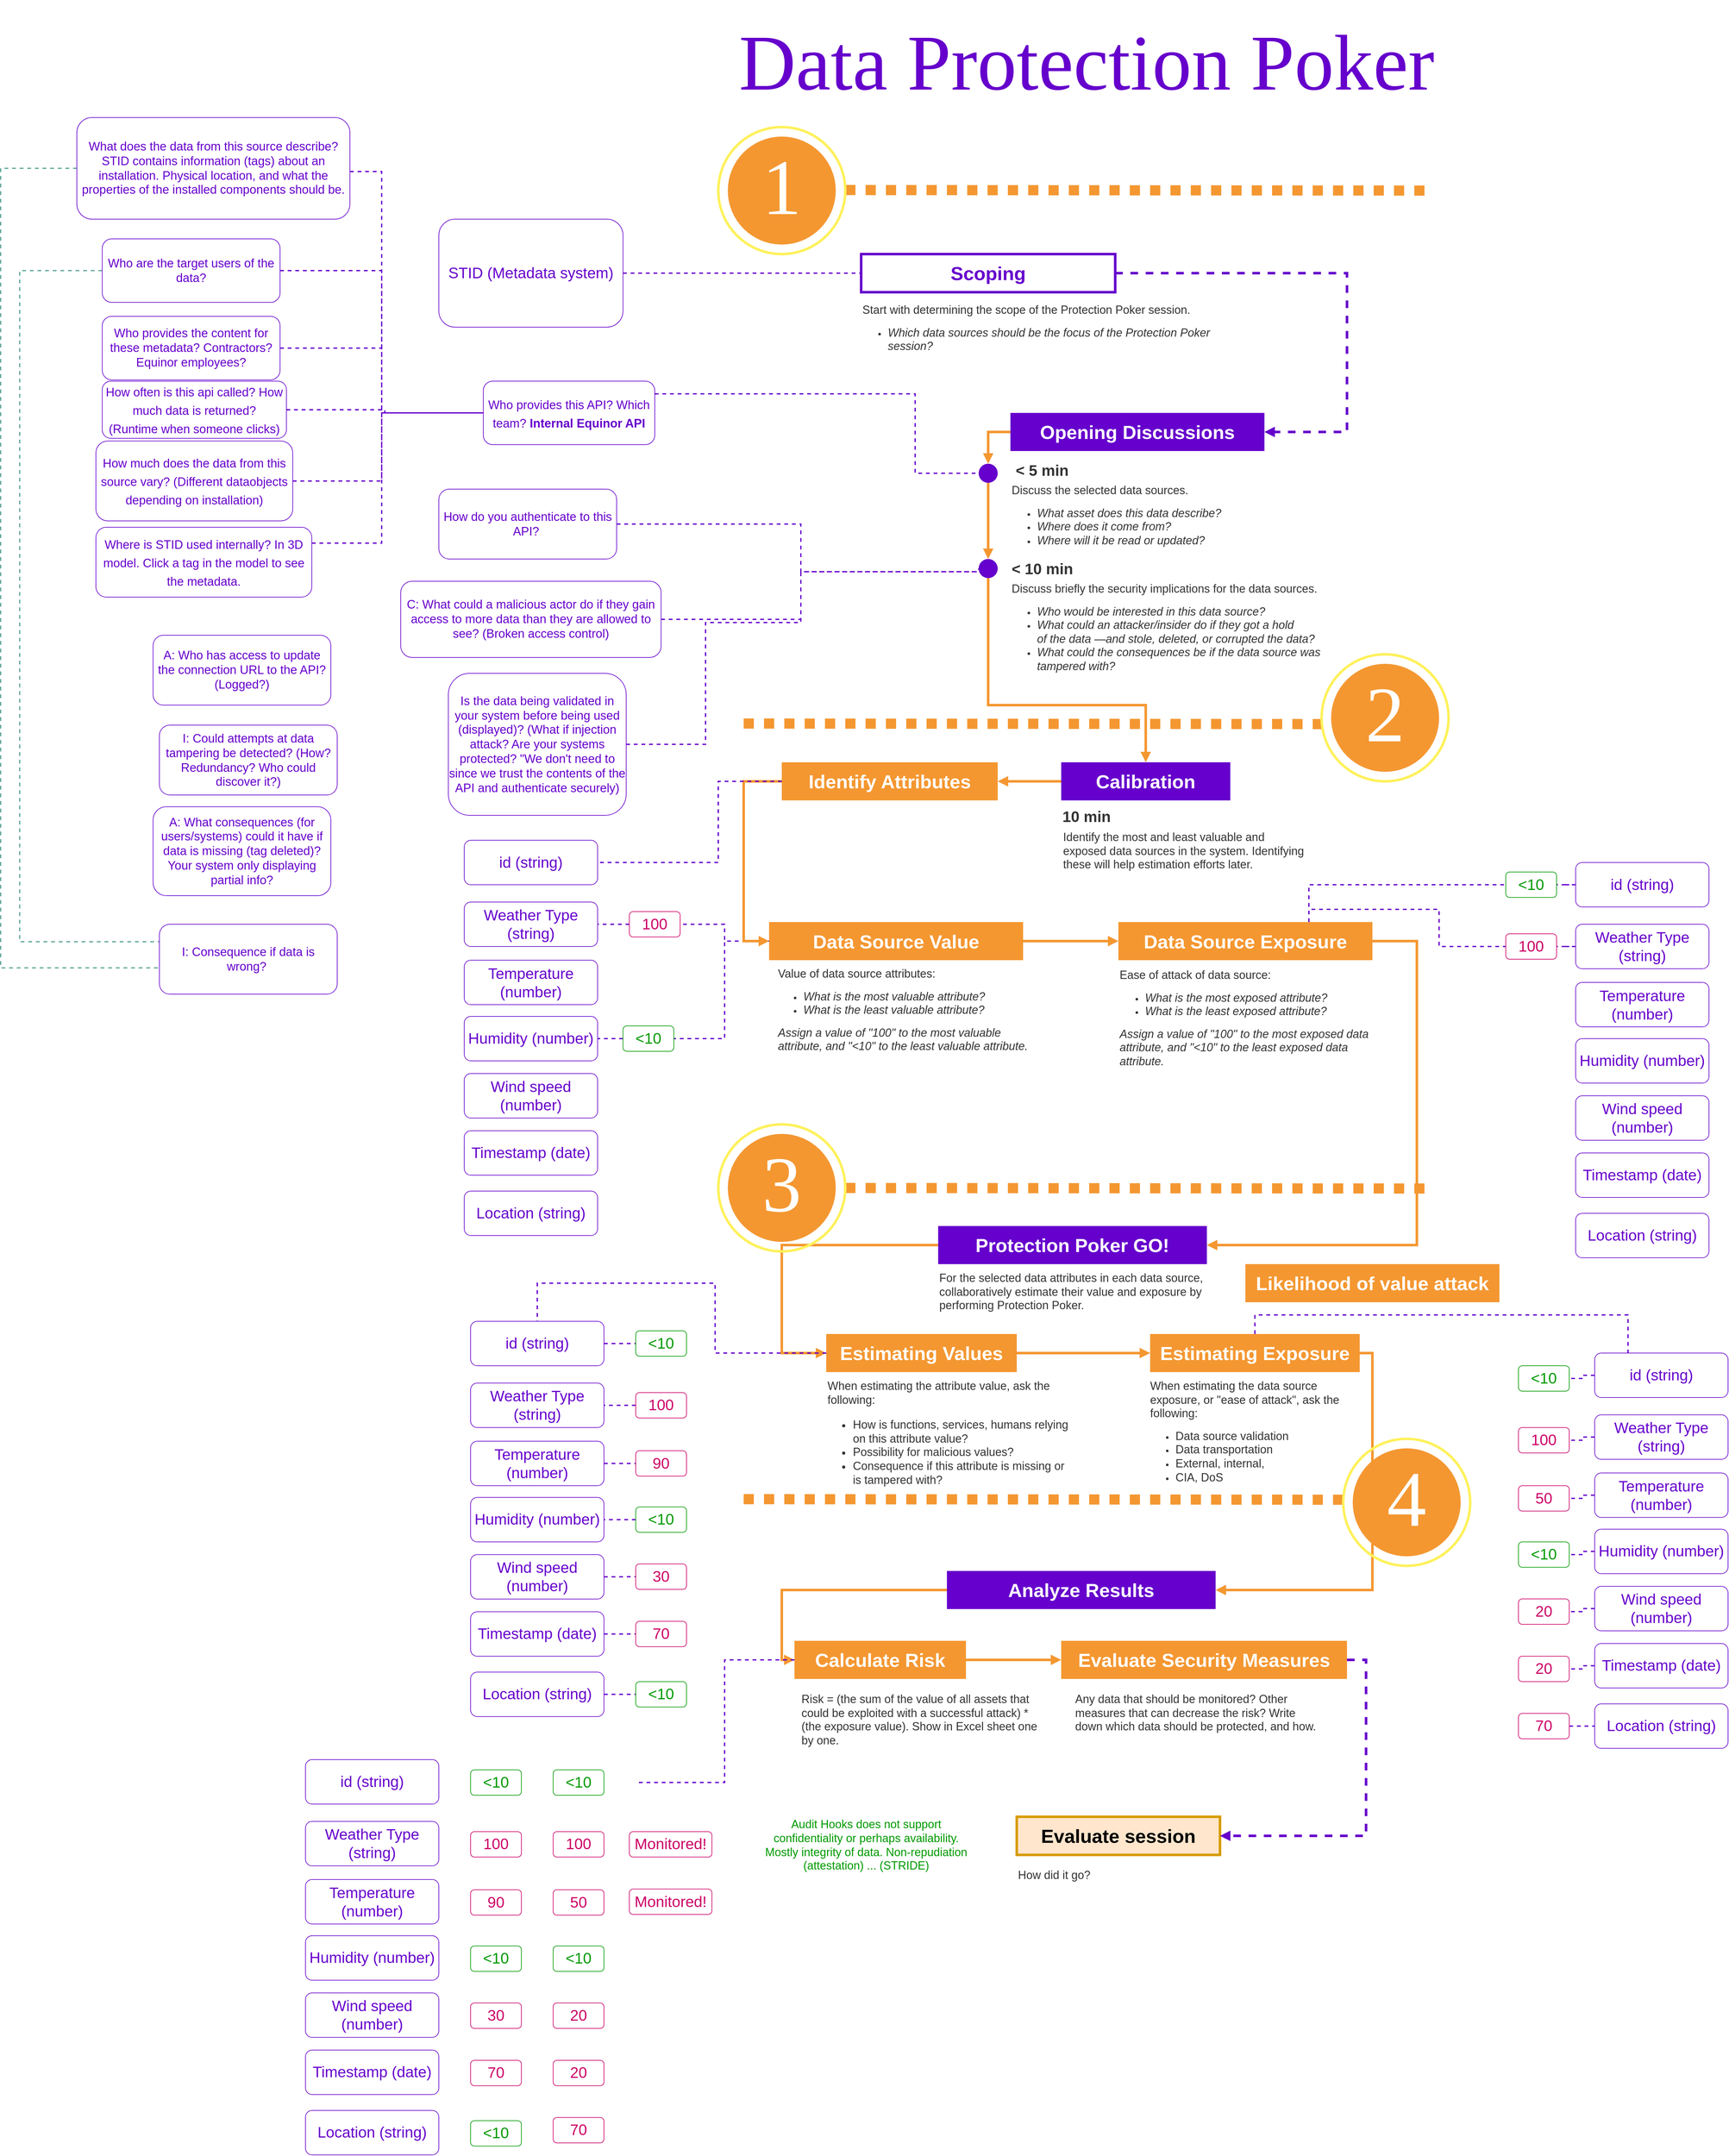 <mxfile version="16.6.7" type="github" pages="3">
  <diagram name="Page-1" id="5348f1db-0dfa-24cf-5d06-2057accb5106">
    <mxGraphModel dx="3942" dy="3436.5" grid="1" gridSize="10" guides="1" tooltips="1" connect="1" arrows="1" fold="1" page="1" pageScale="1.5" pageWidth="826" pageHeight="1169" background="none" math="0" shadow="0">
      <root>
        <mxCell id="0" style=";html=1;" />
        <mxCell id="1" style=";html=1;" parent="0" />
        <mxCell id="55dd390204d0f602-3" value="a" style="whiteSpace=wrap;html=1;rounded=0;shadow=0;dashed=0;strokeColor=none;strokeWidth=4;fillColor=#FFFFFF;gradientColor=none;fontFamily=Helvetica;fontSize=100;fontColor=#FFFFFF;align=center;movable=1;resizable=1;rotatable=1;deletable=1;editable=1;connectable=1;" parent="1" vertex="1">
          <mxGeometry x="10" y="-310" width="1220" height="3280" as="geometry" />
        </mxCell>
        <mxCell id="55dd390204d0f602-1" value="&lt;font style=&quot;font-size: 124px&quot; face=&quot;Lobster&quot; data-font-src=&quot;https://fonts.googleapis.com/css?family=Lobster&quot; color=&quot;#6600cc&quot;&gt;Data Protection Poker&lt;/font&gt;" style="whiteSpace=wrap;html=1;rounded=0;shadow=0;dashed=0;strokeColor=none;strokeWidth=4;fillColor=#FFFFFF;gradientColor=none;fontFamily=Helvetica;fontSize=100;fontColor=#FFFFFF;align=center;movable=1;resizable=1;rotatable=1;deletable=1;editable=1;connectable=1;" parent="1" vertex="1">
          <mxGeometry x="10" y="-320" width="1220" height="200" as="geometry" />
        </mxCell>
        <mxCell id="55dd390204d0f602-5" value="" style="endArrow=none;html=1;dashed=1;dashPattern=1 1;labelBackgroundColor=none;strokeColor=#F49731;fontFamily=Helvetica;fontSize=100;fontColor=#FFFFFF;strokeWidth=16;startArrow=none;" parent="1" edge="1">
          <mxGeometry width="50" height="50" relative="1" as="geometry">
            <mxPoint x="80" y="819" as="sourcePoint" />
            <mxPoint x="1160" y="820" as="targetPoint" />
          </mxGeometry>
        </mxCell>
        <mxCell id="w6yaQcpusODNISTfGhFw-10" style="edgeStyle=orthogonalEdgeStyle;rounded=0;orthogonalLoop=1;jettySize=auto;html=1;entryX=0.5;entryY=0;entryDx=0;entryDy=0;fontFamily=Lobster;fontSource=https%3A%2F%2Ffonts.googleapis.com%2Fcss%3Ffamily%3DLobster;fontSize=124;fontColor=#FFFFFF;endArrow=block;endFill=1;strokeColor=#F49731;strokeWidth=4;" parent="1" source="55dd390204d0f602-6" target="w6yaQcpusODNISTfGhFw-8" edge="1">
          <mxGeometry relative="1" as="geometry" />
        </mxCell>
        <mxCell id="55dd390204d0f602-6" value="Opening Discussions" style="whiteSpace=wrap;html=1;rounded=0;shadow=0;dashed=0;strokeColor=none;strokeWidth=4;fillColor=#6600CC;gradientColor=none;fontFamily=Helvetica;fontSize=30;fontColor=#FFFFFF;align=center;fontStyle=1" parent="1" vertex="1">
          <mxGeometry x="500" y="330" width="400" height="60" as="geometry" />
        </mxCell>
        <mxCell id="55dd390204d0f602-8" value="&lt;div&gt;&lt;span style=&quot;font-size: 18px&quot;&gt;Discuss the selected data sources.&amp;nbsp;&lt;/span&gt;&lt;/div&gt;&lt;div&gt;&lt;ul&gt;&lt;li&gt;&lt;span style=&quot;font-size: 18px ; font-style: italic&quot;&gt;What asset does this data describe?&lt;/span&gt;&lt;/li&gt;&lt;li&gt;&lt;span style=&quot;font-size: 18px ; font-style: italic&quot;&gt;Where does it come from?&lt;/span&gt;&lt;/li&gt;&lt;li&gt;&lt;span style=&quot;font-size: 18px ; font-style: italic&quot;&gt;Where will it be read or updated?&lt;/span&gt;&lt;/li&gt;&lt;/ul&gt;&lt;/div&gt;" style="text;spacingTop=-5;fillColor=#ffffff;whiteSpace=wrap;html=1;align=left;fontSize=14;fontFamily=Helvetica;fillColor=none;strokeColor=none;rounded=0;shadow=0;dashed=0;fontColor=#333333;" parent="1" vertex="1">
          <mxGeometry x="500" y="440" width="535" height="120" as="geometry" />
        </mxCell>
        <mxCell id="w6yaQcpusODNISTfGhFw-2" style="edgeStyle=orthogonalEdgeStyle;rounded=0;orthogonalLoop=1;jettySize=auto;html=1;entryX=1;entryY=0.5;entryDx=0;entryDy=0;exitX=1;exitY=0.5;exitDx=0;exitDy=0;strokeColor=#6600CC;endArrow=block;endFill=1;strokeWidth=4;dashed=1;" parent="1" source="3tE7MyT1pkHbfJzvaQT5-1" target="55dd390204d0f602-6" edge="1">
          <mxGeometry relative="1" as="geometry">
            <Array as="points">
              <mxPoint x="1030" y="110" />
              <mxPoint x="1030" y="360" />
            </Array>
          </mxGeometry>
        </mxCell>
        <mxCell id="3tE7MyT1pkHbfJzvaQT5-1" value="Scoping" style="whiteSpace=wrap;html=1;rounded=0;shadow=0;dashed=0;strokeColor=#6600CC;strokeWidth=4;fillColor=none;fontFamily=Helvetica;fontSize=30;align=center;fontStyle=1;fontColor=#6600CC;" parent="1" vertex="1">
          <mxGeometry x="265" y="80" width="400" height="60" as="geometry" />
        </mxCell>
        <mxCell id="3tE7MyT1pkHbfJzvaQT5-4" value="&lt;font style=&quot;font-size: 24px&quot;&gt;&amp;lt; 5 min&lt;/font&gt;" style="text;spacingTop=-5;fillColor=#ffffff;whiteSpace=wrap;html=1;align=center;fontSize=24;fontFamily=Helvetica;fillColor=none;strokeColor=none;rounded=0;shadow=0;dashed=0;fontColor=#333333;verticalAlign=top;fontStyle=1" parent="1" vertex="1">
          <mxGeometry x="500" y="405" width="100" height="35" as="geometry" />
        </mxCell>
        <mxCell id="3tE7MyT1pkHbfJzvaQT5-7" value="&lt;div&gt;&lt;span style=&quot;font-size: 18px&quot;&gt;Discuss briefly the security implications for the data sources.&amp;nbsp;&lt;/span&gt;&lt;/div&gt;&lt;div&gt;&lt;ul&gt;&lt;li&gt;&lt;span style=&quot;font-size: 18px&quot;&gt;&lt;i&gt;Who would be interested in this data source?&lt;/i&gt;&lt;/span&gt;&lt;/li&gt;&lt;li&gt;&lt;span style=&quot;font-size: 18px&quot;&gt;&lt;i&gt;What could an attacker/insider do if they got a hold&lt;br&gt;of the data —and stole, deleted, or corrupted the data?&lt;br&gt;&lt;/i&gt;&lt;/span&gt;&lt;/li&gt;&lt;li&gt;&lt;span style=&quot;font-size: 18px&quot;&gt;&lt;i&gt;What could the consequences be if the data source was tampered with?&lt;/i&gt;&lt;/span&gt;&lt;/li&gt;&lt;/ul&gt;&lt;/div&gt;" style="text;spacingTop=-5;fillColor=#ffffff;whiteSpace=wrap;html=1;align=left;fontSize=14;fontFamily=Helvetica;fillColor=none;strokeColor=none;rounded=0;shadow=0;dashed=0;fontColor=#333333;" parent="1" vertex="1">
          <mxGeometry x="500" y="595" width="520" height="165" as="geometry" />
        </mxCell>
        <mxCell id="3tE7MyT1pkHbfJzvaQT5-8" value="&lt;font style=&quot;font-size: 24px&quot;&gt;&amp;lt; 10 min&lt;/font&gt;" style="text;spacingTop=-5;fillColor=#ffffff;whiteSpace=wrap;html=1;align=left;fontSize=24;fontFamily=Helvetica;fillColor=none;strokeColor=none;rounded=0;shadow=0;dashed=0;fontColor=#333333;verticalAlign=top;fontStyle=1" parent="1" vertex="1">
          <mxGeometry x="500" y="560" width="170" height="35" as="geometry" />
        </mxCell>
        <mxCell id="w6yaQcpusODNISTfGhFw-7" value="&lt;div&gt;&lt;span style=&quot;font-size: 18px&quot;&gt;Start with determining the scope of the Protection Poker session.&lt;/span&gt;&lt;/div&gt;&lt;div&gt;&lt;ul&gt;&lt;li&gt;&lt;span style=&quot;font-size: 18px&quot;&gt;&lt;i&gt;Which data sources should be the focus of the Protection Poker session?&lt;/i&gt;&lt;/span&gt;&lt;/li&gt;&lt;/ul&gt;&lt;div&gt;&lt;br&gt;&lt;/div&gt;&lt;/div&gt;" style="text;spacingTop=-5;fillColor=#ffffff;whiteSpace=wrap;html=1;align=left;fontSize=14;fontFamily=Helvetica;fillColor=none;strokeColor=none;rounded=0;shadow=0;dashed=0;fontColor=#333333;fontStyle=0" parent="1" vertex="1">
          <mxGeometry x="265" y="156" width="575" height="112" as="geometry" />
        </mxCell>
        <mxCell id="w6yaQcpusODNISTfGhFw-11" style="edgeStyle=orthogonalEdgeStyle;rounded=0;orthogonalLoop=1;jettySize=auto;html=1;fontFamily=Lobster;fontSource=https%3A%2F%2Ffonts.googleapis.com%2Fcss%3Ffamily%3DLobster;fontSize=124;fontColor=#FFFFFF;endArrow=block;endFill=1;strokeColor=#F49731;strokeWidth=4;entryX=0.5;entryY=0;entryDx=0;entryDy=0;" parent="1" source="w6yaQcpusODNISTfGhFw-8" target="w6yaQcpusODNISTfGhFw-9" edge="1">
          <mxGeometry relative="1" as="geometry">
            <mxPoint x="465" y="560" as="targetPoint" />
          </mxGeometry>
        </mxCell>
        <mxCell id="w6yaQcpusODNISTfGhFw-8" value="" style="ellipse;whiteSpace=wrap;html=1;aspect=fixed;fontFamily=Lobster;fontSource=https%3A%2F%2Ffonts.googleapis.com%2Fcss%3Ffamily%3DLobster;fontSize=124;fontColor=#FFFFFF;strokeColor=none;fillColor=#6600CC;" parent="1" vertex="1">
          <mxGeometry x="450" y="410" width="30" height="30" as="geometry" />
        </mxCell>
        <mxCell id="w6yaQcpusODNISTfGhFw-31" style="edgeStyle=orthogonalEdgeStyle;rounded=0;orthogonalLoop=1;jettySize=auto;html=1;entryX=0.5;entryY=0;entryDx=0;entryDy=0;fontFamily=Lobster;fontSource=https%3A%2F%2Ffonts.googleapis.com%2Fcss%3Ffamily%3DLobster;fontSize=124;fontColor=#333333;endArrow=block;endFill=1;strokeColor=#F49731;strokeWidth=4;" parent="1" source="w6yaQcpusODNISTfGhFw-9" target="w6yaQcpusODNISTfGhFw-29" edge="1">
          <mxGeometry relative="1" as="geometry">
            <Array as="points">
              <mxPoint x="465" y="790" />
              <mxPoint x="713" y="790" />
            </Array>
          </mxGeometry>
        </mxCell>
        <mxCell id="w6yaQcpusODNISTfGhFw-9" value="" style="ellipse;whiteSpace=wrap;html=1;aspect=fixed;fontFamily=Lobster;fontSource=https%3A%2F%2Ffonts.googleapis.com%2Fcss%3Ffamily%3DLobster;fontSize=124;fontColor=#FFFFFF;strokeColor=none;fillColor=#6600CC;" parent="1" vertex="1">
          <mxGeometry x="450" y="560" width="30" height="30" as="geometry" />
        </mxCell>
        <mxCell id="w6yaQcpusODNISTfGhFw-14" value="&lt;div&gt;&lt;span style=&quot;font-size: 18px&quot;&gt;Value of data source attributes:&lt;/span&gt;&lt;/div&gt;&lt;div&gt;&lt;ul&gt;&lt;li&gt;&lt;span style=&quot;font-size: 18px&quot;&gt;&lt;i&gt;What is the most valuable attribute?&amp;nbsp;&lt;/i&gt;&lt;/span&gt;&lt;/li&gt;&lt;li&gt;&lt;span style=&quot;font-size: 18px&quot;&gt;&lt;i&gt;What is the least valuable attribute?&lt;/i&gt;&lt;/span&gt;&lt;/li&gt;&lt;/ul&gt;&lt;div&gt;&lt;span style=&quot;font-size: 18px&quot;&gt;&lt;i&gt;Assign a value of &quot;100&quot; to the most valuable attribute, and &quot;&amp;lt;10&quot; to the least valuable attribute.&lt;/i&gt;&lt;/span&gt;&lt;/div&gt;&lt;/div&gt;" style="text;spacingTop=-5;fillColor=#ffffff;whiteSpace=wrap;html=1;align=left;fontSize=14;fontFamily=Helvetica;fillColor=none;strokeColor=none;rounded=0;shadow=0;dashed=0;fontColor=#333333;" parent="1" vertex="1">
          <mxGeometry x="132" y="1201" width="420" height="159" as="geometry" />
        </mxCell>
        <mxCell id="w6yaQcpusODNISTfGhFw-16" value="&lt;div&gt;&lt;span style=&quot;font-size: 18px&quot;&gt;Ease of attack of data source:&lt;/span&gt;&lt;/div&gt;&lt;div&gt;&lt;ul&gt;&lt;li&gt;&lt;span style=&quot;font-size: 18px&quot;&gt;&lt;i&gt;What is the most exposed attribute?&lt;/i&gt;&lt;/span&gt;&lt;/li&gt;&lt;li&gt;&lt;span style=&quot;font-size: 18px&quot;&gt;&lt;i&gt;What is the least exposed attribute?&lt;/i&gt;&lt;/span&gt;&lt;/li&gt;&lt;/ul&gt;&lt;div&gt;&lt;span style=&quot;font-size: 18px&quot;&gt;&lt;i&gt;Assign a value of &quot;100&quot; to the most exposed data attribute, and &quot;&amp;lt;10&quot; to the least exposed data attribute.&lt;/i&gt;&lt;/span&gt;&lt;/div&gt;&lt;/div&gt;" style="text;spacingTop=-5;fillColor=#ffffff;whiteSpace=wrap;html=1;align=left;fontSize=14;fontFamily=Helvetica;fillColor=none;strokeColor=none;rounded=0;shadow=0;dashed=0;fontColor=#333333;" parent="1" vertex="1">
          <mxGeometry x="670" y="1203" width="430" height="215" as="geometry" />
        </mxCell>
        <mxCell id="w6yaQcpusODNISTfGhFw-18" value="" style="group;movable=1;resizable=1;rotatable=1;deletable=1;editable=1;connectable=1;" parent="1" vertex="1" connectable="0">
          <mxGeometry x="990" y="710" width="200" height="200" as="geometry" />
        </mxCell>
        <mxCell id="w6yaQcpusODNISTfGhFw-19" value="" style="ellipse;whiteSpace=wrap;html=1;rounded=0;shadow=0;dashed=0;strokeColor=#FEF15B;strokeWidth=4;fillColor=none;gradientColor=none;fontFamily=Helvetica;fontSize=100;fontColor=#FFFFFF;align=center;movable=0;resizable=0;rotatable=0;deletable=0;editable=0;connectable=0;" parent="w6yaQcpusODNISTfGhFw-18" vertex="1">
          <mxGeometry width="200" height="200" as="geometry" />
        </mxCell>
        <mxCell id="w6yaQcpusODNISTfGhFw-20" value="" style="ellipse;whiteSpace=wrap;html=1;rounded=0;shadow=0;dashed=0;strokeColor=none;strokeWidth=4;fillColor=#F49731;gradientColor=none;fontFamily=Helvetica;fontSize=100;fontColor=#FFFFFF;align=center;movable=1;resizable=1;rotatable=1;deletable=1;editable=1;connectable=1;" parent="w6yaQcpusODNISTfGhFw-18" vertex="1">
          <mxGeometry x="15" y="15" width="170" height="170" as="geometry" />
        </mxCell>
        <mxCell id="w6yaQcpusODNISTfGhFw-21" value="&lt;font face=&quot;Lobster&quot;&gt;2&lt;/font&gt;" style="text;html=1;strokeColor=none;fillColor=none;align=center;verticalAlign=middle;whiteSpace=wrap;rounded=0;fontFamily=Courier New;fontSize=124;fontColor=#FFFFFF;movable=1;resizable=1;rotatable=1;deletable=1;editable=1;connectable=1;" parent="w6yaQcpusODNISTfGhFw-18" vertex="1">
          <mxGeometry x="70" y="85" width="60" height="30" as="geometry" />
        </mxCell>
        <mxCell id="w6yaQcpusODNISTfGhFw-34" style="edgeStyle=orthogonalEdgeStyle;rounded=0;orthogonalLoop=1;jettySize=auto;html=1;entryX=0;entryY=0.5;entryDx=0;entryDy=0;fontFamily=Lobster;fontSource=https%3A%2F%2Ffonts.googleapis.com%2Fcss%3Ffamily%3DLobster;fontSize=124;fontColor=#333333;endArrow=block;endFill=1;strokeColor=#F49731;strokeWidth=4;" parent="1" source="w6yaQcpusODNISTfGhFw-23" target="w6yaQcpusODNISTfGhFw-25" edge="1">
          <mxGeometry relative="1" as="geometry" />
        </mxCell>
        <mxCell id="Q1lsUq-iQJRJmkU6oDN0-34" style="edgeStyle=orthogonalEdgeStyle;rounded=0;orthogonalLoop=1;jettySize=auto;html=1;dashed=1;fontSize=24;fontColor=#CC0066;endArrow=none;endFill=0;strokeColor=#6600CC;strokeWidth=2;entryX=1;entryY=0.5;entryDx=0;entryDy=0;" parent="1" source="w6yaQcpusODNISTfGhFw-23" target="Q1lsUq-iQJRJmkU6oDN0-37" edge="1">
          <mxGeometry relative="1" as="geometry">
            <mxPoint x="-40" y="1130" as="targetPoint" />
          </mxGeometry>
        </mxCell>
        <mxCell id="Q1lsUq-iQJRJmkU6oDN0-40" style="edgeStyle=orthogonalEdgeStyle;rounded=0;orthogonalLoop=1;jettySize=auto;html=1;entryX=1;entryY=0.5;entryDx=0;entryDy=0;dashed=1;fontSize=24;fontColor=#CC0066;endArrow=none;endFill=0;strokeColor=#6600CC;strokeWidth=2;" parent="1" source="w6yaQcpusODNISTfGhFw-23" target="Q1lsUq-iQJRJmkU6oDN0-39" edge="1">
          <mxGeometry relative="1" as="geometry">
            <Array as="points">
              <mxPoint x="50" y="1162" />
              <mxPoint x="50" y="1315" />
            </Array>
          </mxGeometry>
        </mxCell>
        <mxCell id="w6yaQcpusODNISTfGhFw-23" value="Data Source Value" style="whiteSpace=wrap;html=1;rounded=0;shadow=0;dashed=0;strokeColor=none;strokeWidth=4;fillColor=#F49731;gradientColor=none;fontFamily=Helvetica;fontSize=30;fontColor=#FFFFFF;align=center;fontStyle=1" parent="1" vertex="1">
          <mxGeometry x="120" y="1131.5" width="400" height="60" as="geometry" />
        </mxCell>
        <mxCell id="w6yaQcpusODNISTfGhFw-35" style="edgeStyle=orthogonalEdgeStyle;rounded=0;orthogonalLoop=1;jettySize=auto;html=1;fontFamily=Lobster;fontSource=https%3A%2F%2Ffonts.googleapis.com%2Fcss%3Ffamily%3DLobster;fontSize=124;fontColor=#333333;endArrow=block;endFill=1;strokeColor=#F49731;strokeWidth=4;entryX=1;entryY=0.5;entryDx=0;entryDy=0;" parent="1" source="w6yaQcpusODNISTfGhFw-25" target="3_Sey8iNE5y7-YSFSz8z-2" edge="1">
          <mxGeometry relative="1" as="geometry">
            <mxPoint x="980" y="1640" as="targetPoint" />
            <Array as="points">
              <mxPoint x="1140" y="1162" />
              <mxPoint x="1140" y="1640" />
            </Array>
          </mxGeometry>
        </mxCell>
        <mxCell id="Q1lsUq-iQJRJmkU6oDN0-53" style="edgeStyle=orthogonalEdgeStyle;rounded=0;orthogonalLoop=1;jettySize=auto;html=1;entryX=0;entryY=0.5;entryDx=0;entryDy=0;dashed=1;fontSize=24;fontColor=#009900;endArrow=none;endFill=0;strokeColor=#6600CC;strokeWidth=2;exitX=0.75;exitY=0;exitDx=0;exitDy=0;" parent="1" source="w6yaQcpusODNISTfGhFw-25" target="Q1lsUq-iQJRJmkU6oDN0-50" edge="1">
          <mxGeometry relative="1" as="geometry" />
        </mxCell>
        <mxCell id="Q1lsUq-iQJRJmkU6oDN0-54" style="edgeStyle=orthogonalEdgeStyle;rounded=0;orthogonalLoop=1;jettySize=auto;html=1;entryX=0;entryY=0.5;entryDx=0;entryDy=0;dashed=1;fontSize=24;fontColor=#009900;endArrow=none;endFill=0;strokeColor=#6600CC;strokeWidth=2;exitX=0.75;exitY=0;exitDx=0;exitDy=0;" parent="1" source="w6yaQcpusODNISTfGhFw-25" target="Q1lsUq-iQJRJmkU6oDN0-52" edge="1">
          <mxGeometry relative="1" as="geometry" />
        </mxCell>
        <mxCell id="w6yaQcpusODNISTfGhFw-25" value="Data Source Exposure" style="whiteSpace=wrap;html=1;rounded=0;shadow=0;dashed=0;strokeColor=none;strokeWidth=4;fillColor=#F49731;gradientColor=none;fontFamily=Helvetica;fontSize=30;fontColor=#FFFFFF;align=center;fontStyle=1" parent="1" vertex="1">
          <mxGeometry x="670" y="1131.5" width="400" height="60" as="geometry" />
        </mxCell>
        <mxCell id="w6yaQcpusODNISTfGhFw-27" value="10 min" style="text;spacingTop=-5;fillColor=#ffffff;whiteSpace=wrap;html=1;align=left;fontSize=24;fontFamily=Helvetica;fillColor=none;strokeColor=none;rounded=0;shadow=0;dashed=0;fontColor=#333333;verticalAlign=top;fontStyle=1" parent="1" vertex="1">
          <mxGeometry x="580" y="950" width="170" height="35" as="geometry" />
        </mxCell>
        <mxCell id="w6yaQcpusODNISTfGhFw-28" value="&lt;span style=&quot;font-size: 18px&quot;&gt;Identify the most and least valuable and exposed data sources in the system. Identifying these will help estimation efforts later.&lt;/span&gt;" style="text;spacingTop=-5;fillColor=#ffffff;whiteSpace=wrap;html=1;align=left;fontSize=14;fontFamily=Helvetica;fillColor=none;strokeColor=none;rounded=0;shadow=0;dashed=0;fontColor=#333333;" parent="1" vertex="1">
          <mxGeometry x="580.5" y="985.5" width="382.5" height="104.5" as="geometry" />
        </mxCell>
        <mxCell id="w6yaQcpusODNISTfGhFw-32" style="edgeStyle=orthogonalEdgeStyle;rounded=0;orthogonalLoop=1;jettySize=auto;html=1;entryX=0;entryY=0.5;entryDx=0;entryDy=0;fontFamily=Lobster;fontSource=https%3A%2F%2Ffonts.googleapis.com%2Fcss%3Ffamily%3DLobster;fontSize=124;fontColor=#333333;endArrow=block;endFill=1;strokeColor=#F49731;strokeWidth=4;exitX=0;exitY=0.5;exitDx=0;exitDy=0;" parent="1" source="3_Sey8iNE5y7-YSFSz8z-51" target="w6yaQcpusODNISTfGhFw-23" edge="1">
          <mxGeometry relative="1" as="geometry">
            <Array as="points">
              <mxPoint x="80" y="910" />
              <mxPoint x="80" y="1162" />
            </Array>
          </mxGeometry>
        </mxCell>
        <mxCell id="3_Sey8iNE5y7-YSFSz8z-52" style="edgeStyle=orthogonalEdgeStyle;rounded=0;orthogonalLoop=1;jettySize=auto;html=1;exitX=0;exitY=0.5;exitDx=0;exitDy=0;entryX=1;entryY=0.5;entryDx=0;entryDy=0;fontColor=#CC0066;endArrow=block;endFill=1;strokeColor=#F49731;strokeWidth=4;" parent="1" source="w6yaQcpusODNISTfGhFw-29" target="3_Sey8iNE5y7-YSFSz8z-51" edge="1">
          <mxGeometry relative="1" as="geometry" />
        </mxCell>
        <mxCell id="w6yaQcpusODNISTfGhFw-29" value="Calibration" style="whiteSpace=wrap;html=1;rounded=0;shadow=0;dashed=0;strokeColor=none;strokeWidth=4;fillColor=#6600CC;gradientColor=none;fontFamily=Helvetica;fontSize=30;fontColor=#FFFFFF;align=center;fontStyle=1" parent="1" vertex="1">
          <mxGeometry x="580" y="880" width="266.25" height="60" as="geometry" />
        </mxCell>
        <mxCell id="3_Sey8iNE5y7-YSFSz8z-34" style="edgeStyle=orthogonalEdgeStyle;rounded=0;orthogonalLoop=1;jettySize=auto;html=1;entryX=0;entryY=0.5;entryDx=0;entryDy=0;strokeColor=#F49731;strokeWidth=4;endArrow=block;endFill=1;exitX=0;exitY=0.5;exitDx=0;exitDy=0;" parent="1" source="3_Sey8iNE5y7-YSFSz8z-2" target="3_Sey8iNE5y7-YSFSz8z-11" edge="1">
          <mxGeometry relative="1" as="geometry">
            <Array as="points">
              <mxPoint x="140" y="1640" />
              <mxPoint x="140" y="1810" />
            </Array>
          </mxGeometry>
        </mxCell>
        <mxCell id="3_Sey8iNE5y7-YSFSz8z-2" value="Protection Poker GO!" style="whiteSpace=wrap;html=1;rounded=0;shadow=0;dashed=0;strokeColor=none;strokeWidth=4;fillColor=#6600CC;gradientColor=none;fontFamily=Helvetica;fontSize=30;fontColor=#FFFFFF;align=center;fontStyle=1" parent="1" vertex="1">
          <mxGeometry x="386.25" y="1610" width="423.12" height="60" as="geometry" />
        </mxCell>
        <mxCell id="3_Sey8iNE5y7-YSFSz8z-3" value="&lt;span style=&quot;font-size: 18px&quot;&gt;For the selected data attributes in each data source, collaboratively estimate their value and exposure by performing Protection Poker.&lt;/span&gt;" style="text;spacingTop=-5;fillColor=#ffffff;whiteSpace=wrap;html=1;align=left;fontSize=14;fontFamily=Helvetica;fillColor=none;strokeColor=none;rounded=0;shadow=0;dashed=0;fontColor=#333333;" parent="1" vertex="1">
          <mxGeometry x="386.25" y="1680" width="423.75" height="80" as="geometry" />
        </mxCell>
        <mxCell id="3_Sey8iNE5y7-YSFSz8z-4" value="" style="endArrow=none;html=1;dashed=1;dashPattern=1 1;labelBackgroundColor=none;strokeColor=#F49731;fontFamily=Helvetica;fontSize=100;fontColor=#FFFFFF;strokeWidth=16;startArrow=none;" parent="1" edge="1">
          <mxGeometry width="50" height="50" relative="1" as="geometry">
            <mxPoint x="80" y="1550.0" as="sourcePoint" />
            <mxPoint x="1160" y="1551.0" as="targetPoint" />
          </mxGeometry>
        </mxCell>
        <mxCell id="3_Sey8iNE5y7-YSFSz8z-5" value="" style="group;movable=1;resizable=1;rotatable=1;deletable=1;editable=1;connectable=1;" parent="1" vertex="1" connectable="0">
          <mxGeometry x="40" y="1450" width="200" height="200" as="geometry" />
        </mxCell>
        <mxCell id="3_Sey8iNE5y7-YSFSz8z-6" value="" style="ellipse;whiteSpace=wrap;html=1;rounded=0;shadow=0;dashed=0;strokeColor=#FEF15B;strokeWidth=4;fillColor=none;gradientColor=none;fontFamily=Helvetica;fontSize=100;fontColor=#FFFFFF;align=center;movable=0;resizable=0;rotatable=0;deletable=0;editable=0;connectable=0;" parent="3_Sey8iNE5y7-YSFSz8z-5" vertex="1">
          <mxGeometry width="200" height="200" as="geometry" />
        </mxCell>
        <mxCell id="3_Sey8iNE5y7-YSFSz8z-7" value="" style="ellipse;whiteSpace=wrap;html=1;rounded=0;shadow=0;dashed=0;strokeColor=none;strokeWidth=4;fillColor=#F49731;gradientColor=none;fontFamily=Helvetica;fontSize=100;fontColor=#FFFFFF;align=center;movable=1;resizable=1;rotatable=1;deletable=1;editable=1;connectable=1;" parent="3_Sey8iNE5y7-YSFSz8z-5" vertex="1">
          <mxGeometry x="15" y="15" width="170" height="170" as="geometry" />
        </mxCell>
        <mxCell id="3_Sey8iNE5y7-YSFSz8z-8" value="&lt;font face=&quot;Lobster&quot;&gt;3&lt;/font&gt;" style="text;html=1;strokeColor=none;fillColor=none;align=center;verticalAlign=middle;whiteSpace=wrap;rounded=0;fontFamily=Courier New;fontSize=124;fontColor=#FFFFFF;movable=1;resizable=1;rotatable=1;deletable=1;editable=1;connectable=1;" parent="3_Sey8iNE5y7-YSFSz8z-5" vertex="1">
          <mxGeometry x="70" y="85" width="60" height="30" as="geometry" />
        </mxCell>
        <mxCell id="3_Sey8iNE5y7-YSFSz8z-35" style="edgeStyle=orthogonalEdgeStyle;rounded=0;orthogonalLoop=1;jettySize=auto;html=1;exitX=1;exitY=0.5;exitDx=0;exitDy=0;entryX=0;entryY=0.5;entryDx=0;entryDy=0;endArrow=block;endFill=1;strokeColor=#F49731;strokeWidth=4;" parent="1" source="3_Sey8iNE5y7-YSFSz8z-11" target="3_Sey8iNE5y7-YSFSz8z-13" edge="1">
          <mxGeometry relative="1" as="geometry" />
        </mxCell>
        <mxCell id="Q1lsUq-iQJRJmkU6oDN0-78" style="edgeStyle=orthogonalEdgeStyle;rounded=0;orthogonalLoop=1;jettySize=auto;html=1;entryX=0.5;entryY=0;entryDx=0;entryDy=0;dashed=1;fontSize=18;fontColor=#009900;endArrow=none;endFill=0;strokeColor=#6600CC;strokeWidth=2;" parent="1" source="3_Sey8iNE5y7-YSFSz8z-11" target="Q1lsUq-iQJRJmkU6oDN0-59" edge="1">
          <mxGeometry relative="1" as="geometry">
            <Array as="points">
              <mxPoint x="35" y="1810" />
              <mxPoint x="35" y="1700" />
              <mxPoint x="-245" y="1700" />
            </Array>
          </mxGeometry>
        </mxCell>
        <mxCell id="3_Sey8iNE5y7-YSFSz8z-11" value="Estimating Values" style="whiteSpace=wrap;html=1;rounded=0;shadow=0;dashed=0;strokeColor=none;strokeWidth=4;fillColor=#F49731;gradientColor=none;fontFamily=Helvetica;fontSize=30;fontColor=#FFFFFF;align=center;fontStyle=1" parent="1" vertex="1">
          <mxGeometry x="210" y="1780" width="300" height="60" as="geometry" />
        </mxCell>
        <mxCell id="3_Sey8iNE5y7-YSFSz8z-12" value="&lt;span style=&quot;font-size: 18px&quot;&gt;When estimating the attribute value, ask the following:&lt;br&gt;&lt;ul&gt;&lt;li&gt;How is functions, services, humans relying on this attribute value?&lt;/li&gt;&lt;li&gt;Possibility for malicious values?&lt;/li&gt;&lt;li&gt;Consequence if this attribute is missing or is tampered with?&lt;/li&gt;&lt;/ul&gt;&lt;/span&gt;" style="text;spacingTop=-5;fillColor=#ffffff;whiteSpace=wrap;html=1;align=left;fontSize=14;fontFamily=Helvetica;fillColor=none;strokeColor=none;rounded=0;shadow=0;dashed=0;fontColor=#333333;" parent="1" vertex="1">
          <mxGeometry x="210" y="1850" width="382.5" height="180" as="geometry" />
        </mxCell>
        <mxCell id="3_Sey8iNE5y7-YSFSz8z-44" style="edgeStyle=orthogonalEdgeStyle;rounded=0;orthogonalLoop=1;jettySize=auto;html=1;exitX=1;exitY=0.5;exitDx=0;exitDy=0;entryX=1;entryY=0.5;entryDx=0;entryDy=0;fontColor=#CC0066;endArrow=block;endFill=1;strokeColor=#F49731;strokeWidth=4;" parent="1" source="3_Sey8iNE5y7-YSFSz8z-13" target="3_Sey8iNE5y7-YSFSz8z-20" edge="1">
          <mxGeometry relative="1" as="geometry" />
        </mxCell>
        <mxCell id="Q1lsUq-iQJRJmkU6oDN0-110" style="edgeStyle=orthogonalEdgeStyle;rounded=0;orthogonalLoop=1;jettySize=auto;html=1;entryX=0.25;entryY=0;entryDx=0;entryDy=0;dashed=1;fontSize=18;fontColor=#009900;endArrow=none;endFill=0;strokeColor=#6600CC;strokeWidth=2;" parent="1" source="3_Sey8iNE5y7-YSFSz8z-13" target="Q1lsUq-iQJRJmkU6oDN0-83" edge="1">
          <mxGeometry relative="1" as="geometry">
            <Array as="points">
              <mxPoint x="885" y="1750" />
              <mxPoint x="1473" y="1750" />
            </Array>
          </mxGeometry>
        </mxCell>
        <mxCell id="3_Sey8iNE5y7-YSFSz8z-13" value="Estimating Exposure" style="whiteSpace=wrap;html=1;rounded=0;shadow=0;dashed=0;strokeColor=none;strokeWidth=4;fillColor=#F49731;gradientColor=none;fontFamily=Helvetica;fontSize=30;fontColor=#FFFFFF;align=center;fontStyle=1" parent="1" vertex="1">
          <mxGeometry x="720" y="1780" width="330" height="60" as="geometry" />
        </mxCell>
        <mxCell id="3_Sey8iNE5y7-YSFSz8z-14" value="&lt;font style=&quot;font-size: 18px&quot;&gt;When estimating the data source exposure, or &quot;ease of attack&quot;, ask the following:&lt;/font&gt;&lt;br&gt;&lt;ul&gt;&lt;li&gt;&lt;span style=&quot;font-size: 18px&quot;&gt;Data source validation&lt;/span&gt;&lt;/li&gt;&lt;li&gt;&lt;span style=&quot;font-size: 18px&quot;&gt;Data transportation&amp;nbsp;&lt;/span&gt;&lt;/li&gt;&lt;li&gt;&lt;span style=&quot;font-size: 18px&quot;&gt;External, internal,&amp;nbsp;&amp;nbsp;&lt;/span&gt;&lt;/li&gt;&lt;li&gt;&lt;span style=&quot;font-size: 18px&quot;&gt;CIA, DoS&lt;/span&gt;&lt;/li&gt;&lt;/ul&gt;" style="text;spacingTop=-5;fillColor=#ffffff;whiteSpace=wrap;html=1;align=left;fontSize=14;fontFamily=Helvetica;fillColor=none;strokeColor=none;rounded=0;shadow=0;dashed=0;fontColor=#333333;" parent="1" vertex="1">
          <mxGeometry x="717.5" y="1850" width="332.5" height="180" as="geometry" />
        </mxCell>
        <mxCell id="3_Sey8iNE5y7-YSFSz8z-45" style="edgeStyle=orthogonalEdgeStyle;rounded=0;orthogonalLoop=1;jettySize=auto;html=1;entryX=0;entryY=0.5;entryDx=0;entryDy=0;fontColor=#CC0066;endArrow=block;endFill=1;strokeColor=#F49731;strokeWidth=4;" parent="1" source="3_Sey8iNE5y7-YSFSz8z-20" target="3_Sey8iNE5y7-YSFSz8z-22" edge="1">
          <mxGeometry relative="1" as="geometry">
            <Array as="points">
              <mxPoint x="140" y="2183" />
              <mxPoint x="140" y="2293" />
            </Array>
          </mxGeometry>
        </mxCell>
        <mxCell id="3_Sey8iNE5y7-YSFSz8z-20" value="Analyze Results" style="whiteSpace=wrap;html=1;rounded=0;shadow=0;dashed=0;strokeColor=none;strokeWidth=4;fillColor=#6600CC;gradientColor=none;fontFamily=Helvetica;fontSize=30;fontColor=#FFFFFF;align=center;fontStyle=1" parent="1" vertex="1">
          <mxGeometry x="400" y="2153" width="423.12" height="60" as="geometry" />
        </mxCell>
        <mxCell id="3_Sey8iNE5y7-YSFSz8z-21" value="&lt;span style=&quot;font-size: 18px&quot;&gt;Risk = (the sum of the value of all assets that could be exploited with a successful attack) * (the exposure value). Show in Excel sheet one by one.&lt;/span&gt;" style="text;spacingTop=-5;fillColor=#ffffff;whiteSpace=wrap;html=1;align=left;fontSize=14;fontFamily=Helvetica;fillColor=none;strokeColor=none;rounded=0;shadow=0;dashed=0;fontColor=#333333;" parent="1" vertex="1">
          <mxGeometry x="168.75" y="2343" width="382.5" height="120" as="geometry" />
        </mxCell>
        <mxCell id="3_Sey8iNE5y7-YSFSz8z-46" style="edgeStyle=orthogonalEdgeStyle;rounded=0;orthogonalLoop=1;jettySize=auto;html=1;exitX=1;exitY=0.5;exitDx=0;exitDy=0;entryX=0;entryY=0.5;entryDx=0;entryDy=0;fontColor=#CC0066;endArrow=block;endFill=1;strokeColor=#F49731;strokeWidth=4;" parent="1" source="3_Sey8iNE5y7-YSFSz8z-22" target="3_Sey8iNE5y7-YSFSz8z-23" edge="1">
          <mxGeometry relative="1" as="geometry" />
        </mxCell>
        <mxCell id="Q1lsUq-iQJRJmkU6oDN0-135" style="edgeStyle=orthogonalEdgeStyle;rounded=0;orthogonalLoop=1;jettySize=auto;html=1;dashed=1;fontSize=18;fontColor=#009900;endArrow=none;endFill=0;strokeColor=#6600CC;strokeWidth=2;" parent="1" source="3_Sey8iNE5y7-YSFSz8z-22" edge="1">
          <mxGeometry relative="1" as="geometry">
            <mxPoint x="-90" y="2486" as="targetPoint" />
            <Array as="points">
              <mxPoint x="50" y="2293" />
              <mxPoint x="50" y="2486" />
            </Array>
          </mxGeometry>
        </mxCell>
        <mxCell id="3_Sey8iNE5y7-YSFSz8z-22" value="Calculate Risk" style="whiteSpace=wrap;html=1;rounded=0;shadow=0;dashed=0;strokeColor=none;strokeWidth=4;fillColor=#F49731;gradientColor=none;fontFamily=Helvetica;fontSize=30;fontColor=#FFFFFF;align=center;fontStyle=1" parent="1" vertex="1">
          <mxGeometry x="160" y="2263" width="270" height="60" as="geometry" />
        </mxCell>
        <mxCell id="3_Sey8iNE5y7-YSFSz8z-23" value="Evaluate Security Measures" style="whiteSpace=wrap;html=1;rounded=0;shadow=0;dashed=0;strokeColor=none;strokeWidth=4;fillColor=#F49731;gradientColor=none;fontFamily=Helvetica;fontSize=30;fontColor=#FFFFFF;align=center;fontStyle=1" parent="1" vertex="1">
          <mxGeometry x="580" y="2263" width="450" height="60" as="geometry" />
        </mxCell>
        <mxCell id="3_Sey8iNE5y7-YSFSz8z-24" value="&lt;span style=&quot;font-size: 18px&quot;&gt;Any data that should be monitored? Other measures that can decrease the risk? Write down which data should be protected, and how.&lt;/span&gt;" style="text;spacingTop=-5;fillColor=#ffffff;whiteSpace=wrap;html=1;align=left;fontSize=14;fontFamily=Helvetica;fillColor=none;strokeColor=none;rounded=0;shadow=0;dashed=0;fontColor=#333333;" parent="1" vertex="1">
          <mxGeometry x="600" y="2343" width="382.5" height="120" as="geometry" />
        </mxCell>
        <mxCell id="3_Sey8iNE5y7-YSFSz8z-26" value="Evaluate session" style="whiteSpace=wrap;html=1;rounded=0;shadow=0;dashed=0;strokeColor=#d79b00;strokeWidth=4;fillColor=#ffe6cc;fontFamily=Helvetica;fontSize=30;align=center;fontStyle=1" parent="1" vertex="1">
          <mxGeometry x="510" y="2540" width="320" height="60" as="geometry" />
        </mxCell>
        <mxCell id="3_Sey8iNE5y7-YSFSz8z-27" style="edgeStyle=orthogonalEdgeStyle;rounded=0;orthogonalLoop=1;jettySize=auto;html=1;entryX=1;entryY=0.5;entryDx=0;entryDy=0;exitX=1;exitY=0.5;exitDx=0;exitDy=0;strokeColor=#6600CC;endArrow=block;endFill=1;strokeWidth=4;dashed=1;" parent="1" source="3_Sey8iNE5y7-YSFSz8z-23" target="3_Sey8iNE5y7-YSFSz8z-26" edge="1">
          <mxGeometry relative="1" as="geometry">
            <Array as="points">
              <mxPoint x="1060" y="2293" />
              <mxPoint x="1060" y="2570" />
            </Array>
            <mxPoint x="535" y="2440.04" as="sourcePoint" />
            <mxPoint x="770" y="2690.04" as="targetPoint" />
          </mxGeometry>
        </mxCell>
        <mxCell id="3_Sey8iNE5y7-YSFSz8z-28" value="" style="endArrow=none;html=1;dashed=1;dashPattern=1 1;labelBackgroundColor=none;strokeColor=#F49731;fontFamily=Helvetica;fontSize=100;fontColor=#FFFFFF;strokeWidth=16;startArrow=none;" parent="1" edge="1">
          <mxGeometry width="50" height="50" relative="1" as="geometry">
            <mxPoint x="80" y="2040" as="sourcePoint" />
            <mxPoint x="1160.0" y="2041" as="targetPoint" />
          </mxGeometry>
        </mxCell>
        <mxCell id="3_Sey8iNE5y7-YSFSz8z-29" value="" style="endArrow=none;html=1;dashed=1;dashPattern=1 1;labelBackgroundColor=none;strokeColor=#F49731;fontFamily=Helvetica;fontSize=100;fontColor=#FFFFFF;strokeWidth=16;startArrow=none;" parent="1" edge="1">
          <mxGeometry width="50" height="50" relative="1" as="geometry">
            <mxPoint x="80" y="-21.0" as="sourcePoint" />
            <mxPoint x="1160.0" y="-20.0" as="targetPoint" />
          </mxGeometry>
        </mxCell>
        <mxCell id="w6yaQcpusODNISTfGhFw-4" value="" style="group;movable=1;resizable=1;rotatable=1;deletable=1;editable=1;connectable=1;" parent="1" vertex="1" connectable="0">
          <mxGeometry x="40" y="-120" width="200" height="200" as="geometry" />
        </mxCell>
        <mxCell id="55dd390204d0f602-2" value="" style="ellipse;whiteSpace=wrap;html=1;rounded=0;shadow=0;dashed=0;strokeColor=#FEF15B;strokeWidth=4;fillColor=none;gradientColor=none;fontFamily=Helvetica;fontSize=100;fontColor=#FFFFFF;align=center;movable=0;resizable=0;rotatable=0;deletable=0;editable=0;connectable=0;" parent="w6yaQcpusODNISTfGhFw-4" vertex="1">
          <mxGeometry width="200" height="200" as="geometry" />
        </mxCell>
        <mxCell id="55dd390204d0f602-4" value="" style="ellipse;whiteSpace=wrap;html=1;rounded=0;shadow=0;dashed=0;strokeColor=none;strokeWidth=4;fillColor=#F49731;gradientColor=none;fontFamily=Helvetica;fontSize=100;fontColor=#FFFFFF;align=center;movable=0;resizable=0;rotatable=0;deletable=0;editable=0;connectable=0;" parent="w6yaQcpusODNISTfGhFw-4" vertex="1">
          <mxGeometry x="15" y="15" width="170" height="170" as="geometry" />
        </mxCell>
        <mxCell id="w6yaQcpusODNISTfGhFw-5" value="&lt;font face=&quot;Lobster&quot;&gt;1&lt;/font&gt;" style="text;html=1;strokeColor=none;fillColor=none;align=center;verticalAlign=middle;whiteSpace=wrap;rounded=0;fontFamily=Courier New;fontSize=124;fontColor=#FFFFFF;movable=0;resizable=0;rotatable=0;deletable=0;editable=0;connectable=0;" parent="w6yaQcpusODNISTfGhFw-4" vertex="1">
          <mxGeometry x="70" y="85" width="60" height="30" as="geometry" />
        </mxCell>
        <mxCell id="3_Sey8iNE5y7-YSFSz8z-16" value="" style="group;movable=1;resizable=1;rotatable=1;deletable=1;editable=1;connectable=1;" parent="1" vertex="1" connectable="0">
          <mxGeometry x="1024" y="1945" width="200" height="200" as="geometry" />
        </mxCell>
        <mxCell id="3_Sey8iNE5y7-YSFSz8z-17" value="" style="ellipse;whiteSpace=wrap;html=1;rounded=0;shadow=0;dashed=0;strokeColor=#FEF15B;strokeWidth=4;fillColor=none;gradientColor=none;fontFamily=Helvetica;fontSize=100;fontColor=#FFFFFF;align=center;movable=0;resizable=0;rotatable=0;deletable=0;editable=0;connectable=0;" parent="3_Sey8iNE5y7-YSFSz8z-16" vertex="1">
          <mxGeometry width="200" height="200" as="geometry" />
        </mxCell>
        <mxCell id="3_Sey8iNE5y7-YSFSz8z-18" value="" style="ellipse;whiteSpace=wrap;html=1;rounded=0;shadow=0;dashed=0;strokeColor=none;strokeWidth=4;fillColor=#F49731;gradientColor=none;fontFamily=Helvetica;fontSize=100;fontColor=#FFFFFF;align=center;movable=1;resizable=1;rotatable=1;deletable=1;editable=1;connectable=1;" parent="3_Sey8iNE5y7-YSFSz8z-16" vertex="1">
          <mxGeometry x="15" y="15" width="170" height="170" as="geometry" />
        </mxCell>
        <mxCell id="3_Sey8iNE5y7-YSFSz8z-19" value="&lt;font face=&quot;Lobster&quot;&gt;4&lt;/font&gt;" style="text;html=1;strokeColor=none;fillColor=none;align=center;verticalAlign=middle;whiteSpace=wrap;rounded=0;fontFamily=Courier New;fontSize=124;fontColor=#FFFFFF;movable=1;resizable=1;rotatable=1;deletable=1;editable=1;connectable=1;" parent="3_Sey8iNE5y7-YSFSz8z-16" vertex="1">
          <mxGeometry x="70" y="85" width="60" height="30" as="geometry" />
        </mxCell>
        <mxCell id="3_Sey8iNE5y7-YSFSz8z-47" value="&lt;span style=&quot;font-size: 18px&quot;&gt;How did it go?&lt;/span&gt;" style="text;spacingTop=-5;fillColor=#ffffff;whiteSpace=wrap;html=1;align=left;fontSize=14;fontFamily=Helvetica;fillColor=none;strokeColor=none;rounded=0;shadow=0;dashed=0;fontColor=#333333;" parent="1" vertex="1">
          <mxGeometry x="510" y="2620" width="382.5" height="120" as="geometry" />
        </mxCell>
        <mxCell id="Q1lsUq-iQJRJmkU6oDN0-33" style="edgeStyle=orthogonalEdgeStyle;rounded=0;orthogonalLoop=1;jettySize=auto;html=1;entryX=1;entryY=0.5;entryDx=0;entryDy=0;dashed=1;fontSize=24;fontColor=#CC0066;endArrow=none;endFill=0;strokeColor=#6600CC;strokeWidth=2;" parent="1" source="3_Sey8iNE5y7-YSFSz8z-51" target="Q1lsUq-iQJRJmkU6oDN0-30" edge="1">
          <mxGeometry relative="1" as="geometry">
            <Array as="points">
              <mxPoint x="40" y="910" />
              <mxPoint x="40" y="1038" />
            </Array>
          </mxGeometry>
        </mxCell>
        <mxCell id="3_Sey8iNE5y7-YSFSz8z-51" value="Identify Attributes" style="whiteSpace=wrap;html=1;rounded=0;shadow=0;dashed=0;strokeColor=none;strokeWidth=4;fillColor=#F49731;gradientColor=none;fontFamily=Helvetica;fontSize=30;fontColor=#FFFFFF;align=center;fontStyle=1" parent="1" vertex="1">
          <mxGeometry x="140" y="880" width="340" height="60" as="geometry" />
        </mxCell>
        <mxCell id="Q1lsUq-iQJRJmkU6oDN0-3" style="edgeStyle=orthogonalEdgeStyle;rounded=0;orthogonalLoop=1;jettySize=auto;html=1;entryX=0;entryY=0.5;entryDx=0;entryDy=0;fontColor=#6600CC;strokeColor=#6600CC;endArrow=none;endFill=0;dashed=1;strokeWidth=2;exitX=1;exitY=0.5;exitDx=0;exitDy=0;" parent="1" source="Q1lsUq-iQJRJmkU6oDN0-4" target="3tE7MyT1pkHbfJzvaQT5-1" edge="1">
          <mxGeometry relative="1" as="geometry">
            <mxPoint x="-40" y="225" as="sourcePoint" />
          </mxGeometry>
        </mxCell>
        <mxCell id="Q1lsUq-iQJRJmkU6oDN0-4" value="&lt;span style=&quot;font-size: 24px&quot;&gt;STID (Metadata system)&lt;/span&gt;" style="rounded=1;whiteSpace=wrap;html=1;fontColor=#6600CC;strokeColor=#6600CC;fillColor=default;" parent="1" vertex="1">
          <mxGeometry x="-400" y="25" width="290" height="170" as="geometry" />
        </mxCell>
        <mxCell id="Q1lsUq-iQJRJmkU6oDN0-6" value="Temperature (number)" style="rounded=1;whiteSpace=wrap;html=1;fontSize=24;fontColor=#6600CC;strokeColor=#6600CC;fillColor=default;" parent="1" vertex="1">
          <mxGeometry x="-360" y="1191.5" width="210" height="70" as="geometry" />
        </mxCell>
        <mxCell id="Q1lsUq-iQJRJmkU6oDN0-7" value="Weather Type (string)" style="rounded=1;whiteSpace=wrap;html=1;fontSize=24;fontColor=#6600CC;strokeColor=#6600CC;fillColor=default;" parent="1" vertex="1">
          <mxGeometry x="-360" y="1100" width="210" height="70" as="geometry" />
        </mxCell>
        <mxCell id="TFYV-HF-dREn4r0mcoxL-15" style="edgeStyle=orthogonalEdgeStyle;rounded=0;orthogonalLoop=1;jettySize=auto;html=1;entryX=0;entryY=0.5;entryDx=0;entryDy=0;dashed=1;fontSize=19;endArrow=none;endFill=0;strokeColor=#6600CC;strokeWidth=2;" parent="1" source="Q1lsUq-iQJRJmkU6oDN0-18" target="Q1lsUq-iQJRJmkU6oDN0-20" edge="1">
          <mxGeometry relative="1" as="geometry">
            <Array as="points">
              <mxPoint x="-490" y="-50" />
              <mxPoint x="-490" y="330" />
            </Array>
          </mxGeometry>
        </mxCell>
        <mxCell id="TFYV-HF-dREn4r0mcoxL-27" style="edgeStyle=orthogonalEdgeStyle;rounded=0;orthogonalLoop=1;jettySize=auto;html=1;entryX=-0.006;entryY=0.624;entryDx=0;entryDy=0;entryPerimeter=0;dashed=1;fontSize=19;endArrow=none;endFill=0;strokeColor=#67AB9F;strokeWidth=2;" parent="1" source="Q1lsUq-iQJRJmkU6oDN0-18" target="TFYV-HF-dREn4r0mcoxL-26" edge="1">
          <mxGeometry relative="1" as="geometry">
            <Array as="points">
              <mxPoint x="-1090" y="-55" />
              <mxPoint x="-1090" y="1204" />
            </Array>
          </mxGeometry>
        </mxCell>
        <mxCell id="Q1lsUq-iQJRJmkU6oDN0-18" value="What does the data from this source describe? STID contains information (tags) about an installation. Physical location, and what the properties of the installed components should be." style="rounded=1;whiteSpace=wrap;html=1;fontSize=19;fontColor=#6600CC;strokeColor=#6600CC;fillColor=default;" parent="1" vertex="1">
          <mxGeometry x="-970" y="-135" width="430" height="160" as="geometry" />
        </mxCell>
        <mxCell id="Q1lsUq-iQJRJmkU6oDN0-21" style="edgeStyle=orthogonalEdgeStyle;rounded=0;orthogonalLoop=1;jettySize=auto;html=1;entryX=0;entryY=0.5;entryDx=0;entryDy=0;dashed=1;fontSize=24;fontColor=#6600CC;endArrow=none;endFill=0;strokeColor=#6600CC;strokeWidth=2;" parent="1" source="Q1lsUq-iQJRJmkU6oDN0-20" target="w6yaQcpusODNISTfGhFw-8" edge="1">
          <mxGeometry relative="1" as="geometry">
            <Array as="points">
              <mxPoint x="350" y="300" />
              <mxPoint x="350" y="425" />
            </Array>
          </mxGeometry>
        </mxCell>
        <mxCell id="Q1lsUq-iQJRJmkU6oDN0-20" value="&lt;span style=&quot;font-size: 19px&quot;&gt;Who provides this API? Which team?&lt;b&gt;&amp;nbsp;&lt;/b&gt;&lt;/span&gt;&lt;font style=&quot;font-size: 19px&quot;&gt;&lt;b&gt;Internal Equinor API&lt;/b&gt;&lt;/font&gt;" style="rounded=1;whiteSpace=wrap;html=1;fontSize=24;fontColor=#6600CC;strokeColor=#6600CC;fillColor=default;" parent="1" vertex="1">
          <mxGeometry x="-330" y="280" width="270" height="100" as="geometry" />
        </mxCell>
        <mxCell id="TFYV-HF-dREn4r0mcoxL-12" style="edgeStyle=orthogonalEdgeStyle;rounded=0;orthogonalLoop=1;jettySize=auto;html=1;entryX=0;entryY=0.5;entryDx=0;entryDy=0;dashed=1;fontSize=19;endArrow=none;endFill=0;strokeColor=#6600CC;strokeWidth=2;" parent="1" source="Q1lsUq-iQJRJmkU6oDN0-22" target="Q1lsUq-iQJRJmkU6oDN0-20" edge="1">
          <mxGeometry relative="1" as="geometry">
            <Array as="points">
              <mxPoint x="-490" y="535" />
              <mxPoint x="-490" y="330" />
            </Array>
          </mxGeometry>
        </mxCell>
        <mxCell id="Q1lsUq-iQJRJmkU6oDN0-22" value="&lt;font style=&quot;font-size: 19px&quot;&gt;Where is STID used internally? In 3D model. Click a tag in the model to see the metadata.&lt;/font&gt;" style="rounded=1;whiteSpace=wrap;html=1;fontSize=24;fontColor=#6600CC;strokeColor=#6600CC;fillColor=default;" parent="1" vertex="1">
          <mxGeometry x="-940" y="510" width="340" height="110" as="geometry" />
        </mxCell>
        <mxCell id="Q1lsUq-iQJRJmkU6oDN0-30" value="id (string)" style="rounded=1;whiteSpace=wrap;html=1;fontSize=24;fontColor=#6600CC;strokeColor=#6600CC;fillColor=default;" parent="1" vertex="1">
          <mxGeometry x="-360" y="1002.75" width="210" height="70" as="geometry" />
        </mxCell>
        <mxCell id="Q1lsUq-iQJRJmkU6oDN0-31" value="Timestamp (date)" style="rounded=1;whiteSpace=wrap;html=1;fontSize=24;fontColor=#6600CC;strokeColor=#6600CC;fillColor=default;" parent="1" vertex="1">
          <mxGeometry x="-360" y="1460" width="210" height="70" as="geometry" />
        </mxCell>
        <mxCell id="Q1lsUq-iQJRJmkU6oDN0-32" value="Location (string)" style="rounded=1;whiteSpace=wrap;html=1;fontSize=24;fontColor=#6600CC;strokeColor=#6600CC;fillColor=default;" parent="1" vertex="1">
          <mxGeometry x="-360" y="1555" width="210" height="70" as="geometry" />
        </mxCell>
        <mxCell id="Q1lsUq-iQJRJmkU6oDN0-35" value="Humidity (number)" style="rounded=1;whiteSpace=wrap;html=1;fontSize=24;fontColor=#6600CC;strokeColor=#6600CC;fillColor=default;" parent="1" vertex="1">
          <mxGeometry x="-360" y="1280" width="210" height="70" as="geometry" />
        </mxCell>
        <mxCell id="Q1lsUq-iQJRJmkU6oDN0-36" value="Wind speed (number)" style="rounded=1;whiteSpace=wrap;html=1;fontSize=24;fontColor=#6600CC;strokeColor=#6600CC;fillColor=default;" parent="1" vertex="1">
          <mxGeometry x="-360" y="1370" width="210" height="70" as="geometry" />
        </mxCell>
        <mxCell id="Q1lsUq-iQJRJmkU6oDN0-38" style="edgeStyle=orthogonalEdgeStyle;rounded=0;orthogonalLoop=1;jettySize=auto;html=1;entryX=1;entryY=0.5;entryDx=0;entryDy=0;dashed=1;fontSize=24;fontColor=#CC0066;endArrow=none;endFill=0;strokeColor=#6600CC;strokeWidth=2;" parent="1" source="Q1lsUq-iQJRJmkU6oDN0-37" target="Q1lsUq-iQJRJmkU6oDN0-7" edge="1">
          <mxGeometry relative="1" as="geometry" />
        </mxCell>
        <mxCell id="Q1lsUq-iQJRJmkU6oDN0-37" value="100" style="rounded=1;whiteSpace=wrap;html=1;fontSize=24;fontColor=#CC0066;strokeColor=#CC0066;fillColor=default;" parent="1" vertex="1">
          <mxGeometry x="-100" y="1115" width="80" height="40" as="geometry" />
        </mxCell>
        <mxCell id="Q1lsUq-iQJRJmkU6oDN0-41" style="edgeStyle=orthogonalEdgeStyle;rounded=0;orthogonalLoop=1;jettySize=auto;html=1;dashed=1;fontSize=24;fontColor=#CC0066;endArrow=none;endFill=0;strokeColor=#6600CC;strokeWidth=2;" parent="1" source="Q1lsUq-iQJRJmkU6oDN0-39" target="Q1lsUq-iQJRJmkU6oDN0-35" edge="1">
          <mxGeometry relative="1" as="geometry" />
        </mxCell>
        <mxCell id="Q1lsUq-iQJRJmkU6oDN0-39" value="&amp;lt;10" style="rounded=1;whiteSpace=wrap;html=1;fontSize=24;fontColor=#009900;strokeColor=#009900;fillColor=default;" parent="1" vertex="1">
          <mxGeometry x="-110" y="1295" width="80" height="40" as="geometry" />
        </mxCell>
        <mxCell id="Q1lsUq-iQJRJmkU6oDN0-42" value="Temperature (number)" style="rounded=1;whiteSpace=wrap;html=1;fontSize=24;fontColor=#6600CC;strokeColor=#6600CC;fillColor=default;" parent="1" vertex="1">
          <mxGeometry x="1390" y="1226.5" width="210" height="70" as="geometry" />
        </mxCell>
        <mxCell id="Q1lsUq-iQJRJmkU6oDN0-56" style="edgeStyle=orthogonalEdgeStyle;rounded=0;orthogonalLoop=1;jettySize=auto;html=1;entryX=1;entryY=0.5;entryDx=0;entryDy=0;dashed=1;fontSize=24;fontColor=#009900;endArrow=none;endFill=0;strokeColor=#6600CC;strokeWidth=2;" parent="1" source="Q1lsUq-iQJRJmkU6oDN0-43" target="Q1lsUq-iQJRJmkU6oDN0-50" edge="1">
          <mxGeometry relative="1" as="geometry" />
        </mxCell>
        <mxCell id="Q1lsUq-iQJRJmkU6oDN0-43" value="Weather Type (string)" style="rounded=1;whiteSpace=wrap;html=1;fontSize=24;fontColor=#6600CC;strokeColor=#6600CC;fillColor=default;" parent="1" vertex="1">
          <mxGeometry x="1390" y="1135" width="210" height="70" as="geometry" />
        </mxCell>
        <mxCell id="Q1lsUq-iQJRJmkU6oDN0-55" style="edgeStyle=orthogonalEdgeStyle;rounded=0;orthogonalLoop=1;jettySize=auto;html=1;entryX=1;entryY=0.5;entryDx=0;entryDy=0;dashed=1;fontSize=24;fontColor=#009900;endArrow=none;endFill=0;strokeColor=#6600CC;strokeWidth=2;" parent="1" source="Q1lsUq-iQJRJmkU6oDN0-44" target="Q1lsUq-iQJRJmkU6oDN0-52" edge="1">
          <mxGeometry relative="1" as="geometry" />
        </mxCell>
        <mxCell id="Q1lsUq-iQJRJmkU6oDN0-44" value="id (string)" style="rounded=1;whiteSpace=wrap;html=1;fontSize=24;fontColor=#6600CC;strokeColor=#6600CC;fillColor=default;" parent="1" vertex="1">
          <mxGeometry x="1390" y="1037.75" width="210" height="70" as="geometry" />
        </mxCell>
        <mxCell id="Q1lsUq-iQJRJmkU6oDN0-45" value="Timestamp (date)" style="rounded=1;whiteSpace=wrap;html=1;fontSize=24;fontColor=#6600CC;strokeColor=#6600CC;fillColor=default;" parent="1" vertex="1">
          <mxGeometry x="1390" y="1495" width="210" height="70" as="geometry" />
        </mxCell>
        <mxCell id="Q1lsUq-iQJRJmkU6oDN0-46" value="Location (string)" style="rounded=1;whiteSpace=wrap;html=1;fontSize=24;fontColor=#6600CC;strokeColor=#6600CC;fillColor=default;" parent="1" vertex="1">
          <mxGeometry x="1390" y="1590" width="210" height="70" as="geometry" />
        </mxCell>
        <mxCell id="Q1lsUq-iQJRJmkU6oDN0-47" value="Humidity (number)" style="rounded=1;whiteSpace=wrap;html=1;fontSize=24;fontColor=#6600CC;strokeColor=#6600CC;fillColor=default;" parent="1" vertex="1">
          <mxGeometry x="1390" y="1315" width="210" height="70" as="geometry" />
        </mxCell>
        <mxCell id="Q1lsUq-iQJRJmkU6oDN0-48" value="Wind speed (number)" style="rounded=1;whiteSpace=wrap;html=1;fontSize=24;fontColor=#6600CC;strokeColor=#6600CC;fillColor=default;" parent="1" vertex="1">
          <mxGeometry x="1390" y="1405" width="210" height="70" as="geometry" />
        </mxCell>
        <mxCell id="Q1lsUq-iQJRJmkU6oDN0-50" value="100" style="rounded=1;whiteSpace=wrap;html=1;fontSize=24;fontColor=#CC0066;strokeColor=#CC0066;fillColor=default;" parent="1" vertex="1">
          <mxGeometry x="1280" y="1150" width="80" height="40" as="geometry" />
        </mxCell>
        <mxCell id="Q1lsUq-iQJRJmkU6oDN0-52" value="&amp;lt;10" style="rounded=1;whiteSpace=wrap;html=1;fontSize=24;fontColor=#009900;strokeColor=#009900;fillColor=default;" parent="1" vertex="1">
          <mxGeometry x="1280" y="1052.75" width="80" height="40" as="geometry" />
        </mxCell>
        <mxCell id="Q1lsUq-iQJRJmkU6oDN0-72" style="edgeStyle=orthogonalEdgeStyle;rounded=0;orthogonalLoop=1;jettySize=auto;html=1;entryX=0;entryY=0.5;entryDx=0;entryDy=0;dashed=1;fontSize=18;fontColor=#009900;endArrow=none;endFill=0;strokeColor=#6600CC;strokeWidth=2;" parent="1" source="Q1lsUq-iQJRJmkU6oDN0-57" target="Q1lsUq-iQJRJmkU6oDN0-68" edge="1">
          <mxGeometry relative="1" as="geometry" />
        </mxCell>
        <mxCell id="Q1lsUq-iQJRJmkU6oDN0-57" value="Temperature (number)" style="rounded=1;whiteSpace=wrap;html=1;fontSize=24;fontColor=#6600CC;strokeColor=#6600CC;fillColor=default;" parent="1" vertex="1">
          <mxGeometry x="-350" y="1948.75" width="210" height="70" as="geometry" />
        </mxCell>
        <mxCell id="Q1lsUq-iQJRJmkU6oDN0-58" value="Weather Type (string)" style="rounded=1;whiteSpace=wrap;html=1;fontSize=24;fontColor=#6600CC;strokeColor=#6600CC;fillColor=default;" parent="1" vertex="1">
          <mxGeometry x="-350" y="1857.25" width="210" height="70" as="geometry" />
        </mxCell>
        <mxCell id="Q1lsUq-iQJRJmkU6oDN0-74" style="edgeStyle=orthogonalEdgeStyle;rounded=0;orthogonalLoop=1;jettySize=auto;html=1;entryX=0;entryY=0.5;entryDx=0;entryDy=0;dashed=1;fontSize=18;fontColor=#009900;endArrow=none;endFill=0;strokeColor=#6600CC;strokeWidth=2;" parent="1" source="Q1lsUq-iQJRJmkU6oDN0-59" target="Q1lsUq-iQJRJmkU6oDN0-73" edge="1">
          <mxGeometry relative="1" as="geometry" />
        </mxCell>
        <mxCell id="Q1lsUq-iQJRJmkU6oDN0-59" value="id (string)" style="rounded=1;whiteSpace=wrap;html=1;fontSize=24;fontColor=#6600CC;strokeColor=#6600CC;fillColor=default;" parent="1" vertex="1">
          <mxGeometry x="-350" y="1760" width="210" height="70" as="geometry" />
        </mxCell>
        <mxCell id="Q1lsUq-iQJRJmkU6oDN0-76" style="edgeStyle=orthogonalEdgeStyle;rounded=0;orthogonalLoop=1;jettySize=auto;html=1;entryX=0;entryY=0.5;entryDx=0;entryDy=0;dashed=1;fontSize=18;fontColor=#009900;endArrow=none;endFill=0;strokeColor=#6600CC;strokeWidth=2;" parent="1" source="Q1lsUq-iQJRJmkU6oDN0-60" target="Q1lsUq-iQJRJmkU6oDN0-71" edge="1">
          <mxGeometry relative="1" as="geometry" />
        </mxCell>
        <mxCell id="Q1lsUq-iQJRJmkU6oDN0-60" value="Timestamp (date)" style="rounded=1;whiteSpace=wrap;html=1;fontSize=24;fontColor=#6600CC;strokeColor=#6600CC;fillColor=default;" parent="1" vertex="1">
          <mxGeometry x="-350" y="2217.25" width="210" height="70" as="geometry" />
        </mxCell>
        <mxCell id="Q1lsUq-iQJRJmkU6oDN0-77" style="edgeStyle=orthogonalEdgeStyle;rounded=0;orthogonalLoop=1;jettySize=auto;html=1;entryX=0;entryY=0.5;entryDx=0;entryDy=0;dashed=1;fontSize=18;fontColor=#009900;endArrow=none;endFill=0;strokeColor=#6600CC;strokeWidth=2;" parent="1" source="Q1lsUq-iQJRJmkU6oDN0-61" target="Q1lsUq-iQJRJmkU6oDN0-70" edge="1">
          <mxGeometry relative="1" as="geometry" />
        </mxCell>
        <mxCell id="Q1lsUq-iQJRJmkU6oDN0-61" value="Location (string)" style="rounded=1;whiteSpace=wrap;html=1;fontSize=24;fontColor=#6600CC;strokeColor=#6600CC;fillColor=default;" parent="1" vertex="1">
          <mxGeometry x="-350" y="2312.25" width="210" height="70" as="geometry" />
        </mxCell>
        <mxCell id="Q1lsUq-iQJRJmkU6oDN0-62" value="Humidity (number)" style="rounded=1;whiteSpace=wrap;html=1;fontSize=24;fontColor=#6600CC;strokeColor=#6600CC;fillColor=default;" parent="1" vertex="1">
          <mxGeometry x="-350" y="2037.25" width="210" height="70" as="geometry" />
        </mxCell>
        <mxCell id="Q1lsUq-iQJRJmkU6oDN0-75" style="edgeStyle=orthogonalEdgeStyle;rounded=0;orthogonalLoop=1;jettySize=auto;html=1;entryX=0;entryY=0.5;entryDx=0;entryDy=0;dashed=1;fontSize=18;fontColor=#009900;endArrow=none;endFill=0;strokeColor=#6600CC;strokeWidth=2;" parent="1" source="Q1lsUq-iQJRJmkU6oDN0-63" target="Q1lsUq-iQJRJmkU6oDN0-69" edge="1">
          <mxGeometry relative="1" as="geometry" />
        </mxCell>
        <mxCell id="Q1lsUq-iQJRJmkU6oDN0-63" value="Wind speed (number)" style="rounded=1;whiteSpace=wrap;html=1;fontSize=24;fontColor=#6600CC;strokeColor=#6600CC;fillColor=default;" parent="1" vertex="1">
          <mxGeometry x="-350" y="2127.25" width="210" height="70" as="geometry" />
        </mxCell>
        <mxCell id="Q1lsUq-iQJRJmkU6oDN0-64" style="edgeStyle=orthogonalEdgeStyle;rounded=0;orthogonalLoop=1;jettySize=auto;html=1;entryX=1;entryY=0.5;entryDx=0;entryDy=0;dashed=1;fontSize=24;fontColor=#CC0066;endArrow=none;endFill=0;strokeColor=#6600CC;strokeWidth=2;" parent="1" source="Q1lsUq-iQJRJmkU6oDN0-65" target="Q1lsUq-iQJRJmkU6oDN0-58" edge="1">
          <mxGeometry relative="1" as="geometry" />
        </mxCell>
        <mxCell id="Q1lsUq-iQJRJmkU6oDN0-65" value="100" style="rounded=1;whiteSpace=wrap;html=1;fontSize=24;fontColor=#CC0066;strokeColor=#CC0066;fillColor=default;" parent="1" vertex="1">
          <mxGeometry x="-90" y="1872.25" width="80" height="40" as="geometry" />
        </mxCell>
        <mxCell id="Q1lsUq-iQJRJmkU6oDN0-66" style="edgeStyle=orthogonalEdgeStyle;rounded=0;orthogonalLoop=1;jettySize=auto;html=1;dashed=1;fontSize=24;fontColor=#CC0066;endArrow=none;endFill=0;strokeColor=#6600CC;strokeWidth=2;" parent="1" source="Q1lsUq-iQJRJmkU6oDN0-67" target="Q1lsUq-iQJRJmkU6oDN0-62" edge="1">
          <mxGeometry relative="1" as="geometry" />
        </mxCell>
        <mxCell id="Q1lsUq-iQJRJmkU6oDN0-67" value="&amp;lt;10" style="rounded=1;whiteSpace=wrap;html=1;fontSize=24;fontColor=#009900;strokeColor=#009900;fillColor=default;" parent="1" vertex="1">
          <mxGeometry x="-90" y="2052.25" width="80" height="40" as="geometry" />
        </mxCell>
        <mxCell id="Q1lsUq-iQJRJmkU6oDN0-68" value="90" style="rounded=1;whiteSpace=wrap;html=1;fontSize=24;fontColor=#CC0066;strokeColor=#CC0066;fillColor=default;" parent="1" vertex="1">
          <mxGeometry x="-90" y="1963.75" width="80" height="40" as="geometry" />
        </mxCell>
        <mxCell id="Q1lsUq-iQJRJmkU6oDN0-69" value="30" style="rounded=1;whiteSpace=wrap;html=1;fontSize=24;fontColor=#CC0066;strokeColor=#CC0066;fillColor=default;" parent="1" vertex="1">
          <mxGeometry x="-90" y="2142" width="80" height="40" as="geometry" />
        </mxCell>
        <mxCell id="Q1lsUq-iQJRJmkU6oDN0-70" value="&amp;lt;10" style="rounded=1;whiteSpace=wrap;html=1;fontSize=24;fontColor=#009900;strokeColor=#009900;fillColor=default;" parent="1" vertex="1">
          <mxGeometry x="-90" y="2327.25" width="80" height="40" as="geometry" />
        </mxCell>
        <mxCell id="Q1lsUq-iQJRJmkU6oDN0-71" value="70" style="rounded=1;whiteSpace=wrap;html=1;fontSize=24;fontColor=#CC0066;strokeColor=#CC0066;fillColor=default;" parent="1" vertex="1">
          <mxGeometry x="-90" y="2232.25" width="80" height="40" as="geometry" />
        </mxCell>
        <mxCell id="Q1lsUq-iQJRJmkU6oDN0-73" value="&amp;lt;10" style="rounded=1;whiteSpace=wrap;html=1;fontSize=24;fontColor=#009900;strokeColor=#009900;fillColor=default;" parent="1" vertex="1">
          <mxGeometry x="-90" y="1775" width="80" height="40" as="geometry" />
        </mxCell>
        <mxCell id="Q1lsUq-iQJRJmkU6oDN0-102" style="edgeStyle=orthogonalEdgeStyle;rounded=0;orthogonalLoop=1;jettySize=auto;html=1;entryX=1;entryY=0.5;entryDx=0;entryDy=0;dashed=1;fontSize=18;fontColor=#009900;endArrow=none;endFill=0;strokeColor=#6600CC;strokeWidth=2;" parent="1" source="Q1lsUq-iQJRJmkU6oDN0-80" target="Q1lsUq-iQJRJmkU6oDN0-95" edge="1">
          <mxGeometry relative="1" as="geometry" />
        </mxCell>
        <mxCell id="Q1lsUq-iQJRJmkU6oDN0-80" value="Temperature (number)" style="rounded=1;whiteSpace=wrap;html=1;fontSize=24;fontColor=#6600CC;strokeColor=#6600CC;fillColor=default;" parent="1" vertex="1">
          <mxGeometry x="1420" y="1998.75" width="210" height="70" as="geometry" />
        </mxCell>
        <mxCell id="Q1lsUq-iQJRJmkU6oDN0-101" style="edgeStyle=orthogonalEdgeStyle;rounded=0;orthogonalLoop=1;jettySize=auto;html=1;entryX=1;entryY=0.5;entryDx=0;entryDy=0;dashed=1;fontSize=18;fontColor=#009900;endArrow=none;endFill=0;strokeColor=#6600CC;strokeWidth=2;" parent="1" source="Q1lsUq-iQJRJmkU6oDN0-81" target="Q1lsUq-iQJRJmkU6oDN0-92" edge="1">
          <mxGeometry relative="1" as="geometry" />
        </mxCell>
        <mxCell id="Q1lsUq-iQJRJmkU6oDN0-81" value="Weather Type (string)" style="rounded=1;whiteSpace=wrap;html=1;fontSize=24;fontColor=#6600CC;strokeColor=#6600CC;fillColor=default;" parent="1" vertex="1">
          <mxGeometry x="1420" y="1907.25" width="210" height="70" as="geometry" />
        </mxCell>
        <mxCell id="Q1lsUq-iQJRJmkU6oDN0-100" style="edgeStyle=orthogonalEdgeStyle;rounded=0;orthogonalLoop=1;jettySize=auto;html=1;entryX=1;entryY=0.5;entryDx=0;entryDy=0;dashed=1;fontSize=18;fontColor=#009900;endArrow=none;endFill=0;strokeColor=#6600CC;strokeWidth=2;" parent="1" source="Q1lsUq-iQJRJmkU6oDN0-83" target="Q1lsUq-iQJRJmkU6oDN0-99" edge="1">
          <mxGeometry relative="1" as="geometry" />
        </mxCell>
        <mxCell id="Q1lsUq-iQJRJmkU6oDN0-83" value="id (string)" style="rounded=1;whiteSpace=wrap;html=1;fontSize=24;fontColor=#6600CC;strokeColor=#6600CC;fillColor=default;" parent="1" vertex="1">
          <mxGeometry x="1420" y="1810" width="210" height="70" as="geometry" />
        </mxCell>
        <mxCell id="Q1lsUq-iQJRJmkU6oDN0-105" style="edgeStyle=orthogonalEdgeStyle;rounded=0;orthogonalLoop=1;jettySize=auto;html=1;entryX=1;entryY=0.5;entryDx=0;entryDy=0;dashed=1;fontSize=18;fontColor=#009900;endArrow=none;endFill=0;strokeColor=#6600CC;strokeWidth=2;" parent="1" source="Q1lsUq-iQJRJmkU6oDN0-85" target="Q1lsUq-iQJRJmkU6oDN0-98" edge="1">
          <mxGeometry relative="1" as="geometry" />
        </mxCell>
        <mxCell id="Q1lsUq-iQJRJmkU6oDN0-85" value="Timestamp (date)" style="rounded=1;whiteSpace=wrap;html=1;fontSize=24;fontColor=#6600CC;strokeColor=#6600CC;fillColor=default;" parent="1" vertex="1">
          <mxGeometry x="1420" y="2267.25" width="210" height="70" as="geometry" />
        </mxCell>
        <mxCell id="Q1lsUq-iQJRJmkU6oDN0-87" value="Location (string)" style="rounded=1;whiteSpace=wrap;html=1;fontSize=24;fontColor=#6600CC;strokeColor=#6600CC;fillColor=default;" parent="1" vertex="1">
          <mxGeometry x="1420" y="2362.25" width="210" height="70" as="geometry" />
        </mxCell>
        <mxCell id="Q1lsUq-iQJRJmkU6oDN0-103" style="edgeStyle=orthogonalEdgeStyle;rounded=0;orthogonalLoop=1;jettySize=auto;html=1;entryX=1;entryY=0.5;entryDx=0;entryDy=0;dashed=1;fontSize=18;fontColor=#009900;endArrow=none;endFill=0;strokeColor=#6600CC;strokeWidth=2;" parent="1" source="Q1lsUq-iQJRJmkU6oDN0-88" target="Q1lsUq-iQJRJmkU6oDN0-94" edge="1">
          <mxGeometry relative="1" as="geometry" />
        </mxCell>
        <mxCell id="Q1lsUq-iQJRJmkU6oDN0-88" value="Humidity (number)" style="rounded=1;whiteSpace=wrap;html=1;fontSize=24;fontColor=#6600CC;strokeColor=#6600CC;fillColor=default;" parent="1" vertex="1">
          <mxGeometry x="1420" y="2087.25" width="210" height="70" as="geometry" />
        </mxCell>
        <mxCell id="Q1lsUq-iQJRJmkU6oDN0-104" style="edgeStyle=orthogonalEdgeStyle;rounded=0;orthogonalLoop=1;jettySize=auto;html=1;entryX=1;entryY=0.5;entryDx=0;entryDy=0;dashed=1;fontSize=18;fontColor=#009900;endArrow=none;endFill=0;strokeColor=#6600CC;strokeWidth=2;" parent="1" source="Q1lsUq-iQJRJmkU6oDN0-90" target="Q1lsUq-iQJRJmkU6oDN0-96" edge="1">
          <mxGeometry relative="1" as="geometry" />
        </mxCell>
        <mxCell id="Q1lsUq-iQJRJmkU6oDN0-90" value="Wind speed (number)" style="rounded=1;whiteSpace=wrap;html=1;fontSize=24;fontColor=#6600CC;strokeColor=#6600CC;fillColor=default;" parent="1" vertex="1">
          <mxGeometry x="1420" y="2177.25" width="210" height="70" as="geometry" />
        </mxCell>
        <mxCell id="Q1lsUq-iQJRJmkU6oDN0-92" value="100" style="rounded=1;whiteSpace=wrap;html=1;fontSize=24;fontColor=#CC0066;strokeColor=#CC0066;fillColor=default;" parent="1" vertex="1">
          <mxGeometry x="1300" y="1927.25" width="80" height="40" as="geometry" />
        </mxCell>
        <mxCell id="Q1lsUq-iQJRJmkU6oDN0-94" value="&amp;lt;10" style="rounded=1;whiteSpace=wrap;html=1;fontSize=24;fontColor=#009900;strokeColor=#009900;fillColor=default;" parent="1" vertex="1">
          <mxGeometry x="1300" y="2107.25" width="80" height="40" as="geometry" />
        </mxCell>
        <mxCell id="Q1lsUq-iQJRJmkU6oDN0-95" value="50" style="rounded=1;whiteSpace=wrap;html=1;fontSize=24;fontColor=#CC0066;strokeColor=#CC0066;fillColor=default;" parent="1" vertex="1">
          <mxGeometry x="1300" y="2018.75" width="80" height="40" as="geometry" />
        </mxCell>
        <mxCell id="Q1lsUq-iQJRJmkU6oDN0-96" value="20" style="rounded=1;whiteSpace=wrap;html=1;fontSize=24;fontColor=#CC0066;strokeColor=#CC0066;fillColor=default;" parent="1" vertex="1">
          <mxGeometry x="1300" y="2197" width="80" height="40" as="geometry" />
        </mxCell>
        <mxCell id="Q1lsUq-iQJRJmkU6oDN0-98" value="20" style="rounded=1;whiteSpace=wrap;html=1;fontSize=24;fontColor=#CC0066;strokeColor=#CC0066;fillColor=default;" parent="1" vertex="1">
          <mxGeometry x="1300" y="2287.25" width="80" height="40" as="geometry" />
        </mxCell>
        <mxCell id="Q1lsUq-iQJRJmkU6oDN0-99" value="&amp;lt;10" style="rounded=1;whiteSpace=wrap;html=1;fontSize=24;fontColor=#009900;strokeColor=#009900;fillColor=default;" parent="1" vertex="1">
          <mxGeometry x="1300" y="1830" width="80" height="40" as="geometry" />
        </mxCell>
        <mxCell id="Q1lsUq-iQJRJmkU6oDN0-109" value="" style="edgeStyle=orthogonalEdgeStyle;rounded=0;orthogonalLoop=1;jettySize=auto;html=1;dashed=1;fontSize=18;fontColor=#009900;endArrow=none;endFill=0;strokeColor=#6600CC;strokeWidth=2;exitX=1;exitY=0.5;exitDx=0;exitDy=0;" parent="1" source="Q1lsUq-iQJRJmkU6oDN0-107" target="Q1lsUq-iQJRJmkU6oDN0-87" edge="1">
          <mxGeometry relative="1" as="geometry" />
        </mxCell>
        <mxCell id="Q1lsUq-iQJRJmkU6oDN0-107" value="70" style="rounded=1;whiteSpace=wrap;html=1;fontSize=24;fontColor=#CC0066;strokeColor=#CC0066;fillColor=default;" parent="1" vertex="1">
          <mxGeometry x="1300" y="2377.25" width="80" height="40" as="geometry" />
        </mxCell>
        <mxCell id="Q1lsUq-iQJRJmkU6oDN0-111" value="Temperature (number)" style="rounded=1;whiteSpace=wrap;html=1;fontSize=24;fontColor=#6600CC;strokeColor=#6600CC;fillColor=default;" parent="1" vertex="1">
          <mxGeometry x="-610" y="2638.75" width="210" height="70" as="geometry" />
        </mxCell>
        <mxCell id="Q1lsUq-iQJRJmkU6oDN0-112" value="Weather Type (string)" style="rounded=1;whiteSpace=wrap;html=1;fontSize=24;fontColor=#6600CC;strokeColor=#6600CC;fillColor=default;" parent="1" vertex="1">
          <mxGeometry x="-610" y="2547.25" width="210" height="70" as="geometry" />
        </mxCell>
        <mxCell id="Q1lsUq-iQJRJmkU6oDN0-113" value="id (string)" style="rounded=1;whiteSpace=wrap;html=1;fontSize=24;fontColor=#6600CC;strokeColor=#6600CC;fillColor=default;" parent="1" vertex="1">
          <mxGeometry x="-610" y="2450" width="210" height="70" as="geometry" />
        </mxCell>
        <mxCell id="Q1lsUq-iQJRJmkU6oDN0-114" value="Timestamp (date)" style="rounded=1;whiteSpace=wrap;html=1;fontSize=24;fontColor=#6600CC;strokeColor=#6600CC;fillColor=default;" parent="1" vertex="1">
          <mxGeometry x="-610" y="2907.25" width="210" height="70" as="geometry" />
        </mxCell>
        <mxCell id="Q1lsUq-iQJRJmkU6oDN0-115" value="Location (string)" style="rounded=1;whiteSpace=wrap;html=1;fontSize=24;fontColor=#6600CC;strokeColor=#6600CC;fillColor=default;" parent="1" vertex="1">
          <mxGeometry x="-610" y="3002.25" width="210" height="70" as="geometry" />
        </mxCell>
        <mxCell id="Q1lsUq-iQJRJmkU6oDN0-116" value="Humidity (number)" style="rounded=1;whiteSpace=wrap;html=1;fontSize=24;fontColor=#6600CC;strokeColor=#6600CC;fillColor=default;" parent="1" vertex="1">
          <mxGeometry x="-610" y="2727.25" width="210" height="70" as="geometry" />
        </mxCell>
        <mxCell id="Q1lsUq-iQJRJmkU6oDN0-117" value="Wind speed (number)" style="rounded=1;whiteSpace=wrap;html=1;fontSize=24;fontColor=#6600CC;strokeColor=#6600CC;fillColor=default;" parent="1" vertex="1">
          <mxGeometry x="-610" y="2817.25" width="210" height="70" as="geometry" />
        </mxCell>
        <mxCell id="Q1lsUq-iQJRJmkU6oDN0-118" value="100" style="rounded=1;whiteSpace=wrap;html=1;fontSize=24;fontColor=#CC0066;strokeColor=#CC0066;fillColor=default;" parent="1" vertex="1">
          <mxGeometry x="-350" y="2563.38" width="80" height="40" as="geometry" />
        </mxCell>
        <mxCell id="Q1lsUq-iQJRJmkU6oDN0-119" value="&amp;lt;10" style="rounded=1;whiteSpace=wrap;html=1;fontSize=24;fontColor=#009900;strokeColor=#009900;fillColor=default;" parent="1" vertex="1">
          <mxGeometry x="-350" y="2743.38" width="80" height="40" as="geometry" />
        </mxCell>
        <mxCell id="Q1lsUq-iQJRJmkU6oDN0-120" value="90" style="rounded=1;whiteSpace=wrap;html=1;fontSize=24;fontColor=#CC0066;strokeColor=#CC0066;fillColor=default;" parent="1" vertex="1">
          <mxGeometry x="-350" y="2654.88" width="80" height="40" as="geometry" />
        </mxCell>
        <mxCell id="Q1lsUq-iQJRJmkU6oDN0-121" value="30" style="rounded=1;whiteSpace=wrap;html=1;fontSize=24;fontColor=#CC0066;strokeColor=#CC0066;fillColor=default;" parent="1" vertex="1">
          <mxGeometry x="-350" y="2833.13" width="80" height="40" as="geometry" />
        </mxCell>
        <mxCell id="Q1lsUq-iQJRJmkU6oDN0-122" value="&amp;lt;10" style="rounded=1;whiteSpace=wrap;html=1;fontSize=24;fontColor=#009900;strokeColor=#009900;fillColor=default;" parent="1" vertex="1">
          <mxGeometry x="-350" y="3018.38" width="80" height="40" as="geometry" />
        </mxCell>
        <mxCell id="Q1lsUq-iQJRJmkU6oDN0-123" value="70" style="rounded=1;whiteSpace=wrap;html=1;fontSize=24;fontColor=#CC0066;strokeColor=#CC0066;fillColor=default;" parent="1" vertex="1">
          <mxGeometry x="-350" y="2923.38" width="80" height="40" as="geometry" />
        </mxCell>
        <mxCell id="Q1lsUq-iQJRJmkU6oDN0-124" value="&amp;lt;10" style="rounded=1;whiteSpace=wrap;html=1;fontSize=24;fontColor=#009900;strokeColor=#009900;fillColor=default;" parent="1" vertex="1">
          <mxGeometry x="-350" y="2466.13" width="80" height="40" as="geometry" />
        </mxCell>
        <mxCell id="Q1lsUq-iQJRJmkU6oDN0-125" value="100" style="rounded=1;whiteSpace=wrap;html=1;fontSize=24;fontColor=#CC0066;strokeColor=#CC0066;fillColor=default;" parent="1" vertex="1">
          <mxGeometry x="-220" y="2563.38" width="80" height="40" as="geometry" />
        </mxCell>
        <mxCell id="Q1lsUq-iQJRJmkU6oDN0-126" value="&amp;lt;10" style="rounded=1;whiteSpace=wrap;html=1;fontSize=24;fontColor=#009900;strokeColor=#009900;fillColor=default;" parent="1" vertex="1">
          <mxGeometry x="-220" y="2743.38" width="80" height="40" as="geometry" />
        </mxCell>
        <mxCell id="Q1lsUq-iQJRJmkU6oDN0-127" value="50" style="rounded=1;whiteSpace=wrap;html=1;fontSize=24;fontColor=#CC0066;strokeColor=#CC0066;fillColor=default;" parent="1" vertex="1">
          <mxGeometry x="-220" y="2654.88" width="80" height="40" as="geometry" />
        </mxCell>
        <mxCell id="Q1lsUq-iQJRJmkU6oDN0-128" value="20" style="rounded=1;whiteSpace=wrap;html=1;fontSize=24;fontColor=#CC0066;strokeColor=#CC0066;fillColor=default;" parent="1" vertex="1">
          <mxGeometry x="-220" y="2833.13" width="80" height="40" as="geometry" />
        </mxCell>
        <mxCell id="Q1lsUq-iQJRJmkU6oDN0-129" value="20" style="rounded=1;whiteSpace=wrap;html=1;fontSize=24;fontColor=#CC0066;strokeColor=#CC0066;fillColor=default;" parent="1" vertex="1">
          <mxGeometry x="-220" y="2923.38" width="80" height="40" as="geometry" />
        </mxCell>
        <mxCell id="Q1lsUq-iQJRJmkU6oDN0-130" value="&amp;lt;10" style="rounded=1;whiteSpace=wrap;html=1;fontSize=24;fontColor=#009900;strokeColor=#009900;fillColor=default;" parent="1" vertex="1">
          <mxGeometry x="-220" y="2466.13" width="80" height="40" as="geometry" />
        </mxCell>
        <mxCell id="Q1lsUq-iQJRJmkU6oDN0-131" value="70" style="rounded=1;whiteSpace=wrap;html=1;fontSize=24;fontColor=#CC0066;strokeColor=#CC0066;fillColor=default;" parent="1" vertex="1">
          <mxGeometry x="-220" y="3013.38" width="80" height="40" as="geometry" />
        </mxCell>
        <mxCell id="Q1lsUq-iQJRJmkU6oDN0-137" value="Monitored!" style="rounded=1;whiteSpace=wrap;html=1;fontSize=24;fontColor=#CC0066;strokeColor=#CC0066;fillColor=default;" parent="1" vertex="1">
          <mxGeometry x="-100" y="2563.38" width="130" height="40" as="geometry" />
        </mxCell>
        <mxCell id="Q1lsUq-iQJRJmkU6oDN0-139" value="Monitored!" style="rounded=1;whiteSpace=wrap;html=1;fontSize=24;fontColor=#CC0066;strokeColor=#CC0066;fillColor=default;" parent="1" vertex="1">
          <mxGeometry x="-100" y="2653.75" width="130" height="40" as="geometry" />
        </mxCell>
        <mxCell id="Q1lsUq-iQJRJmkU6oDN0-140" value="Audit Hooks does not support confidentiality or perhaps availability. Mostly integrity of data. Non-repudiation (attestation) ... (STRIDE)" style="text;html=1;strokeColor=none;fillColor=none;align=center;verticalAlign=middle;whiteSpace=wrap;rounded=0;fontSize=18;fontColor=#009900;" parent="1" vertex="1">
          <mxGeometry x="106.25" y="2500" width="333.75" height="170" as="geometry" />
        </mxCell>
        <mxCell id="TFYV-HF-dREn4r0mcoxL-2" style="edgeStyle=orthogonalEdgeStyle;rounded=0;orthogonalLoop=1;jettySize=auto;html=1;entryX=0;entryY=0.5;entryDx=0;entryDy=0;strokeColor=#6600CC;dashed=1;endArrow=none;endFill=0;strokeWidth=2;" parent="1" source="TFYV-HF-dREn4r0mcoxL-1" target="Q1lsUq-iQJRJmkU6oDN0-20" edge="1">
          <mxGeometry relative="1" as="geometry" />
        </mxCell>
        <mxCell id="TFYV-HF-dREn4r0mcoxL-1" value="Who provides the content for these metadata? Contractors? Equinor employees?" style="rounded=1;whiteSpace=wrap;html=1;fontSize=19;fontColor=#6600CC;strokeColor=#6600CC;fillColor=default;" parent="1" vertex="1">
          <mxGeometry x="-930" y="178" width="280" height="100" as="geometry" />
        </mxCell>
        <mxCell id="TFYV-HF-dREn4r0mcoxL-19" style="edgeStyle=orthogonalEdgeStyle;rounded=0;orthogonalLoop=1;jettySize=auto;html=1;entryX=0;entryY=0.5;entryDx=0;entryDy=0;dashed=1;fontSize=19;endArrow=none;endFill=0;strokeColor=#6600CC;strokeWidth=2;" parent="1" source="TFYV-HF-dREn4r0mcoxL-3" target="w6yaQcpusODNISTfGhFw-9" edge="1">
          <mxGeometry relative="1" as="geometry">
            <Array as="points">
              <mxPoint x="170" y="505" />
              <mxPoint x="170" y="580" />
              <mxPoint x="450" y="580" />
            </Array>
          </mxGeometry>
        </mxCell>
        <mxCell id="TFYV-HF-dREn4r0mcoxL-3" value="How do you authenticate to this API?&amp;nbsp;" style="rounded=1;whiteSpace=wrap;html=1;fontSize=19;fontColor=#6600CC;strokeColor=#6600CC;fillColor=default;" parent="1" vertex="1">
          <mxGeometry x="-400" y="450" width="280" height="110" as="geometry" />
        </mxCell>
        <mxCell id="TFYV-HF-dREn4r0mcoxL-14" style="edgeStyle=orthogonalEdgeStyle;rounded=0;orthogonalLoop=1;jettySize=auto;html=1;entryX=0;entryY=0.5;entryDx=0;entryDy=0;dashed=1;fontSize=19;endArrow=none;endFill=0;strokeColor=#6600CC;strokeWidth=2;" parent="1" source="TFYV-HF-dREn4r0mcoxL-4" target="Q1lsUq-iQJRJmkU6oDN0-20" edge="1">
          <mxGeometry relative="1" as="geometry" />
        </mxCell>
        <mxCell id="TFYV-HF-dREn4r0mcoxL-4" value="&lt;font style=&quot;font-size: 19px&quot;&gt;How often is this api called? How much data is returned? &lt;br&gt;(Runtime when someone clicks)&lt;/font&gt;" style="rounded=1;whiteSpace=wrap;html=1;fontSize=24;fontColor=#6600CC;strokeColor=#6600CC;fillColor=default;" parent="1" vertex="1">
          <mxGeometry x="-930" y="280" width="290" height="90" as="geometry" />
        </mxCell>
        <mxCell id="TFYV-HF-dREn4r0mcoxL-20" style="edgeStyle=orthogonalEdgeStyle;rounded=0;orthogonalLoop=1;jettySize=auto;html=1;entryX=0;entryY=0;entryDx=0;entryDy=0;dashed=1;fontSize=19;endArrow=none;endFill=0;strokeColor=#6600CC;strokeWidth=2;" parent="1" source="TFYV-HF-dREn4r0mcoxL-5" target="w6yaQcpusODNISTfGhFw-9" edge="1">
          <mxGeometry relative="1" as="geometry">
            <Array as="points">
              <mxPoint x="170" y="655" />
              <mxPoint x="170" y="580" />
              <mxPoint x="454" y="580" />
            </Array>
          </mxGeometry>
        </mxCell>
        <mxCell id="TFYV-HF-dREn4r0mcoxL-5" value="C: What could a malicious actor do if they gain access to more data than they are allowed to see? (Broken access control)" style="rounded=1;whiteSpace=wrap;html=1;fontSize=19;fontColor=#6600CC;strokeColor=#6600CC;fillColor=default;" parent="1" vertex="1">
          <mxGeometry x="-460" y="595" width="410" height="120" as="geometry" />
        </mxCell>
        <mxCell id="TFYV-HF-dREn4r0mcoxL-13" style="edgeStyle=orthogonalEdgeStyle;rounded=0;orthogonalLoop=1;jettySize=auto;html=1;entryX=0;entryY=0.5;entryDx=0;entryDy=0;dashed=1;fontSize=19;endArrow=none;endFill=0;strokeColor=#6600CC;strokeWidth=2;" parent="1" source="TFYV-HF-dREn4r0mcoxL-7" target="Q1lsUq-iQJRJmkU6oDN0-20" edge="1">
          <mxGeometry relative="1" as="geometry">
            <Array as="points">
              <mxPoint x="-490" y="437" />
              <mxPoint x="-490" y="330" />
            </Array>
          </mxGeometry>
        </mxCell>
        <mxCell id="TFYV-HF-dREn4r0mcoxL-7" value="&lt;font style=&quot;font-size: 19px&quot;&gt;How much does the data from this source vary? (Different dataobjects depending on installation)&lt;/font&gt;" style="rounded=1;whiteSpace=wrap;html=1;fontSize=24;fontColor=#6600CC;strokeColor=#6600CC;fillColor=default;" parent="1" vertex="1">
          <mxGeometry x="-940" y="374.25" width="310" height="125.75" as="geometry" />
        </mxCell>
        <mxCell id="TFYV-HF-dREn4r0mcoxL-16" style="edgeStyle=orthogonalEdgeStyle;rounded=0;orthogonalLoop=1;jettySize=auto;html=1;entryX=0;entryY=0.5;entryDx=0;entryDy=0;dashed=1;fontSize=19;endArrow=none;endFill=0;strokeColor=#6600CC;strokeWidth=2;" parent="1" source="TFYV-HF-dREn4r0mcoxL-10" target="Q1lsUq-iQJRJmkU6oDN0-20" edge="1">
          <mxGeometry relative="1" as="geometry" />
        </mxCell>
        <mxCell id="TFYV-HF-dREn4r0mcoxL-28" style="edgeStyle=orthogonalEdgeStyle;rounded=0;orthogonalLoop=1;jettySize=auto;html=1;dashed=1;fontSize=19;endArrow=none;endFill=0;strokeColor=#67AB9F;strokeWidth=2;entryX=0;entryY=0.25;entryDx=0;entryDy=0;" parent="1" source="TFYV-HF-dREn4r0mcoxL-10" target="TFYV-HF-dREn4r0mcoxL-26" edge="1">
          <mxGeometry relative="1" as="geometry">
            <mxPoint x="-1020" y="1177.273" as="targetPoint" />
            <Array as="points">
              <mxPoint x="-1060" y="106" />
              <mxPoint x="-1060" y="1163" />
            </Array>
          </mxGeometry>
        </mxCell>
        <mxCell id="TFYV-HF-dREn4r0mcoxL-10" value="Who are the target users of the data?" style="rounded=1;whiteSpace=wrap;html=1;fontSize=19;fontColor=#6600CC;strokeColor=#6600CC;fillColor=default;" parent="1" vertex="1">
          <mxGeometry x="-930" y="56" width="280" height="100" as="geometry" />
        </mxCell>
        <mxCell id="TFYV-HF-dREn4r0mcoxL-21" style="edgeStyle=orthogonalEdgeStyle;rounded=0;orthogonalLoop=1;jettySize=auto;html=1;dashed=1;fontSize=19;endArrow=none;endFill=0;strokeColor=#6600CC;strokeWidth=2;" parent="1" source="TFYV-HF-dREn4r0mcoxL-17" edge="1">
          <mxGeometry relative="1" as="geometry">
            <mxPoint x="460" y="580" as="targetPoint" />
            <Array as="points">
              <mxPoint x="20" y="852" />
              <mxPoint x="20" y="660" />
              <mxPoint x="170" y="660" />
              <mxPoint x="170" y="580" />
            </Array>
          </mxGeometry>
        </mxCell>
        <mxCell id="TFYV-HF-dREn4r0mcoxL-17" value="Is the data being validated in your system before being used (displayed)? (What if injection attack? Are your systems protected? &quot;We don&#39;t need to since we trust the contents of the API and authenticate securely)" style="rounded=1;whiteSpace=wrap;html=1;fontSize=19;fontColor=#6600CC;strokeColor=#6600CC;fillColor=default;" parent="1" vertex="1">
          <mxGeometry x="-385" y="740" width="280" height="223.5" as="geometry" />
        </mxCell>
        <mxCell id="TFYV-HF-dREn4r0mcoxL-22" value="A: Who has access to update the connection URL to the API? (Logged?)" style="rounded=1;whiteSpace=wrap;html=1;fontSize=19;fontColor=#6600CC;strokeColor=#6600CC;fillColor=default;" parent="1" vertex="1">
          <mxGeometry x="-850" y="680" width="280" height="110" as="geometry" />
        </mxCell>
        <mxCell id="TFYV-HF-dREn4r0mcoxL-24" value="I: Could attempts at data tampering be detected? (How? Redundancy? Who could discover it?)" style="rounded=1;whiteSpace=wrap;html=1;fontSize=19;fontColor=#6600CC;strokeColor=#6600CC;fillColor=default;" parent="1" vertex="1">
          <mxGeometry x="-840" y="821.5" width="280" height="110" as="geometry" />
        </mxCell>
        <mxCell id="TFYV-HF-dREn4r0mcoxL-25" value="A: What consequences (for users/systems) could it have if data is missing (tag deleted)? Your system only displaying partial info?" style="rounded=1;whiteSpace=wrap;html=1;fontSize=19;fontColor=#6600CC;strokeColor=#6600CC;fillColor=default;" parent="1" vertex="1">
          <mxGeometry x="-850" y="950" width="280" height="140" as="geometry" />
        </mxCell>
        <mxCell id="TFYV-HF-dREn4r0mcoxL-26" value="I: Consequence if data is wrong?&amp;nbsp;" style="rounded=1;whiteSpace=wrap;html=1;fontSize=19;fontColor=#6600CC;strokeColor=#6600CC;fillColor=default;" parent="1" vertex="1">
          <mxGeometry x="-840" y="1135" width="280" height="110" as="geometry" />
        </mxCell>
        <mxCell id="TFYV-HF-dREn4r0mcoxL-30" value="Likelihood of value attack" style="whiteSpace=wrap;html=1;rounded=0;shadow=0;dashed=0;strokeColor=none;strokeWidth=4;fillColor=#F49731;gradientColor=none;fontFamily=Helvetica;fontSize=30;fontColor=#FFFFFF;align=center;fontStyle=1" parent="1" vertex="1">
          <mxGeometry x="870" y="1670" width="400" height="60" as="geometry" />
        </mxCell>
      </root>
    </mxGraphModel>
  </diagram>
  <diagram name="Copy of Page-1" id="Ex5ZtNwlKX56DYvL06_k">
    <mxGraphModel dx="4580" dy="3062.5" grid="1" gridSize="10" guides="1" tooltips="1" connect="1" arrows="1" fold="1" page="1" pageScale="1.5" pageWidth="826" pageHeight="1169" background="none" math="0" shadow="0">
      <root>
        <mxCell id="2pSDtXnfEeGG0ICxocEa-0" style=";html=1;" />
        <mxCell id="2pSDtXnfEeGG0ICxocEa-1" style=";html=1;" parent="2pSDtXnfEeGG0ICxocEa-0" />
        <mxCell id="2pSDtXnfEeGG0ICxocEa-2" value="a" style="whiteSpace=wrap;html=1;rounded=0;shadow=0;dashed=0;strokeColor=none;strokeWidth=4;fillColor=#FFFFFF;gradientColor=none;fontFamily=Helvetica;fontSize=100;fontColor=#FFFFFF;align=center;movable=1;resizable=1;rotatable=1;deletable=1;editable=1;connectable=1;" vertex="1" parent="2pSDtXnfEeGG0ICxocEa-1">
          <mxGeometry x="10" y="-310" width="1220" height="3280" as="geometry" />
        </mxCell>
        <mxCell id="2pSDtXnfEeGG0ICxocEa-3" value="&lt;font style=&quot;font-size: 124px&quot; face=&quot;Lobster&quot; data-font-src=&quot;https://fonts.googleapis.com/css?family=Lobster&quot; color=&quot;#6600cc&quot;&gt;Data Protection Poker&lt;/font&gt;" style="whiteSpace=wrap;html=1;rounded=0;shadow=0;dashed=0;strokeColor=none;strokeWidth=4;fillColor=#FFFFFF;gradientColor=none;fontFamily=Helvetica;fontSize=100;fontColor=#FFFFFF;align=center;movable=1;resizable=1;rotatable=1;deletable=1;editable=1;connectable=1;" vertex="1" parent="2pSDtXnfEeGG0ICxocEa-1">
          <mxGeometry x="10" y="-320" width="1220" height="200" as="geometry" />
        </mxCell>
        <mxCell id="2pSDtXnfEeGG0ICxocEa-4" value="" style="endArrow=none;html=1;dashed=1;dashPattern=1 1;labelBackgroundColor=none;strokeColor=#F49731;fontFamily=Helvetica;fontSize=100;fontColor=#FFFFFF;strokeWidth=16;startArrow=none;" edge="1" parent="2pSDtXnfEeGG0ICxocEa-1">
          <mxGeometry width="50" height="50" relative="1" as="geometry">
            <mxPoint x="80" y="819" as="sourcePoint" />
            <mxPoint x="1160" y="820" as="targetPoint" />
          </mxGeometry>
        </mxCell>
        <mxCell id="2pSDtXnfEeGG0ICxocEa-5" style="edgeStyle=orthogonalEdgeStyle;rounded=0;orthogonalLoop=1;jettySize=auto;html=1;entryX=0.5;entryY=0;entryDx=0;entryDy=0;fontFamily=Lobster;fontSource=https%3A%2F%2Ffonts.googleapis.com%2Fcss%3Ffamily%3DLobster;fontSize=124;fontColor=#FFFFFF;endArrow=block;endFill=1;strokeColor=#F49731;strokeWidth=4;" edge="1" parent="2pSDtXnfEeGG0ICxocEa-1" source="2pSDtXnfEeGG0ICxocEa-6" target="2pSDtXnfEeGG0ICxocEa-15">
          <mxGeometry relative="1" as="geometry" />
        </mxCell>
        <mxCell id="2pSDtXnfEeGG0ICxocEa-6" value="Opening Discussions" style="whiteSpace=wrap;html=1;rounded=0;shadow=0;dashed=0;strokeColor=none;strokeWidth=4;fillColor=#6600CC;gradientColor=none;fontFamily=Helvetica;fontSize=30;fontColor=#FFFFFF;align=center;fontStyle=1" vertex="1" parent="2pSDtXnfEeGG0ICxocEa-1">
          <mxGeometry x="500" y="330" width="400" height="60" as="geometry" />
        </mxCell>
        <mxCell id="2pSDtXnfEeGG0ICxocEa-7" value="&lt;div&gt;&lt;span style=&quot;font-size: 18px&quot;&gt;Discuss the selected data sources.&amp;nbsp;&lt;/span&gt;&lt;/div&gt;&lt;div&gt;&lt;ul&gt;&lt;li&gt;&lt;span style=&quot;font-size: 18px ; font-style: italic&quot;&gt;What asset does this data describe?&lt;/span&gt;&lt;/li&gt;&lt;li&gt;&lt;span style=&quot;font-size: 18px ; font-style: italic&quot;&gt;Where does it come from?&lt;/span&gt;&lt;/li&gt;&lt;li&gt;&lt;span style=&quot;font-size: 18px ; font-style: italic&quot;&gt;Where will it be read or updated?&lt;/span&gt;&lt;/li&gt;&lt;/ul&gt;&lt;/div&gt;" style="text;spacingTop=-5;fillColor=#ffffff;whiteSpace=wrap;html=1;align=left;fontSize=14;fontFamily=Helvetica;fillColor=none;strokeColor=none;rounded=0;shadow=0;dashed=0;fontColor=#333333;" vertex="1" parent="2pSDtXnfEeGG0ICxocEa-1">
          <mxGeometry x="500" y="440" width="535" height="120" as="geometry" />
        </mxCell>
        <mxCell id="2pSDtXnfEeGG0ICxocEa-8" style="edgeStyle=orthogonalEdgeStyle;rounded=0;orthogonalLoop=1;jettySize=auto;html=1;entryX=1;entryY=0.5;entryDx=0;entryDy=0;exitX=1;exitY=0.5;exitDx=0;exitDy=0;strokeColor=#6600CC;endArrow=block;endFill=1;strokeWidth=4;dashed=1;" edge="1" parent="2pSDtXnfEeGG0ICxocEa-1" source="2pSDtXnfEeGG0ICxocEa-9" target="2pSDtXnfEeGG0ICxocEa-6">
          <mxGeometry relative="1" as="geometry">
            <Array as="points">
              <mxPoint x="1030" y="110" />
              <mxPoint x="1030" y="360" />
            </Array>
          </mxGeometry>
        </mxCell>
        <mxCell id="2pSDtXnfEeGG0ICxocEa-9" value="Scoping" style="whiteSpace=wrap;html=1;rounded=0;shadow=0;dashed=0;strokeColor=#6600CC;strokeWidth=4;fillColor=none;fontFamily=Helvetica;fontSize=30;align=center;fontStyle=1;fontColor=#6600CC;" vertex="1" parent="2pSDtXnfEeGG0ICxocEa-1">
          <mxGeometry x="265" y="80" width="400" height="60" as="geometry" />
        </mxCell>
        <mxCell id="2pSDtXnfEeGG0ICxocEa-10" value="&lt;font style=&quot;font-size: 24px&quot;&gt;&amp;lt; 5 min&lt;/font&gt;" style="text;spacingTop=-5;fillColor=#ffffff;whiteSpace=wrap;html=1;align=center;fontSize=24;fontFamily=Helvetica;fillColor=none;strokeColor=none;rounded=0;shadow=0;dashed=0;fontColor=#333333;verticalAlign=top;fontStyle=1" vertex="1" parent="2pSDtXnfEeGG0ICxocEa-1">
          <mxGeometry x="500" y="405" width="100" height="35" as="geometry" />
        </mxCell>
        <mxCell id="2pSDtXnfEeGG0ICxocEa-11" value="&lt;div&gt;&lt;span style=&quot;font-size: 18px&quot;&gt;Discuss briefly the security implications for the data sources.&amp;nbsp;&lt;/span&gt;&lt;/div&gt;&lt;div&gt;&lt;ul&gt;&lt;li&gt;&lt;span style=&quot;font-size: 18px&quot;&gt;&lt;i&gt;Who would be interested in this data source?&lt;/i&gt;&lt;/span&gt;&lt;/li&gt;&lt;li&gt;&lt;span style=&quot;font-size: 18px&quot;&gt;&lt;i&gt;What could an attacker/insider do if they got a hold&lt;br&gt;of the data —and stole, deleted, or corrupted the data?&lt;br&gt;&lt;/i&gt;&lt;/span&gt;&lt;/li&gt;&lt;li&gt;&lt;span style=&quot;font-size: 18px&quot;&gt;&lt;i&gt;What could the consequences be if the data source was tampered with?&lt;/i&gt;&lt;/span&gt;&lt;/li&gt;&lt;/ul&gt;&lt;/div&gt;" style="text;spacingTop=-5;fillColor=#ffffff;whiteSpace=wrap;html=1;align=left;fontSize=14;fontFamily=Helvetica;fillColor=none;strokeColor=none;rounded=0;shadow=0;dashed=0;fontColor=#333333;" vertex="1" parent="2pSDtXnfEeGG0ICxocEa-1">
          <mxGeometry x="500" y="595" width="520" height="165" as="geometry" />
        </mxCell>
        <mxCell id="2pSDtXnfEeGG0ICxocEa-12" value="&lt;font style=&quot;font-size: 24px&quot;&gt;&amp;lt; 15 min&lt;/font&gt;" style="text;spacingTop=-5;fillColor=#ffffff;whiteSpace=wrap;html=1;align=left;fontSize=24;fontFamily=Helvetica;fillColor=none;strokeColor=none;rounded=0;shadow=0;dashed=0;fontColor=#333333;verticalAlign=top;fontStyle=1" vertex="1" parent="2pSDtXnfEeGG0ICxocEa-1">
          <mxGeometry x="500" y="560" width="170" height="35" as="geometry" />
        </mxCell>
        <mxCell id="2pSDtXnfEeGG0ICxocEa-13" value="&lt;div&gt;&lt;span style=&quot;font-size: 18px&quot;&gt;Start with determining the scope of the Protection Poker session.&lt;/span&gt;&lt;/div&gt;&lt;div&gt;&lt;ul&gt;&lt;li&gt;&lt;span style=&quot;font-size: 18px&quot;&gt;&lt;i&gt;Which data sources should be the focus of the Protection Poker session?&lt;/i&gt;&lt;/span&gt;&lt;/li&gt;&lt;/ul&gt;&lt;div&gt;&lt;br&gt;&lt;/div&gt;&lt;/div&gt;" style="text;spacingTop=-5;fillColor=#ffffff;whiteSpace=wrap;html=1;align=left;fontSize=14;fontFamily=Helvetica;fillColor=none;strokeColor=none;rounded=0;shadow=0;dashed=0;fontColor=#333333;fontStyle=0" vertex="1" parent="2pSDtXnfEeGG0ICxocEa-1">
          <mxGeometry x="265" y="156" width="575" height="112" as="geometry" />
        </mxCell>
        <mxCell id="2pSDtXnfEeGG0ICxocEa-14" style="edgeStyle=orthogonalEdgeStyle;rounded=0;orthogonalLoop=1;jettySize=auto;html=1;fontFamily=Lobster;fontSource=https%3A%2F%2Ffonts.googleapis.com%2Fcss%3Ffamily%3DLobster;fontSize=124;fontColor=#FFFFFF;endArrow=block;endFill=1;strokeColor=#F49731;strokeWidth=4;entryX=0.5;entryY=0;entryDx=0;entryDy=0;" edge="1" parent="2pSDtXnfEeGG0ICxocEa-1" source="2pSDtXnfEeGG0ICxocEa-15" target="2pSDtXnfEeGG0ICxocEa-17">
          <mxGeometry relative="1" as="geometry">
            <mxPoint x="465" y="560" as="targetPoint" />
          </mxGeometry>
        </mxCell>
        <mxCell id="2pSDtXnfEeGG0ICxocEa-15" value="" style="ellipse;whiteSpace=wrap;html=1;aspect=fixed;fontFamily=Lobster;fontSource=https%3A%2F%2Ffonts.googleapis.com%2Fcss%3Ffamily%3DLobster;fontSize=124;fontColor=#FFFFFF;strokeColor=none;fillColor=#6600CC;" vertex="1" parent="2pSDtXnfEeGG0ICxocEa-1">
          <mxGeometry x="450" y="410" width="30" height="30" as="geometry" />
        </mxCell>
        <mxCell id="2pSDtXnfEeGG0ICxocEa-16" style="edgeStyle=orthogonalEdgeStyle;rounded=0;orthogonalLoop=1;jettySize=auto;html=1;entryX=0.5;entryY=0;entryDx=0;entryDy=0;fontFamily=Lobster;fontSource=https%3A%2F%2Ffonts.googleapis.com%2Fcss%3Ffamily%3DLobster;fontSize=124;fontColor=#333333;endArrow=block;endFill=1;strokeColor=#F49731;strokeWidth=4;" edge="1" parent="2pSDtXnfEeGG0ICxocEa-1" source="2pSDtXnfEeGG0ICxocEa-17" target="2pSDtXnfEeGG0ICxocEa-36">
          <mxGeometry relative="1" as="geometry">
            <Array as="points">
              <mxPoint x="465" y="790" />
              <mxPoint x="713" y="790" />
            </Array>
          </mxGeometry>
        </mxCell>
        <mxCell id="2pSDtXnfEeGG0ICxocEa-17" value="" style="ellipse;whiteSpace=wrap;html=1;aspect=fixed;fontFamily=Lobster;fontSource=https%3A%2F%2Ffonts.googleapis.com%2Fcss%3Ffamily%3DLobster;fontSize=124;fontColor=#FFFFFF;strokeColor=none;fillColor=#6600CC;" vertex="1" parent="2pSDtXnfEeGG0ICxocEa-1">
          <mxGeometry x="450" y="560" width="30" height="30" as="geometry" />
        </mxCell>
        <mxCell id="2pSDtXnfEeGG0ICxocEa-18" value="&lt;div&gt;&lt;span style=&quot;font-size: 18px&quot;&gt;Value of data fields in the data source:&lt;/span&gt;&lt;/div&gt;&lt;div&gt;&lt;ul&gt;&lt;li&gt;&lt;span style=&quot;font-size: 18px&quot;&gt;&lt;i&gt;What is the &lt;b&gt;most valuable&lt;/b&gt; field?&amp;nbsp;&lt;/i&gt;&lt;/span&gt;&lt;/li&gt;&lt;li&gt;&lt;span style=&quot;font-size: 18px&quot;&gt;&lt;i&gt;What is the &lt;b&gt;least valuable&lt;/b&gt; field?&lt;/i&gt;&lt;/span&gt;&lt;/li&gt;&lt;/ul&gt;&lt;div&gt;&lt;span style=&quot;font-size: 18px&quot;&gt;&lt;i&gt;Assign a value of &quot;100&quot; to the most valuable attribute, and &quot;&amp;lt;10&quot; to the least valuable attribute.&lt;/i&gt;&lt;/span&gt;&lt;/div&gt;&lt;/div&gt;" style="text;spacingTop=-5;fillColor=#ffffff;whiteSpace=wrap;html=1;align=left;fontSize=14;fontFamily=Helvetica;fillColor=none;strokeColor=none;rounded=0;shadow=0;dashed=0;fontColor=#333333;" vertex="1" parent="2pSDtXnfEeGG0ICxocEa-1">
          <mxGeometry x="132" y="1201" width="420" height="159" as="geometry" />
        </mxCell>
        <mxCell id="2pSDtXnfEeGG0ICxocEa-19" value="&lt;div&gt;&lt;span style=&quot;font-size: 18px&quot;&gt;Likelihood of attack on data attribute:&lt;/span&gt;&lt;/div&gt;&lt;div&gt;&lt;ul&gt;&lt;li&gt;&lt;span style=&quot;font-size: 18px&quot;&gt;&lt;i&gt;What attribute is &lt;b&gt;most likely &lt;/b&gt;to include malicious input or tampered values?&lt;/i&gt;&lt;/span&gt;&lt;/li&gt;&lt;li&gt;&lt;span style=&quot;font-size: 18px&quot;&gt;&lt;i&gt;What attribute is &lt;b&gt;least likely &lt;/b&gt;to include malicious input or tampered values?&lt;/i&gt;&lt;/span&gt;&lt;/li&gt;&lt;/ul&gt;&lt;div&gt;&lt;span style=&quot;font-size: 18px&quot;&gt;&lt;i&gt;Assign a value of &quot;100&quot; to the most likely data attribute, and &quot;&amp;lt;10&quot; to the least likely data attribute.&lt;/i&gt;&lt;/span&gt;&lt;/div&gt;&lt;/div&gt;" style="text;spacingTop=-5;fillColor=#ffffff;whiteSpace=wrap;html=1;align=left;fontSize=14;fontFamily=Helvetica;fillColor=none;strokeColor=none;rounded=0;shadow=0;dashed=0;fontColor=#333333;" vertex="1" parent="2pSDtXnfEeGG0ICxocEa-1">
          <mxGeometry x="670" y="1203" width="430" height="215" as="geometry" />
        </mxCell>
        <mxCell id="2pSDtXnfEeGG0ICxocEa-20" value="" style="group;movable=1;resizable=1;rotatable=1;deletable=1;editable=1;connectable=1;" vertex="1" connectable="0" parent="2pSDtXnfEeGG0ICxocEa-1">
          <mxGeometry x="990" y="710" width="200" height="200" as="geometry" />
        </mxCell>
        <mxCell id="2pSDtXnfEeGG0ICxocEa-21" value="" style="ellipse;whiteSpace=wrap;html=1;rounded=0;shadow=0;dashed=0;strokeColor=#FEF15B;strokeWidth=4;fillColor=none;gradientColor=none;fontFamily=Helvetica;fontSize=100;fontColor=#FFFFFF;align=center;movable=0;resizable=0;rotatable=0;deletable=0;editable=0;connectable=0;" vertex="1" parent="2pSDtXnfEeGG0ICxocEa-20">
          <mxGeometry width="200" height="200" as="geometry" />
        </mxCell>
        <mxCell id="2pSDtXnfEeGG0ICxocEa-22" value="" style="ellipse;whiteSpace=wrap;html=1;rounded=0;shadow=0;dashed=0;strokeColor=none;strokeWidth=4;fillColor=#F49731;gradientColor=none;fontFamily=Helvetica;fontSize=100;fontColor=#FFFFFF;align=center;movable=1;resizable=1;rotatable=1;deletable=1;editable=1;connectable=1;" vertex="1" parent="2pSDtXnfEeGG0ICxocEa-20">
          <mxGeometry x="15" y="15" width="170" height="170" as="geometry" />
        </mxCell>
        <mxCell id="2pSDtXnfEeGG0ICxocEa-23" value="&lt;font face=&quot;Lobster&quot;&gt;2&lt;/font&gt;" style="text;html=1;strokeColor=none;fillColor=none;align=center;verticalAlign=middle;whiteSpace=wrap;rounded=0;fontFamily=Courier New;fontSize=124;fontColor=#FFFFFF;movable=1;resizable=1;rotatable=1;deletable=1;editable=1;connectable=1;" vertex="1" parent="2pSDtXnfEeGG0ICxocEa-20">
          <mxGeometry x="70" y="85" width="60" height="30" as="geometry" />
        </mxCell>
        <mxCell id="2pSDtXnfEeGG0ICxocEa-24" style="edgeStyle=orthogonalEdgeStyle;rounded=0;orthogonalLoop=1;jettySize=auto;html=1;entryX=0;entryY=0.5;entryDx=0;entryDy=0;fontFamily=Lobster;fontSource=https%3A%2F%2Ffonts.googleapis.com%2Fcss%3Ffamily%3DLobster;fontSize=124;fontColor=#333333;endArrow=block;endFill=1;strokeColor=#F49731;strokeWidth=4;" edge="1" parent="2pSDtXnfEeGG0ICxocEa-1" source="2pSDtXnfEeGG0ICxocEa-27" target="2pSDtXnfEeGG0ICxocEa-31">
          <mxGeometry relative="1" as="geometry" />
        </mxCell>
        <mxCell id="2pSDtXnfEeGG0ICxocEa-25" style="edgeStyle=orthogonalEdgeStyle;rounded=0;orthogonalLoop=1;jettySize=auto;html=1;dashed=1;fontSize=24;fontColor=#CC0066;endArrow=none;endFill=0;strokeColor=#6600CC;strokeWidth=2;entryX=1;entryY=0.5;entryDx=0;entryDy=0;" edge="1" parent="2pSDtXnfEeGG0ICxocEa-1" source="2pSDtXnfEeGG0ICxocEa-27" target="2pSDtXnfEeGG0ICxocEa-93">
          <mxGeometry relative="1" as="geometry">
            <mxPoint x="-40" y="1130" as="targetPoint" />
          </mxGeometry>
        </mxCell>
        <mxCell id="2pSDtXnfEeGG0ICxocEa-26" style="edgeStyle=orthogonalEdgeStyle;rounded=0;orthogonalLoop=1;jettySize=auto;html=1;entryX=1;entryY=0.5;entryDx=0;entryDy=0;dashed=1;fontSize=24;fontColor=#CC0066;endArrow=none;endFill=0;strokeColor=#6600CC;strokeWidth=2;" edge="1" parent="2pSDtXnfEeGG0ICxocEa-1" source="2pSDtXnfEeGG0ICxocEa-27" target="2pSDtXnfEeGG0ICxocEa-95">
          <mxGeometry relative="1" as="geometry">
            <Array as="points">
              <mxPoint x="50" y="1162" />
              <mxPoint x="50" y="1315" />
            </Array>
          </mxGeometry>
        </mxCell>
        <mxCell id="1EupQKeliEXBS_p1Fn3f-3" style="edgeStyle=orthogonalEdgeStyle;rounded=0;orthogonalLoop=1;jettySize=auto;html=1;exitX=0;exitY=0.75;exitDx=0;exitDy=0;entryX=0;entryY=0.5;entryDx=0;entryDy=0;fontSize=18;strokeColor=#F49731;strokeWidth=3;" edge="1" parent="2pSDtXnfEeGG0ICxocEa-1" source="2pSDtXnfEeGG0ICxocEa-27" target="2pSDtXnfEeGG0ICxocEa-47">
          <mxGeometry relative="1" as="geometry" />
        </mxCell>
        <mxCell id="2pSDtXnfEeGG0ICxocEa-27" value="Data Field Value" style="whiteSpace=wrap;html=1;rounded=0;shadow=0;dashed=0;strokeColor=none;strokeWidth=4;fillColor=#F49731;gradientColor=none;fontFamily=Helvetica;fontSize=30;fontColor=#FFFFFF;align=center;fontStyle=1" vertex="1" parent="2pSDtXnfEeGG0ICxocEa-1">
          <mxGeometry x="120" y="1131.5" width="400" height="60" as="geometry" />
        </mxCell>
        <mxCell id="2pSDtXnfEeGG0ICxocEa-28" style="edgeStyle=orthogonalEdgeStyle;rounded=0;orthogonalLoop=1;jettySize=auto;html=1;fontFamily=Lobster;fontSource=https%3A%2F%2Ffonts.googleapis.com%2Fcss%3Ffamily%3DLobster;fontSize=124;fontColor=#333333;endArrow=block;endFill=1;strokeColor=#F49731;strokeWidth=4;entryX=1;entryY=0.5;entryDx=0;entryDy=0;" edge="1" parent="2pSDtXnfEeGG0ICxocEa-1" source="2pSDtXnfEeGG0ICxocEa-31" target="2pSDtXnfEeGG0ICxocEa-38">
          <mxGeometry relative="1" as="geometry">
            <mxPoint x="980" y="1640" as="targetPoint" />
            <Array as="points">
              <mxPoint x="1140" y="1162" />
              <mxPoint x="1140" y="1640" />
            </Array>
          </mxGeometry>
        </mxCell>
        <mxCell id="2pSDtXnfEeGG0ICxocEa-29" style="edgeStyle=orthogonalEdgeStyle;rounded=0;orthogonalLoop=1;jettySize=auto;html=1;entryX=0;entryY=0.5;entryDx=0;entryDy=0;dashed=1;fontSize=24;fontColor=#009900;endArrow=none;endFill=0;strokeColor=#6600CC;strokeWidth=2;exitX=0.75;exitY=0;exitDx=0;exitDy=0;" edge="1" parent="2pSDtXnfEeGG0ICxocEa-1" source="2pSDtXnfEeGG0ICxocEa-31" target="2pSDtXnfEeGG0ICxocEa-105">
          <mxGeometry relative="1" as="geometry" />
        </mxCell>
        <mxCell id="2pSDtXnfEeGG0ICxocEa-30" style="edgeStyle=orthogonalEdgeStyle;rounded=0;orthogonalLoop=1;jettySize=auto;html=1;entryX=0;entryY=0.5;entryDx=0;entryDy=0;dashed=1;fontSize=24;fontColor=#009900;endArrow=none;endFill=0;strokeColor=#6600CC;strokeWidth=2;exitX=0.75;exitY=0;exitDx=0;exitDy=0;" edge="1" parent="2pSDtXnfEeGG0ICxocEa-1" source="2pSDtXnfEeGG0ICxocEa-31" target="2pSDtXnfEeGG0ICxocEa-106">
          <mxGeometry relative="1" as="geometry" />
        </mxCell>
        <mxCell id="2pSDtXnfEeGG0ICxocEa-31" value="Likelihood of tampering" style="whiteSpace=wrap;html=1;rounded=0;shadow=0;dashed=0;strokeColor=none;strokeWidth=4;fillColor=#F49731;gradientColor=none;fontFamily=Helvetica;fontSize=30;fontColor=#FFFFFF;align=center;fontStyle=1" vertex="1" parent="2pSDtXnfEeGG0ICxocEa-1">
          <mxGeometry x="670" y="1131.5" width="400" height="60" as="geometry" />
        </mxCell>
        <mxCell id="2pSDtXnfEeGG0ICxocEa-32" value="10 min" style="text;spacingTop=-5;fillColor=#ffffff;whiteSpace=wrap;html=1;align=left;fontSize=24;fontFamily=Helvetica;fillColor=none;strokeColor=none;rounded=0;shadow=0;dashed=0;fontColor=#333333;verticalAlign=top;fontStyle=1" vertex="1" parent="2pSDtXnfEeGG0ICxocEa-1">
          <mxGeometry x="580" y="950" width="170" height="35" as="geometry" />
        </mxCell>
        <mxCell id="2pSDtXnfEeGG0ICxocEa-33" value="&lt;span style=&quot;font-size: 18px&quot;&gt;Identify the most and least valuable and exposed data sources in the system. Identifying these will help estimation efforts later.&lt;/span&gt;" style="text;spacingTop=-5;fillColor=#ffffff;whiteSpace=wrap;html=1;align=left;fontSize=14;fontFamily=Helvetica;fillColor=none;strokeColor=none;rounded=0;shadow=0;dashed=0;fontColor=#333333;" vertex="1" parent="2pSDtXnfEeGG0ICxocEa-1">
          <mxGeometry x="580.5" y="985.5" width="382.5" height="104.5" as="geometry" />
        </mxCell>
        <mxCell id="2pSDtXnfEeGG0ICxocEa-34" style="edgeStyle=orthogonalEdgeStyle;rounded=0;orthogonalLoop=1;jettySize=auto;html=1;entryX=0;entryY=0.5;entryDx=0;entryDy=0;fontFamily=Lobster;fontSource=https%3A%2F%2Ffonts.googleapis.com%2Fcss%3Ffamily%3DLobster;fontSize=124;fontColor=#333333;endArrow=block;endFill=1;strokeColor=#F49731;strokeWidth=4;exitX=0;exitY=0.5;exitDx=0;exitDy=0;" edge="1" parent="2pSDtXnfEeGG0ICxocEa-1" source="2pSDtXnfEeGG0ICxocEa-75" target="2pSDtXnfEeGG0ICxocEa-27">
          <mxGeometry relative="1" as="geometry">
            <Array as="points">
              <mxPoint x="80" y="910" />
              <mxPoint x="80" y="1162" />
            </Array>
          </mxGeometry>
        </mxCell>
        <mxCell id="2pSDtXnfEeGG0ICxocEa-35" style="edgeStyle=orthogonalEdgeStyle;rounded=0;orthogonalLoop=1;jettySize=auto;html=1;exitX=0;exitY=0.5;exitDx=0;exitDy=0;entryX=1;entryY=0.5;entryDx=0;entryDy=0;fontColor=#CC0066;endArrow=block;endFill=1;strokeColor=#F49731;strokeWidth=4;" edge="1" parent="2pSDtXnfEeGG0ICxocEa-1" source="2pSDtXnfEeGG0ICxocEa-36" target="2pSDtXnfEeGG0ICxocEa-75">
          <mxGeometry relative="1" as="geometry" />
        </mxCell>
        <mxCell id="2pSDtXnfEeGG0ICxocEa-36" value="Calibration" style="whiteSpace=wrap;html=1;rounded=0;shadow=0;dashed=0;strokeColor=none;strokeWidth=4;fillColor=#6600CC;gradientColor=none;fontFamily=Helvetica;fontSize=30;fontColor=#FFFFFF;align=center;fontStyle=1" vertex="1" parent="2pSDtXnfEeGG0ICxocEa-1">
          <mxGeometry x="580" y="880" width="266.25" height="60" as="geometry" />
        </mxCell>
        <mxCell id="2pSDtXnfEeGG0ICxocEa-37" style="edgeStyle=orthogonalEdgeStyle;rounded=0;orthogonalLoop=1;jettySize=auto;html=1;entryX=0;entryY=0.5;entryDx=0;entryDy=0;strokeColor=#F49731;strokeWidth=4;endArrow=block;endFill=1;exitX=0;exitY=0.5;exitDx=0;exitDy=0;" edge="1" parent="2pSDtXnfEeGG0ICxocEa-1" source="2pSDtXnfEeGG0ICxocEa-38" target="2pSDtXnfEeGG0ICxocEa-47">
          <mxGeometry relative="1" as="geometry">
            <Array as="points">
              <mxPoint x="140" y="1640" />
              <mxPoint x="140" y="1810" />
            </Array>
          </mxGeometry>
        </mxCell>
        <mxCell id="2pSDtXnfEeGG0ICxocEa-38" value="Protection Poker GO!" style="whiteSpace=wrap;html=1;rounded=0;shadow=0;dashed=0;strokeColor=none;strokeWidth=4;fillColor=#6600CC;gradientColor=none;fontFamily=Helvetica;fontSize=30;fontColor=#FFFFFF;align=center;fontStyle=1" vertex="1" parent="2pSDtXnfEeGG0ICxocEa-1">
          <mxGeometry x="386.25" y="1610" width="423.12" height="60" as="geometry" />
        </mxCell>
        <mxCell id="2pSDtXnfEeGG0ICxocEa-39" value="&lt;span style=&quot;font-size: 18px&quot;&gt;For the selected data attributes in each data source, collaboratively estimate their value and exposure by performing Protection Poker.&lt;/span&gt;" style="text;spacingTop=-5;fillColor=#ffffff;whiteSpace=wrap;html=1;align=left;fontSize=14;fontFamily=Helvetica;fillColor=none;strokeColor=none;rounded=0;shadow=0;dashed=0;fontColor=#333333;" vertex="1" parent="2pSDtXnfEeGG0ICxocEa-1">
          <mxGeometry x="386.25" y="1680" width="423.75" height="80" as="geometry" />
        </mxCell>
        <mxCell id="2pSDtXnfEeGG0ICxocEa-40" value="" style="endArrow=none;html=1;dashed=1;dashPattern=1 1;labelBackgroundColor=none;strokeColor=#F49731;fontFamily=Helvetica;fontSize=100;fontColor=#FFFFFF;strokeWidth=16;startArrow=none;" edge="1" parent="2pSDtXnfEeGG0ICxocEa-1">
          <mxGeometry width="50" height="50" relative="1" as="geometry">
            <mxPoint x="80" y="1527.0" as="sourcePoint" />
            <mxPoint x="1160" y="1528.0" as="targetPoint" />
          </mxGeometry>
        </mxCell>
        <mxCell id="2pSDtXnfEeGG0ICxocEa-41" value="" style="group;movable=1;resizable=1;rotatable=1;deletable=1;editable=1;connectable=1;" vertex="1" connectable="0" parent="2pSDtXnfEeGG0ICxocEa-1">
          <mxGeometry x="40" y="1427" width="200" height="200" as="geometry" />
        </mxCell>
        <mxCell id="2pSDtXnfEeGG0ICxocEa-42" value="" style="ellipse;whiteSpace=wrap;html=1;rounded=0;shadow=0;dashed=0;strokeColor=#FEF15B;strokeWidth=4;fillColor=none;gradientColor=none;fontFamily=Helvetica;fontSize=100;fontColor=#FFFFFF;align=center;movable=0;resizable=0;rotatable=0;deletable=0;editable=0;connectable=0;" vertex="1" parent="2pSDtXnfEeGG0ICxocEa-41">
          <mxGeometry width="200" height="200" as="geometry" />
        </mxCell>
        <mxCell id="2pSDtXnfEeGG0ICxocEa-43" value="" style="ellipse;whiteSpace=wrap;html=1;rounded=0;shadow=0;dashed=0;strokeColor=none;strokeWidth=4;fillColor=#F49731;gradientColor=none;fontFamily=Helvetica;fontSize=100;fontColor=#FFFFFF;align=center;movable=1;resizable=1;rotatable=1;deletable=1;editable=1;connectable=1;" vertex="1" parent="2pSDtXnfEeGG0ICxocEa-41">
          <mxGeometry x="15" y="15" width="170" height="170" as="geometry" />
        </mxCell>
        <mxCell id="2pSDtXnfEeGG0ICxocEa-44" value="&lt;font face=&quot;Lobster&quot;&gt;3&lt;/font&gt;" style="text;html=1;strokeColor=none;fillColor=none;align=center;verticalAlign=middle;whiteSpace=wrap;rounded=0;fontFamily=Courier New;fontSize=124;fontColor=#FFFFFF;movable=1;resizable=1;rotatable=1;deletable=1;editable=1;connectable=1;" vertex="1" parent="2pSDtXnfEeGG0ICxocEa-41">
          <mxGeometry x="70" y="85" width="60" height="30" as="geometry" />
        </mxCell>
        <mxCell id="2pSDtXnfEeGG0ICxocEa-45" style="edgeStyle=orthogonalEdgeStyle;rounded=0;orthogonalLoop=1;jettySize=auto;html=1;exitX=1;exitY=0.5;exitDx=0;exitDy=0;entryX=0;entryY=0.5;entryDx=0;entryDy=0;endArrow=block;endFill=1;strokeColor=#F49731;strokeWidth=4;" edge="1" parent="2pSDtXnfEeGG0ICxocEa-1" source="2pSDtXnfEeGG0ICxocEa-47" target="2pSDtXnfEeGG0ICxocEa-51">
          <mxGeometry relative="1" as="geometry" />
        </mxCell>
        <mxCell id="2pSDtXnfEeGG0ICxocEa-46" style="edgeStyle=orthogonalEdgeStyle;rounded=0;orthogonalLoop=1;jettySize=auto;html=1;entryX=0.5;entryY=0;entryDx=0;entryDy=0;dashed=1;fontSize=18;fontColor=#009900;endArrow=none;endFill=0;strokeColor=#6600CC;strokeWidth=2;" edge="1" parent="2pSDtXnfEeGG0ICxocEa-1" source="2pSDtXnfEeGG0ICxocEa-47" target="2pSDtXnfEeGG0ICxocEa-111">
          <mxGeometry relative="1" as="geometry">
            <Array as="points">
              <mxPoint x="35" y="1810" />
              <mxPoint x="35" y="1700" />
              <mxPoint x="-245" y="1700" />
            </Array>
          </mxGeometry>
        </mxCell>
        <mxCell id="2pSDtXnfEeGG0ICxocEa-47" value="Estimating Values" style="whiteSpace=wrap;html=1;rounded=0;shadow=0;dashed=0;strokeColor=none;strokeWidth=4;fillColor=#F49731;gradientColor=none;fontFamily=Helvetica;fontSize=30;fontColor=#FFFFFF;align=center;fontStyle=1" vertex="1" parent="2pSDtXnfEeGG0ICxocEa-1">
          <mxGeometry x="210" y="1780" width="300" height="60" as="geometry" />
        </mxCell>
        <mxCell id="2pSDtXnfEeGG0ICxocEa-48" value="&lt;span style=&quot;font-size: 18px&quot;&gt;When estimating the attribute value, ask the following:&lt;br&gt;&lt;ul&gt;&lt;li&gt;How is functions, services, humans relying on this attribute value?&lt;/li&gt;&lt;/ul&gt;&lt;/span&gt;" style="text;spacingTop=-5;fillColor=#ffffff;whiteSpace=wrap;html=1;align=left;fontSize=14;fontFamily=Helvetica;fillColor=none;strokeColor=none;rounded=0;shadow=0;dashed=0;fontColor=#333333;" vertex="1" parent="2pSDtXnfEeGG0ICxocEa-1">
          <mxGeometry x="210" y="1850" width="382.5" height="180" as="geometry" />
        </mxCell>
        <mxCell id="2pSDtXnfEeGG0ICxocEa-49" style="edgeStyle=orthogonalEdgeStyle;rounded=0;orthogonalLoop=1;jettySize=auto;html=1;exitX=1;exitY=0.5;exitDx=0;exitDy=0;entryX=1;entryY=0.5;entryDx=0;entryDy=0;fontColor=#CC0066;endArrow=block;endFill=1;strokeColor=#F49731;strokeWidth=4;" edge="1" parent="2pSDtXnfEeGG0ICxocEa-1" source="2pSDtXnfEeGG0ICxocEa-51" target="2pSDtXnfEeGG0ICxocEa-54">
          <mxGeometry relative="1" as="geometry" />
        </mxCell>
        <mxCell id="2pSDtXnfEeGG0ICxocEa-50" style="edgeStyle=orthogonalEdgeStyle;rounded=0;orthogonalLoop=1;jettySize=auto;html=1;entryX=0.25;entryY=0;entryDx=0;entryDy=0;dashed=1;fontSize=18;fontColor=#009900;endArrow=none;endFill=0;strokeColor=#6600CC;strokeWidth=2;" edge="1" parent="2pSDtXnfEeGG0ICxocEa-1" source="2pSDtXnfEeGG0ICxocEa-51" target="2pSDtXnfEeGG0ICxocEa-133">
          <mxGeometry relative="1" as="geometry">
            <Array as="points">
              <mxPoint x="885" y="1750" />
              <mxPoint x="1473" y="1750" />
            </Array>
          </mxGeometry>
        </mxCell>
        <mxCell id="2pSDtXnfEeGG0ICxocEa-51" value="Estimating Likelihood" style="whiteSpace=wrap;html=1;rounded=0;shadow=0;dashed=0;strokeColor=none;strokeWidth=4;fillColor=#F49731;gradientColor=none;fontFamily=Helvetica;fontSize=30;fontColor=#FFFFFF;align=center;fontStyle=1" vertex="1" parent="2pSDtXnfEeGG0ICxocEa-1">
          <mxGeometry x="720" y="1780" width="360" height="60" as="geometry" />
        </mxCell>
        <mxCell id="2pSDtXnfEeGG0ICxocEa-52" value="&lt;font style=&quot;font-size: 18px&quot;&gt;&lt;font style=&quot;font-size: 18px&quot;&gt;When estimating the likelihood of tampered values,&lt;/font&gt;&lt;font style=&quot;font-size: 18px&quot;&gt;&lt;font style=&quot;font-size: 18px&quot;&gt; ask the following:&lt;br&gt;&lt;/font&gt;&lt;br&gt;&lt;/font&gt;&lt;/font&gt;&lt;ul style=&quot;font-size: 18px&quot;&gt;&lt;li&gt;&lt;font style=&quot;font-size: 18px&quot;&gt;Possibility for malicious values?&lt;/font&gt;&lt;/li&gt;&lt;li&gt;&lt;font style=&quot;font-size: 18px&quot;&gt;Consequence if this attribute is missing or is tampered with?&lt;/font&gt;&lt;/li&gt;&lt;/ul&gt;" style="text;spacingTop=-5;fillColor=#ffffff;whiteSpace=wrap;html=1;align=left;fontSize=14;fontFamily=Helvetica;fillColor=none;strokeColor=none;rounded=0;shadow=0;dashed=0;fontColor=#333333;" vertex="1" parent="2pSDtXnfEeGG0ICxocEa-1">
          <mxGeometry x="717.5" y="1850" width="332.5" height="180" as="geometry" />
        </mxCell>
        <mxCell id="2pSDtXnfEeGG0ICxocEa-53" style="edgeStyle=orthogonalEdgeStyle;rounded=0;orthogonalLoop=1;jettySize=auto;html=1;entryX=0;entryY=0.5;entryDx=0;entryDy=0;fontColor=#CC0066;endArrow=block;endFill=1;strokeColor=#F49731;strokeWidth=4;" edge="1" parent="2pSDtXnfEeGG0ICxocEa-1" source="2pSDtXnfEeGG0ICxocEa-54" target="2pSDtXnfEeGG0ICxocEa-58">
          <mxGeometry relative="1" as="geometry">
            <Array as="points">
              <mxPoint x="140" y="2183" />
              <mxPoint x="140" y="2293" />
            </Array>
          </mxGeometry>
        </mxCell>
        <mxCell id="2pSDtXnfEeGG0ICxocEa-54" value="Analyze Results" style="whiteSpace=wrap;html=1;rounded=0;shadow=0;dashed=0;strokeColor=none;strokeWidth=4;fillColor=#6600CC;gradientColor=none;fontFamily=Helvetica;fontSize=30;fontColor=#FFFFFF;align=center;fontStyle=1" vertex="1" parent="2pSDtXnfEeGG0ICxocEa-1">
          <mxGeometry x="400" y="2153" width="423.12" height="60" as="geometry" />
        </mxCell>
        <mxCell id="2pSDtXnfEeGG0ICxocEa-55" value="&lt;span style=&quot;font-size: 18px&quot;&gt;Risk = (the sum of the value of all assets that could be exploited with a successful attack) * (the exposure value). Show in Excel sheet one by one.&lt;/span&gt;" style="text;spacingTop=-5;fillColor=#ffffff;whiteSpace=wrap;html=1;align=left;fontSize=14;fontFamily=Helvetica;fillColor=none;strokeColor=none;rounded=0;shadow=0;dashed=0;fontColor=#333333;" vertex="1" parent="2pSDtXnfEeGG0ICxocEa-1">
          <mxGeometry x="168.75" y="2343" width="382.5" height="120" as="geometry" />
        </mxCell>
        <mxCell id="2pSDtXnfEeGG0ICxocEa-56" style="edgeStyle=orthogonalEdgeStyle;rounded=0;orthogonalLoop=1;jettySize=auto;html=1;exitX=1;exitY=0.5;exitDx=0;exitDy=0;entryX=0;entryY=0.5;entryDx=0;entryDy=0;fontColor=#CC0066;endArrow=block;endFill=1;strokeColor=#F49731;strokeWidth=4;" edge="1" parent="2pSDtXnfEeGG0ICxocEa-1" source="2pSDtXnfEeGG0ICxocEa-58" target="2pSDtXnfEeGG0ICxocEa-59">
          <mxGeometry relative="1" as="geometry" />
        </mxCell>
        <mxCell id="2pSDtXnfEeGG0ICxocEa-57" style="edgeStyle=orthogonalEdgeStyle;rounded=0;orthogonalLoop=1;jettySize=auto;html=1;dashed=1;fontSize=18;fontColor=#009900;endArrow=none;endFill=0;strokeColor=#6600CC;strokeWidth=2;" edge="1" parent="2pSDtXnfEeGG0ICxocEa-1" source="2pSDtXnfEeGG0ICxocEa-58">
          <mxGeometry relative="1" as="geometry">
            <mxPoint x="-90" y="2486" as="targetPoint" />
            <Array as="points">
              <mxPoint x="50" y="2293" />
              <mxPoint x="50" y="2486" />
            </Array>
          </mxGeometry>
        </mxCell>
        <mxCell id="2pSDtXnfEeGG0ICxocEa-58" value="Calculate Risk" style="whiteSpace=wrap;html=1;rounded=0;shadow=0;dashed=0;strokeColor=none;strokeWidth=4;fillColor=#F49731;gradientColor=none;fontFamily=Helvetica;fontSize=30;fontColor=#FFFFFF;align=center;fontStyle=1" vertex="1" parent="2pSDtXnfEeGG0ICxocEa-1">
          <mxGeometry x="160" y="2263" width="270" height="60" as="geometry" />
        </mxCell>
        <mxCell id="2pSDtXnfEeGG0ICxocEa-59" value="Evaluate Security Measures" style="whiteSpace=wrap;html=1;rounded=0;shadow=0;dashed=0;strokeColor=none;strokeWidth=4;fillColor=#F49731;gradientColor=none;fontFamily=Helvetica;fontSize=30;fontColor=#FFFFFF;align=center;fontStyle=1" vertex="1" parent="2pSDtXnfEeGG0ICxocEa-1">
          <mxGeometry x="580" y="2263" width="450" height="60" as="geometry" />
        </mxCell>
        <mxCell id="2pSDtXnfEeGG0ICxocEa-60" value="&lt;span style=&quot;font-size: 18px&quot;&gt;Any data that should be monitored? Other measures that can decrease the risk? Write down which data should be protected, and how.&lt;/span&gt;" style="text;spacingTop=-5;fillColor=#ffffff;whiteSpace=wrap;html=1;align=left;fontSize=14;fontFamily=Helvetica;fillColor=none;strokeColor=none;rounded=0;shadow=0;dashed=0;fontColor=#333333;" vertex="1" parent="2pSDtXnfEeGG0ICxocEa-1">
          <mxGeometry x="600" y="2343" width="382.5" height="120" as="geometry" />
        </mxCell>
        <mxCell id="2pSDtXnfEeGG0ICxocEa-61" value="Evaluate session" style="whiteSpace=wrap;html=1;rounded=0;shadow=0;dashed=0;strokeColor=#d79b00;strokeWidth=4;fillColor=#ffe6cc;fontFamily=Helvetica;fontSize=30;align=center;fontStyle=1" vertex="1" parent="2pSDtXnfEeGG0ICxocEa-1">
          <mxGeometry x="510" y="2540" width="320" height="60" as="geometry" />
        </mxCell>
        <mxCell id="2pSDtXnfEeGG0ICxocEa-62" style="edgeStyle=orthogonalEdgeStyle;rounded=0;orthogonalLoop=1;jettySize=auto;html=1;entryX=1;entryY=0.5;entryDx=0;entryDy=0;exitX=1;exitY=0.5;exitDx=0;exitDy=0;strokeColor=#6600CC;endArrow=block;endFill=1;strokeWidth=4;dashed=1;" edge="1" parent="2pSDtXnfEeGG0ICxocEa-1" source="2pSDtXnfEeGG0ICxocEa-59" target="2pSDtXnfEeGG0ICxocEa-61">
          <mxGeometry relative="1" as="geometry">
            <Array as="points">
              <mxPoint x="1060" y="2293" />
              <mxPoint x="1060" y="2570" />
            </Array>
            <mxPoint x="535" y="2440.04" as="sourcePoint" />
            <mxPoint x="770" y="2690.04" as="targetPoint" />
          </mxGeometry>
        </mxCell>
        <mxCell id="2pSDtXnfEeGG0ICxocEa-63" value="" style="endArrow=none;html=1;dashed=1;dashPattern=1 1;labelBackgroundColor=none;strokeColor=#F49731;fontFamily=Helvetica;fontSize=100;fontColor=#FFFFFF;strokeWidth=16;startArrow=none;" edge="1" parent="2pSDtXnfEeGG0ICxocEa-1">
          <mxGeometry width="50" height="50" relative="1" as="geometry">
            <mxPoint x="80" y="2040" as="sourcePoint" />
            <mxPoint x="1160.0" y="2041" as="targetPoint" />
          </mxGeometry>
        </mxCell>
        <mxCell id="2pSDtXnfEeGG0ICxocEa-64" value="" style="endArrow=none;html=1;dashed=1;dashPattern=1 1;labelBackgroundColor=none;strokeColor=#F49731;fontFamily=Helvetica;fontSize=100;fontColor=#FFFFFF;strokeWidth=16;startArrow=none;" edge="1" parent="2pSDtXnfEeGG0ICxocEa-1">
          <mxGeometry width="50" height="50" relative="1" as="geometry">
            <mxPoint x="80" y="-21.0" as="sourcePoint" />
            <mxPoint x="1160.0" y="-20.0" as="targetPoint" />
          </mxGeometry>
        </mxCell>
        <mxCell id="2pSDtXnfEeGG0ICxocEa-65" value="" style="group;movable=1;resizable=1;rotatable=1;deletable=1;editable=1;connectable=1;" vertex="1" connectable="0" parent="2pSDtXnfEeGG0ICxocEa-1">
          <mxGeometry x="40" y="-120" width="200" height="200" as="geometry" />
        </mxCell>
        <mxCell id="2pSDtXnfEeGG0ICxocEa-66" value="" style="ellipse;whiteSpace=wrap;html=1;rounded=0;shadow=0;dashed=0;strokeColor=#FEF15B;strokeWidth=4;fillColor=none;gradientColor=none;fontFamily=Helvetica;fontSize=100;fontColor=#FFFFFF;align=center;movable=0;resizable=0;rotatable=0;deletable=0;editable=0;connectable=0;" vertex="1" parent="2pSDtXnfEeGG0ICxocEa-65">
          <mxGeometry width="200" height="200" as="geometry" />
        </mxCell>
        <mxCell id="2pSDtXnfEeGG0ICxocEa-67" value="" style="ellipse;whiteSpace=wrap;html=1;rounded=0;shadow=0;dashed=0;strokeColor=none;strokeWidth=4;fillColor=#F49731;gradientColor=none;fontFamily=Helvetica;fontSize=100;fontColor=#FFFFFF;align=center;movable=0;resizable=0;rotatable=0;deletable=0;editable=0;connectable=0;" vertex="1" parent="2pSDtXnfEeGG0ICxocEa-65">
          <mxGeometry x="15" y="15" width="170" height="170" as="geometry" />
        </mxCell>
        <mxCell id="2pSDtXnfEeGG0ICxocEa-68" value="&lt;font face=&quot;Lobster&quot;&gt;1&lt;/font&gt;" style="text;html=1;strokeColor=none;fillColor=none;align=center;verticalAlign=middle;whiteSpace=wrap;rounded=0;fontFamily=Courier New;fontSize=124;fontColor=#FFFFFF;movable=0;resizable=0;rotatable=0;deletable=0;editable=0;connectable=0;" vertex="1" parent="2pSDtXnfEeGG0ICxocEa-65">
          <mxGeometry x="70" y="85" width="60" height="30" as="geometry" />
        </mxCell>
        <mxCell id="2pSDtXnfEeGG0ICxocEa-69" value="" style="group;movable=1;resizable=1;rotatable=1;deletable=1;editable=1;connectable=1;" vertex="1" connectable="0" parent="2pSDtXnfEeGG0ICxocEa-1">
          <mxGeometry x="1024" y="1945" width="200" height="200" as="geometry" />
        </mxCell>
        <mxCell id="2pSDtXnfEeGG0ICxocEa-70" value="" style="ellipse;whiteSpace=wrap;html=1;rounded=0;shadow=0;dashed=0;strokeColor=#FEF15B;strokeWidth=4;fillColor=none;gradientColor=none;fontFamily=Helvetica;fontSize=100;fontColor=#FFFFFF;align=center;movable=0;resizable=0;rotatable=0;deletable=0;editable=0;connectable=0;" vertex="1" parent="2pSDtXnfEeGG0ICxocEa-69">
          <mxGeometry width="200" height="200" as="geometry" />
        </mxCell>
        <mxCell id="2pSDtXnfEeGG0ICxocEa-71" value="" style="ellipse;whiteSpace=wrap;html=1;rounded=0;shadow=0;dashed=0;strokeColor=none;strokeWidth=4;fillColor=#F49731;gradientColor=none;fontFamily=Helvetica;fontSize=100;fontColor=#FFFFFF;align=center;movable=1;resizable=1;rotatable=1;deletable=1;editable=1;connectable=1;" vertex="1" parent="2pSDtXnfEeGG0ICxocEa-69">
          <mxGeometry x="15" y="15" width="170" height="170" as="geometry" />
        </mxCell>
        <mxCell id="2pSDtXnfEeGG0ICxocEa-72" value="&lt;font face=&quot;Lobster&quot;&gt;4&lt;/font&gt;" style="text;html=1;strokeColor=none;fillColor=none;align=center;verticalAlign=middle;whiteSpace=wrap;rounded=0;fontFamily=Courier New;fontSize=124;fontColor=#FFFFFF;movable=1;resizable=1;rotatable=1;deletable=1;editable=1;connectable=1;" vertex="1" parent="2pSDtXnfEeGG0ICxocEa-69">
          <mxGeometry x="70" y="85" width="60" height="30" as="geometry" />
        </mxCell>
        <mxCell id="2pSDtXnfEeGG0ICxocEa-73" value="&lt;span style=&quot;font-size: 18px&quot;&gt;How did it go?&lt;/span&gt;" style="text;spacingTop=-5;fillColor=#ffffff;whiteSpace=wrap;html=1;align=left;fontSize=14;fontFamily=Helvetica;fillColor=none;strokeColor=none;rounded=0;shadow=0;dashed=0;fontColor=#333333;" vertex="1" parent="2pSDtXnfEeGG0ICxocEa-1">
          <mxGeometry x="510" y="2620" width="382.5" height="120" as="geometry" />
        </mxCell>
        <mxCell id="2pSDtXnfEeGG0ICxocEa-74" style="edgeStyle=orthogonalEdgeStyle;rounded=0;orthogonalLoop=1;jettySize=auto;html=1;entryX=1;entryY=0.5;entryDx=0;entryDy=0;dashed=1;fontSize=24;fontColor=#CC0066;endArrow=none;endFill=0;strokeColor=#6600CC;strokeWidth=2;" edge="1" parent="2pSDtXnfEeGG0ICxocEa-1" source="2pSDtXnfEeGG0ICxocEa-75" target="2pSDtXnfEeGG0ICxocEa-87">
          <mxGeometry relative="1" as="geometry">
            <Array as="points">
              <mxPoint x="40" y="910" />
              <mxPoint x="40" y="1038" />
            </Array>
          </mxGeometry>
        </mxCell>
        <mxCell id="2pSDtXnfEeGG0ICxocEa-75" value="Identify Data Fields" style="whiteSpace=wrap;html=1;rounded=0;shadow=0;dashed=0;strokeColor=none;strokeWidth=4;fillColor=#F49731;gradientColor=none;fontFamily=Helvetica;fontSize=30;fontColor=#FFFFFF;align=center;fontStyle=1" vertex="1" parent="2pSDtXnfEeGG0ICxocEa-1">
          <mxGeometry x="140" y="880" width="340" height="60" as="geometry" />
        </mxCell>
        <mxCell id="2pSDtXnfEeGG0ICxocEa-76" style="edgeStyle=orthogonalEdgeStyle;rounded=0;orthogonalLoop=1;jettySize=auto;html=1;entryX=0;entryY=0.5;entryDx=0;entryDy=0;fontColor=#6600CC;strokeColor=#6600CC;endArrow=none;endFill=0;dashed=1;strokeWidth=2;exitX=1;exitY=0.5;exitDx=0;exitDy=0;" edge="1" parent="2pSDtXnfEeGG0ICxocEa-1" source="2pSDtXnfEeGG0ICxocEa-77" target="2pSDtXnfEeGG0ICxocEa-9">
          <mxGeometry relative="1" as="geometry">
            <mxPoint x="-40" y="225" as="sourcePoint" />
          </mxGeometry>
        </mxCell>
        <mxCell id="2pSDtXnfEeGG0ICxocEa-77" value="&lt;span style=&quot;font-size: 24px&quot;&gt;STID (Metadata system)&lt;/span&gt;" style="rounded=1;whiteSpace=wrap;html=1;fontColor=#6600CC;strokeColor=#6600CC;fillColor=default;" vertex="1" parent="2pSDtXnfEeGG0ICxocEa-1">
          <mxGeometry x="-400" y="25" width="290" height="170" as="geometry" />
        </mxCell>
        <mxCell id="2pSDtXnfEeGG0ICxocEa-78" value="Temperature (number)" style="rounded=1;whiteSpace=wrap;html=1;fontSize=24;fontColor=#6600CC;strokeColor=#6600CC;fillColor=default;" vertex="1" parent="2pSDtXnfEeGG0ICxocEa-1">
          <mxGeometry x="-360" y="1191.5" width="210" height="70" as="geometry" />
        </mxCell>
        <mxCell id="2pSDtXnfEeGG0ICxocEa-79" value="Weather Type (string)" style="rounded=1;whiteSpace=wrap;html=1;fontSize=24;fontColor=#6600CC;strokeColor=#6600CC;fillColor=default;" vertex="1" parent="2pSDtXnfEeGG0ICxocEa-1">
          <mxGeometry x="-360" y="1100" width="210" height="70" as="geometry" />
        </mxCell>
        <mxCell id="2pSDtXnfEeGG0ICxocEa-80" style="edgeStyle=orthogonalEdgeStyle;rounded=0;orthogonalLoop=1;jettySize=auto;html=1;entryX=0;entryY=0.5;entryDx=0;entryDy=0;dashed=1;fontSize=19;endArrow=none;endFill=0;strokeColor=#6600CC;strokeWidth=2;" edge="1" parent="2pSDtXnfEeGG0ICxocEa-1" source="2pSDtXnfEeGG0ICxocEa-82" target="2pSDtXnfEeGG0ICxocEa-84">
          <mxGeometry relative="1" as="geometry">
            <Array as="points">
              <mxPoint x="-490" y="-50" />
              <mxPoint x="-490" y="330" />
            </Array>
          </mxGeometry>
        </mxCell>
        <mxCell id="2pSDtXnfEeGG0ICxocEa-81" style="edgeStyle=orthogonalEdgeStyle;rounded=0;orthogonalLoop=1;jettySize=auto;html=1;entryX=-0.006;entryY=0.624;entryDx=0;entryDy=0;entryPerimeter=0;dashed=1;fontSize=19;endArrow=none;endFill=0;strokeColor=#67AB9F;strokeWidth=2;" edge="1" parent="2pSDtXnfEeGG0ICxocEa-1" source="2pSDtXnfEeGG0ICxocEa-82" target="2pSDtXnfEeGG0ICxocEa-191">
          <mxGeometry relative="1" as="geometry">
            <Array as="points">
              <mxPoint x="-1090" y="-55" />
              <mxPoint x="-1090" y="1204" />
            </Array>
          </mxGeometry>
        </mxCell>
        <mxCell id="2pSDtXnfEeGG0ICxocEa-82" value="What does the data from this source describe? STID contains information (tags) about an installation. Physical location, and what the properties of the installed components should be." style="rounded=1;whiteSpace=wrap;html=1;fontSize=19;fontColor=#6600CC;strokeColor=#6600CC;fillColor=default;" vertex="1" parent="2pSDtXnfEeGG0ICxocEa-1">
          <mxGeometry x="-970" y="-135" width="430" height="160" as="geometry" />
        </mxCell>
        <mxCell id="2pSDtXnfEeGG0ICxocEa-83" style="edgeStyle=orthogonalEdgeStyle;rounded=0;orthogonalLoop=1;jettySize=auto;html=1;entryX=0;entryY=0.5;entryDx=0;entryDy=0;dashed=1;fontSize=24;fontColor=#6600CC;endArrow=none;endFill=0;strokeColor=#6600CC;strokeWidth=2;" edge="1" parent="2pSDtXnfEeGG0ICxocEa-1" source="2pSDtXnfEeGG0ICxocEa-84" target="2pSDtXnfEeGG0ICxocEa-15">
          <mxGeometry relative="1" as="geometry">
            <Array as="points">
              <mxPoint x="350" y="300" />
              <mxPoint x="350" y="425" />
            </Array>
          </mxGeometry>
        </mxCell>
        <mxCell id="2pSDtXnfEeGG0ICxocEa-84" value="&lt;span style=&quot;font-size: 19px&quot;&gt;Who provides this API? Which team?&lt;b&gt;&amp;nbsp;&lt;/b&gt;&lt;/span&gt;&lt;font style=&quot;font-size: 19px&quot;&gt;&lt;b&gt;Internal Equinor API&lt;/b&gt;&lt;/font&gt;" style="rounded=1;whiteSpace=wrap;html=1;fontSize=24;fontColor=#6600CC;strokeColor=#6600CC;fillColor=default;" vertex="1" parent="2pSDtXnfEeGG0ICxocEa-1">
          <mxGeometry x="-330" y="280" width="270" height="100" as="geometry" />
        </mxCell>
        <mxCell id="2pSDtXnfEeGG0ICxocEa-85" style="edgeStyle=orthogonalEdgeStyle;rounded=0;orthogonalLoop=1;jettySize=auto;html=1;entryX=0;entryY=0.5;entryDx=0;entryDy=0;dashed=1;fontSize=19;endArrow=none;endFill=0;strokeColor=#6600CC;strokeWidth=2;" edge="1" parent="2pSDtXnfEeGG0ICxocEa-1" source="2pSDtXnfEeGG0ICxocEa-86" target="2pSDtXnfEeGG0ICxocEa-84">
          <mxGeometry relative="1" as="geometry">
            <Array as="points">
              <mxPoint x="-490" y="535" />
              <mxPoint x="-490" y="330" />
            </Array>
          </mxGeometry>
        </mxCell>
        <mxCell id="2pSDtXnfEeGG0ICxocEa-86" value="&lt;font style=&quot;font-size: 19px&quot;&gt;Where is STID used internally? In 3D model. Click a tag in the model to see the metadata.&lt;/font&gt;" style="rounded=1;whiteSpace=wrap;html=1;fontSize=24;fontColor=#6600CC;strokeColor=#6600CC;fillColor=default;" vertex="1" parent="2pSDtXnfEeGG0ICxocEa-1">
          <mxGeometry x="-940" y="510" width="340" height="110" as="geometry" />
        </mxCell>
        <mxCell id="2pSDtXnfEeGG0ICxocEa-87" value="id (string)" style="rounded=1;whiteSpace=wrap;html=1;fontSize=24;fontColor=#6600CC;strokeColor=#6600CC;fillColor=default;" vertex="1" parent="2pSDtXnfEeGG0ICxocEa-1">
          <mxGeometry x="-360" y="1002.75" width="210" height="70" as="geometry" />
        </mxCell>
        <mxCell id="2pSDtXnfEeGG0ICxocEa-88" value="Timestamp (date)" style="rounded=1;whiteSpace=wrap;html=1;fontSize=24;fontColor=#6600CC;strokeColor=#6600CC;fillColor=default;" vertex="1" parent="2pSDtXnfEeGG0ICxocEa-1">
          <mxGeometry x="-360" y="1460" width="210" height="70" as="geometry" />
        </mxCell>
        <mxCell id="2pSDtXnfEeGG0ICxocEa-89" value="Location (string)" style="rounded=1;whiteSpace=wrap;html=1;fontSize=24;fontColor=#6600CC;strokeColor=#6600CC;fillColor=default;" vertex="1" parent="2pSDtXnfEeGG0ICxocEa-1">
          <mxGeometry x="-360" y="1555" width="210" height="70" as="geometry" />
        </mxCell>
        <mxCell id="2pSDtXnfEeGG0ICxocEa-90" value="Humidity (number)" style="rounded=1;whiteSpace=wrap;html=1;fontSize=24;fontColor=#6600CC;strokeColor=#6600CC;fillColor=default;" vertex="1" parent="2pSDtXnfEeGG0ICxocEa-1">
          <mxGeometry x="-360" y="1280" width="210" height="70" as="geometry" />
        </mxCell>
        <mxCell id="2pSDtXnfEeGG0ICxocEa-91" value="Wind speed (number)" style="rounded=1;whiteSpace=wrap;html=1;fontSize=24;fontColor=#6600CC;strokeColor=#6600CC;fillColor=default;" vertex="1" parent="2pSDtXnfEeGG0ICxocEa-1">
          <mxGeometry x="-360" y="1370" width="210" height="70" as="geometry" />
        </mxCell>
        <mxCell id="2pSDtXnfEeGG0ICxocEa-92" style="edgeStyle=orthogonalEdgeStyle;rounded=0;orthogonalLoop=1;jettySize=auto;html=1;entryX=1;entryY=0.5;entryDx=0;entryDy=0;dashed=1;fontSize=24;fontColor=#CC0066;endArrow=none;endFill=0;strokeColor=#6600CC;strokeWidth=2;" edge="1" parent="2pSDtXnfEeGG0ICxocEa-1" source="2pSDtXnfEeGG0ICxocEa-93" target="2pSDtXnfEeGG0ICxocEa-79">
          <mxGeometry relative="1" as="geometry" />
        </mxCell>
        <mxCell id="2pSDtXnfEeGG0ICxocEa-93" value="100" style="rounded=1;whiteSpace=wrap;html=1;fontSize=24;fontColor=#CC0066;strokeColor=#CC0066;fillColor=default;" vertex="1" parent="2pSDtXnfEeGG0ICxocEa-1">
          <mxGeometry x="-100" y="1115" width="80" height="40" as="geometry" />
        </mxCell>
        <mxCell id="2pSDtXnfEeGG0ICxocEa-94" style="edgeStyle=orthogonalEdgeStyle;rounded=0;orthogonalLoop=1;jettySize=auto;html=1;dashed=1;fontSize=24;fontColor=#CC0066;endArrow=none;endFill=0;strokeColor=#6600CC;strokeWidth=2;" edge="1" parent="2pSDtXnfEeGG0ICxocEa-1" source="2pSDtXnfEeGG0ICxocEa-95" target="2pSDtXnfEeGG0ICxocEa-90">
          <mxGeometry relative="1" as="geometry" />
        </mxCell>
        <mxCell id="2pSDtXnfEeGG0ICxocEa-95" value="&amp;lt;10" style="rounded=1;whiteSpace=wrap;html=1;fontSize=24;fontColor=#009900;strokeColor=#009900;fillColor=default;" vertex="1" parent="2pSDtXnfEeGG0ICxocEa-1">
          <mxGeometry x="-110" y="1295" width="80" height="40" as="geometry" />
        </mxCell>
        <mxCell id="2pSDtXnfEeGG0ICxocEa-96" value="Temperature (number)" style="rounded=1;whiteSpace=wrap;html=1;fontSize=24;fontColor=#6600CC;strokeColor=#6600CC;fillColor=default;" vertex="1" parent="2pSDtXnfEeGG0ICxocEa-1">
          <mxGeometry x="1390" y="1226.5" width="210" height="70" as="geometry" />
        </mxCell>
        <mxCell id="2pSDtXnfEeGG0ICxocEa-97" style="edgeStyle=orthogonalEdgeStyle;rounded=0;orthogonalLoop=1;jettySize=auto;html=1;entryX=1;entryY=0.5;entryDx=0;entryDy=0;dashed=1;fontSize=24;fontColor=#009900;endArrow=none;endFill=0;strokeColor=#6600CC;strokeWidth=2;" edge="1" parent="2pSDtXnfEeGG0ICxocEa-1" source="2pSDtXnfEeGG0ICxocEa-98" target="2pSDtXnfEeGG0ICxocEa-105">
          <mxGeometry relative="1" as="geometry" />
        </mxCell>
        <mxCell id="2pSDtXnfEeGG0ICxocEa-98" value="Weather Type (string)" style="rounded=1;whiteSpace=wrap;html=1;fontSize=24;fontColor=#6600CC;strokeColor=#6600CC;fillColor=default;" vertex="1" parent="2pSDtXnfEeGG0ICxocEa-1">
          <mxGeometry x="1390" y="1135" width="210" height="70" as="geometry" />
        </mxCell>
        <mxCell id="2pSDtXnfEeGG0ICxocEa-99" style="edgeStyle=orthogonalEdgeStyle;rounded=0;orthogonalLoop=1;jettySize=auto;html=1;entryX=1;entryY=0.5;entryDx=0;entryDy=0;dashed=1;fontSize=24;fontColor=#009900;endArrow=none;endFill=0;strokeColor=#6600CC;strokeWidth=2;" edge="1" parent="2pSDtXnfEeGG0ICxocEa-1" source="2pSDtXnfEeGG0ICxocEa-100" target="2pSDtXnfEeGG0ICxocEa-106">
          <mxGeometry relative="1" as="geometry" />
        </mxCell>
        <mxCell id="2pSDtXnfEeGG0ICxocEa-100" value="id (string)" style="rounded=1;whiteSpace=wrap;html=1;fontSize=24;fontColor=#6600CC;strokeColor=#6600CC;fillColor=default;" vertex="1" parent="2pSDtXnfEeGG0ICxocEa-1">
          <mxGeometry x="1390" y="1037.75" width="210" height="70" as="geometry" />
        </mxCell>
        <mxCell id="2pSDtXnfEeGG0ICxocEa-101" value="Timestamp (date)" style="rounded=1;whiteSpace=wrap;html=1;fontSize=24;fontColor=#6600CC;strokeColor=#6600CC;fillColor=default;" vertex="1" parent="2pSDtXnfEeGG0ICxocEa-1">
          <mxGeometry x="1390" y="1495" width="210" height="70" as="geometry" />
        </mxCell>
        <mxCell id="2pSDtXnfEeGG0ICxocEa-102" value="Location (string)" style="rounded=1;whiteSpace=wrap;html=1;fontSize=24;fontColor=#6600CC;strokeColor=#6600CC;fillColor=default;" vertex="1" parent="2pSDtXnfEeGG0ICxocEa-1">
          <mxGeometry x="1390" y="1590" width="210" height="70" as="geometry" />
        </mxCell>
        <mxCell id="2pSDtXnfEeGG0ICxocEa-103" value="Humidity (number)" style="rounded=1;whiteSpace=wrap;html=1;fontSize=24;fontColor=#6600CC;strokeColor=#6600CC;fillColor=default;" vertex="1" parent="2pSDtXnfEeGG0ICxocEa-1">
          <mxGeometry x="1390" y="1315" width="210" height="70" as="geometry" />
        </mxCell>
        <mxCell id="2pSDtXnfEeGG0ICxocEa-104" value="Wind speed (number)" style="rounded=1;whiteSpace=wrap;html=1;fontSize=24;fontColor=#6600CC;strokeColor=#6600CC;fillColor=default;" vertex="1" parent="2pSDtXnfEeGG0ICxocEa-1">
          <mxGeometry x="1390" y="1405" width="210" height="70" as="geometry" />
        </mxCell>
        <mxCell id="2pSDtXnfEeGG0ICxocEa-105" value="100" style="rounded=1;whiteSpace=wrap;html=1;fontSize=24;fontColor=#CC0066;strokeColor=#CC0066;fillColor=default;" vertex="1" parent="2pSDtXnfEeGG0ICxocEa-1">
          <mxGeometry x="1280" y="1150" width="80" height="40" as="geometry" />
        </mxCell>
        <mxCell id="2pSDtXnfEeGG0ICxocEa-106" value="&amp;lt;10" style="rounded=1;whiteSpace=wrap;html=1;fontSize=24;fontColor=#009900;strokeColor=#009900;fillColor=default;" vertex="1" parent="2pSDtXnfEeGG0ICxocEa-1">
          <mxGeometry x="1280" y="1052.75" width="80" height="40" as="geometry" />
        </mxCell>
        <mxCell id="2pSDtXnfEeGG0ICxocEa-107" style="edgeStyle=orthogonalEdgeStyle;rounded=0;orthogonalLoop=1;jettySize=auto;html=1;entryX=0;entryY=0.5;entryDx=0;entryDy=0;dashed=1;fontSize=18;fontColor=#009900;endArrow=none;endFill=0;strokeColor=#6600CC;strokeWidth=2;" edge="1" parent="2pSDtXnfEeGG0ICxocEa-1" source="2pSDtXnfEeGG0ICxocEa-108" target="2pSDtXnfEeGG0ICxocEa-123">
          <mxGeometry relative="1" as="geometry" />
        </mxCell>
        <mxCell id="2pSDtXnfEeGG0ICxocEa-108" value="Temperature (number)" style="rounded=1;whiteSpace=wrap;html=1;fontSize=24;fontColor=#6600CC;strokeColor=#6600CC;fillColor=default;" vertex="1" parent="2pSDtXnfEeGG0ICxocEa-1">
          <mxGeometry x="-350" y="1948.75" width="210" height="70" as="geometry" />
        </mxCell>
        <mxCell id="2pSDtXnfEeGG0ICxocEa-109" value="Weather Type (string)" style="rounded=1;whiteSpace=wrap;html=1;fontSize=24;fontColor=#6600CC;strokeColor=#6600CC;fillColor=default;" vertex="1" parent="2pSDtXnfEeGG0ICxocEa-1">
          <mxGeometry x="-350" y="1857.25" width="210" height="70" as="geometry" />
        </mxCell>
        <mxCell id="2pSDtXnfEeGG0ICxocEa-110" style="edgeStyle=orthogonalEdgeStyle;rounded=0;orthogonalLoop=1;jettySize=auto;html=1;entryX=0;entryY=0.5;entryDx=0;entryDy=0;dashed=1;fontSize=18;fontColor=#009900;endArrow=none;endFill=0;strokeColor=#6600CC;strokeWidth=2;" edge="1" parent="2pSDtXnfEeGG0ICxocEa-1" source="2pSDtXnfEeGG0ICxocEa-111" target="2pSDtXnfEeGG0ICxocEa-127">
          <mxGeometry relative="1" as="geometry" />
        </mxCell>
        <mxCell id="2pSDtXnfEeGG0ICxocEa-111" value="id (string)" style="rounded=1;whiteSpace=wrap;html=1;fontSize=24;fontColor=#6600CC;strokeColor=#6600CC;fillColor=default;" vertex="1" parent="2pSDtXnfEeGG0ICxocEa-1">
          <mxGeometry x="-350" y="1760" width="210" height="70" as="geometry" />
        </mxCell>
        <mxCell id="2pSDtXnfEeGG0ICxocEa-112" style="edgeStyle=orthogonalEdgeStyle;rounded=0;orthogonalLoop=1;jettySize=auto;html=1;entryX=0;entryY=0.5;entryDx=0;entryDy=0;dashed=1;fontSize=18;fontColor=#009900;endArrow=none;endFill=0;strokeColor=#6600CC;strokeWidth=2;" edge="1" parent="2pSDtXnfEeGG0ICxocEa-1" source="2pSDtXnfEeGG0ICxocEa-113" target="2pSDtXnfEeGG0ICxocEa-126">
          <mxGeometry relative="1" as="geometry" />
        </mxCell>
        <mxCell id="2pSDtXnfEeGG0ICxocEa-113" value="Timestamp (date)" style="rounded=1;whiteSpace=wrap;html=1;fontSize=24;fontColor=#6600CC;strokeColor=#6600CC;fillColor=default;" vertex="1" parent="2pSDtXnfEeGG0ICxocEa-1">
          <mxGeometry x="-350" y="2217.25" width="210" height="70" as="geometry" />
        </mxCell>
        <mxCell id="2pSDtXnfEeGG0ICxocEa-114" style="edgeStyle=orthogonalEdgeStyle;rounded=0;orthogonalLoop=1;jettySize=auto;html=1;entryX=0;entryY=0.5;entryDx=0;entryDy=0;dashed=1;fontSize=18;fontColor=#009900;endArrow=none;endFill=0;strokeColor=#6600CC;strokeWidth=2;" edge="1" parent="2pSDtXnfEeGG0ICxocEa-1" source="2pSDtXnfEeGG0ICxocEa-115" target="2pSDtXnfEeGG0ICxocEa-125">
          <mxGeometry relative="1" as="geometry" />
        </mxCell>
        <mxCell id="2pSDtXnfEeGG0ICxocEa-115" value="Location (string)" style="rounded=1;whiteSpace=wrap;html=1;fontSize=24;fontColor=#6600CC;strokeColor=#6600CC;fillColor=default;" vertex="1" parent="2pSDtXnfEeGG0ICxocEa-1">
          <mxGeometry x="-350" y="2312.25" width="210" height="70" as="geometry" />
        </mxCell>
        <mxCell id="2pSDtXnfEeGG0ICxocEa-116" value="Humidity (number)" style="rounded=1;whiteSpace=wrap;html=1;fontSize=24;fontColor=#6600CC;strokeColor=#6600CC;fillColor=default;" vertex="1" parent="2pSDtXnfEeGG0ICxocEa-1">
          <mxGeometry x="-350" y="2037.25" width="210" height="70" as="geometry" />
        </mxCell>
        <mxCell id="2pSDtXnfEeGG0ICxocEa-117" style="edgeStyle=orthogonalEdgeStyle;rounded=0;orthogonalLoop=1;jettySize=auto;html=1;entryX=0;entryY=0.5;entryDx=0;entryDy=0;dashed=1;fontSize=18;fontColor=#009900;endArrow=none;endFill=0;strokeColor=#6600CC;strokeWidth=2;" edge="1" parent="2pSDtXnfEeGG0ICxocEa-1" source="2pSDtXnfEeGG0ICxocEa-118" target="2pSDtXnfEeGG0ICxocEa-124">
          <mxGeometry relative="1" as="geometry" />
        </mxCell>
        <mxCell id="2pSDtXnfEeGG0ICxocEa-118" value="Wind speed (number)" style="rounded=1;whiteSpace=wrap;html=1;fontSize=24;fontColor=#6600CC;strokeColor=#6600CC;fillColor=default;" vertex="1" parent="2pSDtXnfEeGG0ICxocEa-1">
          <mxGeometry x="-350" y="2127.25" width="210" height="70" as="geometry" />
        </mxCell>
        <mxCell id="2pSDtXnfEeGG0ICxocEa-119" style="edgeStyle=orthogonalEdgeStyle;rounded=0;orthogonalLoop=1;jettySize=auto;html=1;entryX=1;entryY=0.5;entryDx=0;entryDy=0;dashed=1;fontSize=24;fontColor=#CC0066;endArrow=none;endFill=0;strokeColor=#6600CC;strokeWidth=2;" edge="1" parent="2pSDtXnfEeGG0ICxocEa-1" source="2pSDtXnfEeGG0ICxocEa-120" target="2pSDtXnfEeGG0ICxocEa-109">
          <mxGeometry relative="1" as="geometry" />
        </mxCell>
        <mxCell id="2pSDtXnfEeGG0ICxocEa-120" value="100" style="rounded=1;whiteSpace=wrap;html=1;fontSize=24;fontColor=#CC0066;strokeColor=#CC0066;fillColor=default;" vertex="1" parent="2pSDtXnfEeGG0ICxocEa-1">
          <mxGeometry x="-90" y="1872.25" width="80" height="40" as="geometry" />
        </mxCell>
        <mxCell id="2pSDtXnfEeGG0ICxocEa-121" style="edgeStyle=orthogonalEdgeStyle;rounded=0;orthogonalLoop=1;jettySize=auto;html=1;dashed=1;fontSize=24;fontColor=#CC0066;endArrow=none;endFill=0;strokeColor=#6600CC;strokeWidth=2;" edge="1" parent="2pSDtXnfEeGG0ICxocEa-1" source="2pSDtXnfEeGG0ICxocEa-122" target="2pSDtXnfEeGG0ICxocEa-116">
          <mxGeometry relative="1" as="geometry" />
        </mxCell>
        <mxCell id="2pSDtXnfEeGG0ICxocEa-122" value="&amp;lt;10" style="rounded=1;whiteSpace=wrap;html=1;fontSize=24;fontColor=#009900;strokeColor=#009900;fillColor=default;" vertex="1" parent="2pSDtXnfEeGG0ICxocEa-1">
          <mxGeometry x="-90" y="2052.25" width="80" height="40" as="geometry" />
        </mxCell>
        <mxCell id="2pSDtXnfEeGG0ICxocEa-123" value="90" style="rounded=1;whiteSpace=wrap;html=1;fontSize=24;fontColor=#CC0066;strokeColor=#CC0066;fillColor=default;" vertex="1" parent="2pSDtXnfEeGG0ICxocEa-1">
          <mxGeometry x="-90" y="1963.75" width="80" height="40" as="geometry" />
        </mxCell>
        <mxCell id="2pSDtXnfEeGG0ICxocEa-124" value="30" style="rounded=1;whiteSpace=wrap;html=1;fontSize=24;fontColor=#CC0066;strokeColor=#CC0066;fillColor=default;" vertex="1" parent="2pSDtXnfEeGG0ICxocEa-1">
          <mxGeometry x="-90" y="2142" width="80" height="40" as="geometry" />
        </mxCell>
        <mxCell id="2pSDtXnfEeGG0ICxocEa-125" value="&amp;lt;10" style="rounded=1;whiteSpace=wrap;html=1;fontSize=24;fontColor=#009900;strokeColor=#009900;fillColor=default;" vertex="1" parent="2pSDtXnfEeGG0ICxocEa-1">
          <mxGeometry x="-90" y="2327.25" width="80" height="40" as="geometry" />
        </mxCell>
        <mxCell id="2pSDtXnfEeGG0ICxocEa-126" value="70" style="rounded=1;whiteSpace=wrap;html=1;fontSize=24;fontColor=#CC0066;strokeColor=#CC0066;fillColor=default;" vertex="1" parent="2pSDtXnfEeGG0ICxocEa-1">
          <mxGeometry x="-90" y="2232.25" width="80" height="40" as="geometry" />
        </mxCell>
        <mxCell id="2pSDtXnfEeGG0ICxocEa-127" value="&amp;lt;10" style="rounded=1;whiteSpace=wrap;html=1;fontSize=24;fontColor=#009900;strokeColor=#009900;fillColor=default;" vertex="1" parent="2pSDtXnfEeGG0ICxocEa-1">
          <mxGeometry x="-90" y="1775" width="80" height="40" as="geometry" />
        </mxCell>
        <mxCell id="2pSDtXnfEeGG0ICxocEa-128" style="edgeStyle=orthogonalEdgeStyle;rounded=0;orthogonalLoop=1;jettySize=auto;html=1;entryX=1;entryY=0.5;entryDx=0;entryDy=0;dashed=1;fontSize=18;fontColor=#009900;endArrow=none;endFill=0;strokeColor=#6600CC;strokeWidth=2;" edge="1" parent="2pSDtXnfEeGG0ICxocEa-1" source="2pSDtXnfEeGG0ICxocEa-129" target="2pSDtXnfEeGG0ICxocEa-143">
          <mxGeometry relative="1" as="geometry" />
        </mxCell>
        <mxCell id="2pSDtXnfEeGG0ICxocEa-129" value="Temperature (number)" style="rounded=1;whiteSpace=wrap;html=1;fontSize=24;fontColor=#6600CC;strokeColor=#6600CC;fillColor=default;" vertex="1" parent="2pSDtXnfEeGG0ICxocEa-1">
          <mxGeometry x="1420" y="1998.75" width="210" height="70" as="geometry" />
        </mxCell>
        <mxCell id="2pSDtXnfEeGG0ICxocEa-130" style="edgeStyle=orthogonalEdgeStyle;rounded=0;orthogonalLoop=1;jettySize=auto;html=1;entryX=1;entryY=0.5;entryDx=0;entryDy=0;dashed=1;fontSize=18;fontColor=#009900;endArrow=none;endFill=0;strokeColor=#6600CC;strokeWidth=2;" edge="1" parent="2pSDtXnfEeGG0ICxocEa-1" source="2pSDtXnfEeGG0ICxocEa-131" target="2pSDtXnfEeGG0ICxocEa-141">
          <mxGeometry relative="1" as="geometry" />
        </mxCell>
        <mxCell id="2pSDtXnfEeGG0ICxocEa-131" value="Weather Type (string)" style="rounded=1;whiteSpace=wrap;html=1;fontSize=24;fontColor=#6600CC;strokeColor=#6600CC;fillColor=default;" vertex="1" parent="2pSDtXnfEeGG0ICxocEa-1">
          <mxGeometry x="1420" y="1907.25" width="210" height="70" as="geometry" />
        </mxCell>
        <mxCell id="2pSDtXnfEeGG0ICxocEa-132" style="edgeStyle=orthogonalEdgeStyle;rounded=0;orthogonalLoop=1;jettySize=auto;html=1;entryX=1;entryY=0.5;entryDx=0;entryDy=0;dashed=1;fontSize=18;fontColor=#009900;endArrow=none;endFill=0;strokeColor=#6600CC;strokeWidth=2;" edge="1" parent="2pSDtXnfEeGG0ICxocEa-1" source="2pSDtXnfEeGG0ICxocEa-133" target="2pSDtXnfEeGG0ICxocEa-146">
          <mxGeometry relative="1" as="geometry" />
        </mxCell>
        <mxCell id="2pSDtXnfEeGG0ICxocEa-133" value="id (string)" style="rounded=1;whiteSpace=wrap;html=1;fontSize=24;fontColor=#6600CC;strokeColor=#6600CC;fillColor=default;" vertex="1" parent="2pSDtXnfEeGG0ICxocEa-1">
          <mxGeometry x="1420" y="1810" width="210" height="70" as="geometry" />
        </mxCell>
        <mxCell id="2pSDtXnfEeGG0ICxocEa-134" style="edgeStyle=orthogonalEdgeStyle;rounded=0;orthogonalLoop=1;jettySize=auto;html=1;entryX=1;entryY=0.5;entryDx=0;entryDy=0;dashed=1;fontSize=18;fontColor=#009900;endArrow=none;endFill=0;strokeColor=#6600CC;strokeWidth=2;" edge="1" parent="2pSDtXnfEeGG0ICxocEa-1" source="2pSDtXnfEeGG0ICxocEa-135" target="2pSDtXnfEeGG0ICxocEa-145">
          <mxGeometry relative="1" as="geometry" />
        </mxCell>
        <mxCell id="2pSDtXnfEeGG0ICxocEa-135" value="Timestamp (date)" style="rounded=1;whiteSpace=wrap;html=1;fontSize=24;fontColor=#6600CC;strokeColor=#6600CC;fillColor=default;" vertex="1" parent="2pSDtXnfEeGG0ICxocEa-1">
          <mxGeometry x="1420" y="2267.25" width="210" height="70" as="geometry" />
        </mxCell>
        <mxCell id="2pSDtXnfEeGG0ICxocEa-136" value="Location (string)" style="rounded=1;whiteSpace=wrap;html=1;fontSize=24;fontColor=#6600CC;strokeColor=#6600CC;fillColor=default;" vertex="1" parent="2pSDtXnfEeGG0ICxocEa-1">
          <mxGeometry x="1420" y="2362.25" width="210" height="70" as="geometry" />
        </mxCell>
        <mxCell id="2pSDtXnfEeGG0ICxocEa-137" style="edgeStyle=orthogonalEdgeStyle;rounded=0;orthogonalLoop=1;jettySize=auto;html=1;entryX=1;entryY=0.5;entryDx=0;entryDy=0;dashed=1;fontSize=18;fontColor=#009900;endArrow=none;endFill=0;strokeColor=#6600CC;strokeWidth=2;" edge="1" parent="2pSDtXnfEeGG0ICxocEa-1" source="2pSDtXnfEeGG0ICxocEa-138" target="2pSDtXnfEeGG0ICxocEa-142">
          <mxGeometry relative="1" as="geometry" />
        </mxCell>
        <mxCell id="2pSDtXnfEeGG0ICxocEa-138" value="Humidity (number)" style="rounded=1;whiteSpace=wrap;html=1;fontSize=24;fontColor=#6600CC;strokeColor=#6600CC;fillColor=default;" vertex="1" parent="2pSDtXnfEeGG0ICxocEa-1">
          <mxGeometry x="1420" y="2087.25" width="210" height="70" as="geometry" />
        </mxCell>
        <mxCell id="2pSDtXnfEeGG0ICxocEa-139" style="edgeStyle=orthogonalEdgeStyle;rounded=0;orthogonalLoop=1;jettySize=auto;html=1;entryX=1;entryY=0.5;entryDx=0;entryDy=0;dashed=1;fontSize=18;fontColor=#009900;endArrow=none;endFill=0;strokeColor=#6600CC;strokeWidth=2;" edge="1" parent="2pSDtXnfEeGG0ICxocEa-1" source="2pSDtXnfEeGG0ICxocEa-140" target="2pSDtXnfEeGG0ICxocEa-144">
          <mxGeometry relative="1" as="geometry" />
        </mxCell>
        <mxCell id="2pSDtXnfEeGG0ICxocEa-140" value="Wind speed (number)" style="rounded=1;whiteSpace=wrap;html=1;fontSize=24;fontColor=#6600CC;strokeColor=#6600CC;fillColor=default;" vertex="1" parent="2pSDtXnfEeGG0ICxocEa-1">
          <mxGeometry x="1420" y="2177.25" width="210" height="70" as="geometry" />
        </mxCell>
        <mxCell id="2pSDtXnfEeGG0ICxocEa-141" value="100" style="rounded=1;whiteSpace=wrap;html=1;fontSize=24;fontColor=#CC0066;strokeColor=#CC0066;fillColor=default;" vertex="1" parent="2pSDtXnfEeGG0ICxocEa-1">
          <mxGeometry x="1300" y="1927.25" width="80" height="40" as="geometry" />
        </mxCell>
        <mxCell id="2pSDtXnfEeGG0ICxocEa-142" value="&amp;lt;10" style="rounded=1;whiteSpace=wrap;html=1;fontSize=24;fontColor=#009900;strokeColor=#009900;fillColor=default;" vertex="1" parent="2pSDtXnfEeGG0ICxocEa-1">
          <mxGeometry x="1300" y="2107.25" width="80" height="40" as="geometry" />
        </mxCell>
        <mxCell id="2pSDtXnfEeGG0ICxocEa-143" value="50" style="rounded=1;whiteSpace=wrap;html=1;fontSize=24;fontColor=#CC0066;strokeColor=#CC0066;fillColor=default;" vertex="1" parent="2pSDtXnfEeGG0ICxocEa-1">
          <mxGeometry x="1300" y="2018.75" width="80" height="40" as="geometry" />
        </mxCell>
        <mxCell id="2pSDtXnfEeGG0ICxocEa-144" value="20" style="rounded=1;whiteSpace=wrap;html=1;fontSize=24;fontColor=#CC0066;strokeColor=#CC0066;fillColor=default;" vertex="1" parent="2pSDtXnfEeGG0ICxocEa-1">
          <mxGeometry x="1300" y="2197" width="80" height="40" as="geometry" />
        </mxCell>
        <mxCell id="2pSDtXnfEeGG0ICxocEa-145" value="20" style="rounded=1;whiteSpace=wrap;html=1;fontSize=24;fontColor=#CC0066;strokeColor=#CC0066;fillColor=default;" vertex="1" parent="2pSDtXnfEeGG0ICxocEa-1">
          <mxGeometry x="1300" y="2287.25" width="80" height="40" as="geometry" />
        </mxCell>
        <mxCell id="2pSDtXnfEeGG0ICxocEa-146" value="&amp;lt;10" style="rounded=1;whiteSpace=wrap;html=1;fontSize=24;fontColor=#009900;strokeColor=#009900;fillColor=default;" vertex="1" parent="2pSDtXnfEeGG0ICxocEa-1">
          <mxGeometry x="1300" y="1830" width="80" height="40" as="geometry" />
        </mxCell>
        <mxCell id="2pSDtXnfEeGG0ICxocEa-147" value="" style="edgeStyle=orthogonalEdgeStyle;rounded=0;orthogonalLoop=1;jettySize=auto;html=1;dashed=1;fontSize=18;fontColor=#009900;endArrow=none;endFill=0;strokeColor=#6600CC;strokeWidth=2;exitX=1;exitY=0.5;exitDx=0;exitDy=0;" edge="1" parent="2pSDtXnfEeGG0ICxocEa-1" source="2pSDtXnfEeGG0ICxocEa-148" target="2pSDtXnfEeGG0ICxocEa-136">
          <mxGeometry relative="1" as="geometry" />
        </mxCell>
        <mxCell id="2pSDtXnfEeGG0ICxocEa-148" value="70" style="rounded=1;whiteSpace=wrap;html=1;fontSize=24;fontColor=#CC0066;strokeColor=#CC0066;fillColor=default;" vertex="1" parent="2pSDtXnfEeGG0ICxocEa-1">
          <mxGeometry x="1300" y="2377.25" width="80" height="40" as="geometry" />
        </mxCell>
        <mxCell id="2pSDtXnfEeGG0ICxocEa-149" value="Temperature (number)" style="rounded=1;whiteSpace=wrap;html=1;fontSize=24;fontColor=#6600CC;strokeColor=#6600CC;fillColor=default;" vertex="1" parent="2pSDtXnfEeGG0ICxocEa-1">
          <mxGeometry x="-610" y="2638.75" width="210" height="70" as="geometry" />
        </mxCell>
        <mxCell id="2pSDtXnfEeGG0ICxocEa-150" value="Weather Type (string)" style="rounded=1;whiteSpace=wrap;html=1;fontSize=24;fontColor=#6600CC;strokeColor=#6600CC;fillColor=default;" vertex="1" parent="2pSDtXnfEeGG0ICxocEa-1">
          <mxGeometry x="-610" y="2547.25" width="210" height="70" as="geometry" />
        </mxCell>
        <mxCell id="2pSDtXnfEeGG0ICxocEa-151" value="id (string)" style="rounded=1;whiteSpace=wrap;html=1;fontSize=24;fontColor=#6600CC;strokeColor=#6600CC;fillColor=default;" vertex="1" parent="2pSDtXnfEeGG0ICxocEa-1">
          <mxGeometry x="-610" y="2450" width="210" height="70" as="geometry" />
        </mxCell>
        <mxCell id="2pSDtXnfEeGG0ICxocEa-152" value="Timestamp (date)" style="rounded=1;whiteSpace=wrap;html=1;fontSize=24;fontColor=#6600CC;strokeColor=#6600CC;fillColor=default;" vertex="1" parent="2pSDtXnfEeGG0ICxocEa-1">
          <mxGeometry x="-610" y="2907.25" width="210" height="70" as="geometry" />
        </mxCell>
        <mxCell id="2pSDtXnfEeGG0ICxocEa-153" value="Location (string)" style="rounded=1;whiteSpace=wrap;html=1;fontSize=24;fontColor=#6600CC;strokeColor=#6600CC;fillColor=default;" vertex="1" parent="2pSDtXnfEeGG0ICxocEa-1">
          <mxGeometry x="-610" y="3002.25" width="210" height="70" as="geometry" />
        </mxCell>
        <mxCell id="2pSDtXnfEeGG0ICxocEa-154" value="Humidity (number)" style="rounded=1;whiteSpace=wrap;html=1;fontSize=24;fontColor=#6600CC;strokeColor=#6600CC;fillColor=default;" vertex="1" parent="2pSDtXnfEeGG0ICxocEa-1">
          <mxGeometry x="-610" y="2727.25" width="210" height="70" as="geometry" />
        </mxCell>
        <mxCell id="2pSDtXnfEeGG0ICxocEa-155" value="Wind speed (number)" style="rounded=1;whiteSpace=wrap;html=1;fontSize=24;fontColor=#6600CC;strokeColor=#6600CC;fillColor=default;" vertex="1" parent="2pSDtXnfEeGG0ICxocEa-1">
          <mxGeometry x="-610" y="2817.25" width="210" height="70" as="geometry" />
        </mxCell>
        <mxCell id="2pSDtXnfEeGG0ICxocEa-156" value="100" style="rounded=1;whiteSpace=wrap;html=1;fontSize=24;fontColor=#CC0066;strokeColor=#CC0066;fillColor=default;" vertex="1" parent="2pSDtXnfEeGG0ICxocEa-1">
          <mxGeometry x="-350" y="2563.38" width="80" height="40" as="geometry" />
        </mxCell>
        <mxCell id="2pSDtXnfEeGG0ICxocEa-157" value="&amp;lt;10" style="rounded=1;whiteSpace=wrap;html=1;fontSize=24;fontColor=#009900;strokeColor=#009900;fillColor=default;" vertex="1" parent="2pSDtXnfEeGG0ICxocEa-1">
          <mxGeometry x="-350" y="2743.38" width="80" height="40" as="geometry" />
        </mxCell>
        <mxCell id="2pSDtXnfEeGG0ICxocEa-158" value="90" style="rounded=1;whiteSpace=wrap;html=1;fontSize=24;fontColor=#CC0066;strokeColor=#CC0066;fillColor=default;" vertex="1" parent="2pSDtXnfEeGG0ICxocEa-1">
          <mxGeometry x="-350" y="2654.88" width="80" height="40" as="geometry" />
        </mxCell>
        <mxCell id="2pSDtXnfEeGG0ICxocEa-159" value="30" style="rounded=1;whiteSpace=wrap;html=1;fontSize=24;fontColor=#CC0066;strokeColor=#CC0066;fillColor=default;" vertex="1" parent="2pSDtXnfEeGG0ICxocEa-1">
          <mxGeometry x="-350" y="2833.13" width="80" height="40" as="geometry" />
        </mxCell>
        <mxCell id="2pSDtXnfEeGG0ICxocEa-160" value="&amp;lt;10" style="rounded=1;whiteSpace=wrap;html=1;fontSize=24;fontColor=#009900;strokeColor=#009900;fillColor=default;" vertex="1" parent="2pSDtXnfEeGG0ICxocEa-1">
          <mxGeometry x="-350" y="3018.38" width="80" height="40" as="geometry" />
        </mxCell>
        <mxCell id="2pSDtXnfEeGG0ICxocEa-161" value="70" style="rounded=1;whiteSpace=wrap;html=1;fontSize=24;fontColor=#CC0066;strokeColor=#CC0066;fillColor=default;" vertex="1" parent="2pSDtXnfEeGG0ICxocEa-1">
          <mxGeometry x="-350" y="2923.38" width="80" height="40" as="geometry" />
        </mxCell>
        <mxCell id="2pSDtXnfEeGG0ICxocEa-162" value="&amp;lt;10" style="rounded=1;whiteSpace=wrap;html=1;fontSize=24;fontColor=#009900;strokeColor=#009900;fillColor=default;" vertex="1" parent="2pSDtXnfEeGG0ICxocEa-1">
          <mxGeometry x="-350" y="2466.13" width="80" height="40" as="geometry" />
        </mxCell>
        <mxCell id="2pSDtXnfEeGG0ICxocEa-163" value="100" style="rounded=1;whiteSpace=wrap;html=1;fontSize=24;fontColor=#CC0066;strokeColor=#CC0066;fillColor=default;" vertex="1" parent="2pSDtXnfEeGG0ICxocEa-1">
          <mxGeometry x="-220" y="2563.38" width="80" height="40" as="geometry" />
        </mxCell>
        <mxCell id="2pSDtXnfEeGG0ICxocEa-164" value="&amp;lt;10" style="rounded=1;whiteSpace=wrap;html=1;fontSize=24;fontColor=#009900;strokeColor=#009900;fillColor=default;" vertex="1" parent="2pSDtXnfEeGG0ICxocEa-1">
          <mxGeometry x="-220" y="2743.38" width="80" height="40" as="geometry" />
        </mxCell>
        <mxCell id="2pSDtXnfEeGG0ICxocEa-165" value="50" style="rounded=1;whiteSpace=wrap;html=1;fontSize=24;fontColor=#CC0066;strokeColor=#CC0066;fillColor=default;" vertex="1" parent="2pSDtXnfEeGG0ICxocEa-1">
          <mxGeometry x="-220" y="2654.88" width="80" height="40" as="geometry" />
        </mxCell>
        <mxCell id="2pSDtXnfEeGG0ICxocEa-166" value="20" style="rounded=1;whiteSpace=wrap;html=1;fontSize=24;fontColor=#CC0066;strokeColor=#CC0066;fillColor=default;" vertex="1" parent="2pSDtXnfEeGG0ICxocEa-1">
          <mxGeometry x="-220" y="2833.13" width="80" height="40" as="geometry" />
        </mxCell>
        <mxCell id="2pSDtXnfEeGG0ICxocEa-167" value="20" style="rounded=1;whiteSpace=wrap;html=1;fontSize=24;fontColor=#CC0066;strokeColor=#CC0066;fillColor=default;" vertex="1" parent="2pSDtXnfEeGG0ICxocEa-1">
          <mxGeometry x="-220" y="2923.38" width="80" height="40" as="geometry" />
        </mxCell>
        <mxCell id="2pSDtXnfEeGG0ICxocEa-168" value="&amp;lt;10" style="rounded=1;whiteSpace=wrap;html=1;fontSize=24;fontColor=#009900;strokeColor=#009900;fillColor=default;" vertex="1" parent="2pSDtXnfEeGG0ICxocEa-1">
          <mxGeometry x="-220" y="2466.13" width="80" height="40" as="geometry" />
        </mxCell>
        <mxCell id="2pSDtXnfEeGG0ICxocEa-169" value="70" style="rounded=1;whiteSpace=wrap;html=1;fontSize=24;fontColor=#CC0066;strokeColor=#CC0066;fillColor=default;" vertex="1" parent="2pSDtXnfEeGG0ICxocEa-1">
          <mxGeometry x="-220" y="3013.38" width="80" height="40" as="geometry" />
        </mxCell>
        <mxCell id="2pSDtXnfEeGG0ICxocEa-170" value="Monitored!" style="rounded=1;whiteSpace=wrap;html=1;fontSize=24;fontColor=#CC0066;strokeColor=#CC0066;fillColor=default;" vertex="1" parent="2pSDtXnfEeGG0ICxocEa-1">
          <mxGeometry x="-100" y="2563.38" width="130" height="40" as="geometry" />
        </mxCell>
        <mxCell id="2pSDtXnfEeGG0ICxocEa-171" value="Monitored!" style="rounded=1;whiteSpace=wrap;html=1;fontSize=24;fontColor=#CC0066;strokeColor=#CC0066;fillColor=default;" vertex="1" parent="2pSDtXnfEeGG0ICxocEa-1">
          <mxGeometry x="-100" y="2653.75" width="130" height="40" as="geometry" />
        </mxCell>
        <mxCell id="2pSDtXnfEeGG0ICxocEa-172" value="Audit Hooks does not support confidentiality or perhaps availability. Mostly integrity of data. Non-repudiation (attestation) ... (STRIDE)" style="text;html=1;strokeColor=none;fillColor=none;align=center;verticalAlign=middle;whiteSpace=wrap;rounded=0;fontSize=18;fontColor=#009900;" vertex="1" parent="2pSDtXnfEeGG0ICxocEa-1">
          <mxGeometry x="106.25" y="2500" width="333.75" height="170" as="geometry" />
        </mxCell>
        <mxCell id="2pSDtXnfEeGG0ICxocEa-173" style="edgeStyle=orthogonalEdgeStyle;rounded=0;orthogonalLoop=1;jettySize=auto;html=1;entryX=0;entryY=0.5;entryDx=0;entryDy=0;strokeColor=#6600CC;dashed=1;endArrow=none;endFill=0;strokeWidth=2;" edge="1" parent="2pSDtXnfEeGG0ICxocEa-1" source="2pSDtXnfEeGG0ICxocEa-174" target="2pSDtXnfEeGG0ICxocEa-84">
          <mxGeometry relative="1" as="geometry" />
        </mxCell>
        <mxCell id="2pSDtXnfEeGG0ICxocEa-174" value="Who provides the content for these metadata? Contractors? Equinor employees?" style="rounded=1;whiteSpace=wrap;html=1;fontSize=19;fontColor=#6600CC;strokeColor=#6600CC;fillColor=default;" vertex="1" parent="2pSDtXnfEeGG0ICxocEa-1">
          <mxGeometry x="-930" y="178" width="280" height="100" as="geometry" />
        </mxCell>
        <mxCell id="2pSDtXnfEeGG0ICxocEa-175" style="edgeStyle=orthogonalEdgeStyle;rounded=0;orthogonalLoop=1;jettySize=auto;html=1;entryX=0;entryY=0.5;entryDx=0;entryDy=0;dashed=1;fontSize=19;endArrow=none;endFill=0;strokeColor=#6600CC;strokeWidth=2;" edge="1" parent="2pSDtXnfEeGG0ICxocEa-1" source="2pSDtXnfEeGG0ICxocEa-176" target="2pSDtXnfEeGG0ICxocEa-17">
          <mxGeometry relative="1" as="geometry">
            <Array as="points">
              <mxPoint x="170" y="505" />
              <mxPoint x="170" y="580" />
              <mxPoint x="450" y="580" />
            </Array>
          </mxGeometry>
        </mxCell>
        <mxCell id="2pSDtXnfEeGG0ICxocEa-176" value="How do you authenticate to this API?&amp;nbsp;" style="rounded=1;whiteSpace=wrap;html=1;fontSize=19;fontColor=#6600CC;strokeColor=#6600CC;fillColor=default;" vertex="1" parent="2pSDtXnfEeGG0ICxocEa-1">
          <mxGeometry x="-400" y="450" width="280" height="110" as="geometry" />
        </mxCell>
        <mxCell id="2pSDtXnfEeGG0ICxocEa-177" style="edgeStyle=orthogonalEdgeStyle;rounded=0;orthogonalLoop=1;jettySize=auto;html=1;entryX=0;entryY=0.5;entryDx=0;entryDy=0;dashed=1;fontSize=19;endArrow=none;endFill=0;strokeColor=#6600CC;strokeWidth=2;" edge="1" parent="2pSDtXnfEeGG0ICxocEa-1" source="2pSDtXnfEeGG0ICxocEa-178" target="2pSDtXnfEeGG0ICxocEa-84">
          <mxGeometry relative="1" as="geometry" />
        </mxCell>
        <mxCell id="2pSDtXnfEeGG0ICxocEa-178" value="&lt;font style=&quot;font-size: 19px&quot;&gt;How often is this api called? How much data is returned? &lt;br&gt;(Runtime when someone clicks)&lt;/font&gt;" style="rounded=1;whiteSpace=wrap;html=1;fontSize=24;fontColor=#6600CC;strokeColor=#6600CC;fillColor=default;" vertex="1" parent="2pSDtXnfEeGG0ICxocEa-1">
          <mxGeometry x="-930" y="280" width="290" height="90" as="geometry" />
        </mxCell>
        <mxCell id="2pSDtXnfEeGG0ICxocEa-179" style="edgeStyle=orthogonalEdgeStyle;rounded=0;orthogonalLoop=1;jettySize=auto;html=1;entryX=0;entryY=0;entryDx=0;entryDy=0;dashed=1;fontSize=19;endArrow=none;endFill=0;strokeColor=#6600CC;strokeWidth=2;" edge="1" parent="2pSDtXnfEeGG0ICxocEa-1" source="2pSDtXnfEeGG0ICxocEa-180" target="2pSDtXnfEeGG0ICxocEa-17">
          <mxGeometry relative="1" as="geometry">
            <Array as="points">
              <mxPoint x="170" y="655" />
              <mxPoint x="170" y="580" />
              <mxPoint x="454" y="580" />
            </Array>
          </mxGeometry>
        </mxCell>
        <mxCell id="2pSDtXnfEeGG0ICxocEa-180" value="C: What could a malicious actor do if they gain access to more data than they are allowed to see? (Broken access control)" style="rounded=1;whiteSpace=wrap;html=1;fontSize=19;fontColor=#6600CC;strokeColor=#6600CC;fillColor=default;" vertex="1" parent="2pSDtXnfEeGG0ICxocEa-1">
          <mxGeometry x="-460" y="595" width="410" height="120" as="geometry" />
        </mxCell>
        <mxCell id="2pSDtXnfEeGG0ICxocEa-181" style="edgeStyle=orthogonalEdgeStyle;rounded=0;orthogonalLoop=1;jettySize=auto;html=1;entryX=0;entryY=0.5;entryDx=0;entryDy=0;dashed=1;fontSize=19;endArrow=none;endFill=0;strokeColor=#6600CC;strokeWidth=2;" edge="1" parent="2pSDtXnfEeGG0ICxocEa-1" source="2pSDtXnfEeGG0ICxocEa-182" target="2pSDtXnfEeGG0ICxocEa-84">
          <mxGeometry relative="1" as="geometry">
            <Array as="points">
              <mxPoint x="-490" y="437" />
              <mxPoint x="-490" y="330" />
            </Array>
          </mxGeometry>
        </mxCell>
        <mxCell id="2pSDtXnfEeGG0ICxocEa-182" value="&lt;font style=&quot;font-size: 19px&quot;&gt;How much does the data from this source vary? (Different dataobjects depending on installation)&lt;/font&gt;" style="rounded=1;whiteSpace=wrap;html=1;fontSize=24;fontColor=#6600CC;strokeColor=#6600CC;fillColor=default;" vertex="1" parent="2pSDtXnfEeGG0ICxocEa-1">
          <mxGeometry x="-940" y="374.25" width="310" height="125.75" as="geometry" />
        </mxCell>
        <mxCell id="2pSDtXnfEeGG0ICxocEa-183" style="edgeStyle=orthogonalEdgeStyle;rounded=0;orthogonalLoop=1;jettySize=auto;html=1;entryX=0;entryY=0.5;entryDx=0;entryDy=0;dashed=1;fontSize=19;endArrow=none;endFill=0;strokeColor=#6600CC;strokeWidth=2;" edge="1" parent="2pSDtXnfEeGG0ICxocEa-1" source="2pSDtXnfEeGG0ICxocEa-185" target="2pSDtXnfEeGG0ICxocEa-84">
          <mxGeometry relative="1" as="geometry" />
        </mxCell>
        <mxCell id="2pSDtXnfEeGG0ICxocEa-184" style="edgeStyle=orthogonalEdgeStyle;rounded=0;orthogonalLoop=1;jettySize=auto;html=1;dashed=1;fontSize=19;endArrow=none;endFill=0;strokeColor=#67AB9F;strokeWidth=2;entryX=0;entryY=0.25;entryDx=0;entryDy=0;" edge="1" parent="2pSDtXnfEeGG0ICxocEa-1" source="2pSDtXnfEeGG0ICxocEa-185" target="2pSDtXnfEeGG0ICxocEa-191">
          <mxGeometry relative="1" as="geometry">
            <mxPoint x="-1020" y="1177.273" as="targetPoint" />
            <Array as="points">
              <mxPoint x="-1060" y="106" />
              <mxPoint x="-1060" y="1163" />
            </Array>
          </mxGeometry>
        </mxCell>
        <mxCell id="2pSDtXnfEeGG0ICxocEa-185" value="Who are the target users of the data?" style="rounded=1;whiteSpace=wrap;html=1;fontSize=19;fontColor=#6600CC;strokeColor=#6600CC;fillColor=default;" vertex="1" parent="2pSDtXnfEeGG0ICxocEa-1">
          <mxGeometry x="-930" y="56" width="280" height="100" as="geometry" />
        </mxCell>
        <mxCell id="2pSDtXnfEeGG0ICxocEa-186" style="edgeStyle=orthogonalEdgeStyle;rounded=0;orthogonalLoop=1;jettySize=auto;html=1;dashed=1;fontSize=19;endArrow=none;endFill=0;strokeColor=#6600CC;strokeWidth=2;" edge="1" parent="2pSDtXnfEeGG0ICxocEa-1" source="2pSDtXnfEeGG0ICxocEa-187">
          <mxGeometry relative="1" as="geometry">
            <mxPoint x="460" y="580" as="targetPoint" />
            <Array as="points">
              <mxPoint x="20" y="852" />
              <mxPoint x="20" y="660" />
              <mxPoint x="170" y="660" />
              <mxPoint x="170" y="580" />
            </Array>
          </mxGeometry>
        </mxCell>
        <mxCell id="2pSDtXnfEeGG0ICxocEa-187" value="Is the data being validated in your system before being used (displayed)? (What if injection attack? Are your systems protected? &quot;We don&#39;t need to since we trust the contents of the API and authenticate securely)" style="rounded=1;whiteSpace=wrap;html=1;fontSize=19;fontColor=#6600CC;strokeColor=#6600CC;fillColor=default;" vertex="1" parent="2pSDtXnfEeGG0ICxocEa-1">
          <mxGeometry x="-385" y="740" width="280" height="223.5" as="geometry" />
        </mxCell>
        <mxCell id="2pSDtXnfEeGG0ICxocEa-188" value="A: Who has access to update the connection URL to the API? (Logged?)" style="rounded=1;whiteSpace=wrap;html=1;fontSize=19;fontColor=#6600CC;strokeColor=#6600CC;fillColor=default;" vertex="1" parent="2pSDtXnfEeGG0ICxocEa-1">
          <mxGeometry x="-850" y="680" width="280" height="110" as="geometry" />
        </mxCell>
        <mxCell id="2pSDtXnfEeGG0ICxocEa-189" value="I: Could attempts at data tampering be detected? (How? Redundancy? Who could discover it?)" style="rounded=1;whiteSpace=wrap;html=1;fontSize=19;fontColor=#6600CC;strokeColor=#6600CC;fillColor=default;" vertex="1" parent="2pSDtXnfEeGG0ICxocEa-1">
          <mxGeometry x="-840" y="821.5" width="280" height="110" as="geometry" />
        </mxCell>
        <mxCell id="2pSDtXnfEeGG0ICxocEa-190" value="A: What consequences (for users/systems) could it have if data is missing (tag deleted)? Your system only displaying partial info?" style="rounded=1;whiteSpace=wrap;html=1;fontSize=19;fontColor=#6600CC;strokeColor=#6600CC;fillColor=default;" vertex="1" parent="2pSDtXnfEeGG0ICxocEa-1">
          <mxGeometry x="-850" y="950" width="280" height="140" as="geometry" />
        </mxCell>
        <mxCell id="2pSDtXnfEeGG0ICxocEa-191" value="I: Consequence if data is wrong?&amp;nbsp;" style="rounded=1;whiteSpace=wrap;html=1;fontSize=19;fontColor=#6600CC;strokeColor=#6600CC;fillColor=default;" vertex="1" parent="2pSDtXnfEeGG0ICxocEa-1">
          <mxGeometry x="-840" y="1135" width="280" height="110" as="geometry" />
        </mxCell>
        <mxCell id="2pSDtXnfEeGG0ICxocEa-194" value="&lt;span style=&quot;font-size: 24px&quot;&gt;STRIDE on this data source&lt;/span&gt;" style="rounded=1;whiteSpace=wrap;html=1;fontColor=#6600CC;strokeColor=#6600CC;fillColor=default;" vertex="1" parent="2pSDtXnfEeGG0ICxocEa-1">
          <mxGeometry x="-1290" y="235" width="290" height="170" as="geometry" />
        </mxCell>
        <mxCell id="2pSDtXnfEeGG0ICxocEa-196" value="&lt;span style=&quot;font-size: 18px&quot;&gt;Our goal: To come up with an approach to help companies evaluate whether they should monitor the data coming in from external systems (where external in this case includes the Equinor APIs they are developing internally&quot;).&amp;nbsp;&lt;/span&gt;" style="text;spacingTop=-5;fillColor=#ffffff;whiteSpace=wrap;html=1;align=left;fontSize=14;fontFamily=Helvetica;fillColor=none;strokeColor=none;rounded=0;shadow=0;dashed=0;fontColor=#333333;fontStyle=0" vertex="1" parent="2pSDtXnfEeGG0ICxocEa-1">
          <mxGeometry x="1420" y="123" width="575" height="112" as="geometry" />
        </mxCell>
        <mxCell id="2pSDtXnfEeGG0ICxocEa-197" value="&lt;span style=&quot;font-size: 18px&quot;&gt;In order to determine if the data should be monitored, we first need to determine what the risk of the data is. And we find out this by doing threat modelling activities. Protection Poker is a way of doing threat modellling, and developing misuse cases.&lt;br&gt;&lt;br&gt;After we determine what the risks associated with using the data source are, we look at ways to mitigate them (Based on the discussions we can discover it using audit hooks could be.a security measure). Or explicitly deciding that they accept the risk. It&#39;s always about tradeoffs.&lt;br&gt;&lt;br&gt;Consequences for the users of the data. Where one of the users are actually your own systems. By displaying the data (and any other handling of the data), your systems are also exposed to threats such as injection attacks or denial of service (if a datafield coming from the API contains massive amounts of data, it can effectively slow down the application to the degree where a Denial of Service occurs. If the user cannot see the information on the page. Or if the application stops responding when it should not, due to an attack.&lt;br&gt;&lt;br&gt;Other consequences could also be if the data shown to the operators in the field, is wrong. Such as if the&amp;nbsp;&lt;br&gt;&lt;br&gt;After knowing the consequences if the data is wrong, the team can determine if they can do anything to mitigate the risks.&amp;nbsp;&lt;br&gt;&lt;br&gt;&lt;/span&gt;" style="text;spacingTop=-5;fillColor=#ffffff;whiteSpace=wrap;html=1;align=left;fontSize=14;fontFamily=Helvetica;fillColor=none;strokeColor=none;rounded=0;shadow=0;dashed=0;fontColor=#333333;fontStyle=0" vertex="1" parent="2pSDtXnfEeGG0ICxocEa-1">
          <mxGeometry x="1420" y="235" width="420" height="767" as="geometry" />
        </mxCell>
        <mxCell id="2pSDtXnfEeGG0ICxocEa-198" value="&lt;span style=&quot;font-size: 19px&quot;&gt;Who are the treat actors? (perhaps ask this after some other questions. Based on consequences? Source of data?)&lt;/span&gt;" style="rounded=1;whiteSpace=wrap;html=1;fontSize=24;fontColor=#6600CC;strokeColor=#6600CC;fillColor=default;" vertex="1" parent="2pSDtXnfEeGG0ICxocEa-1">
          <mxGeometry x="-930" y="-360" width="270" height="190" as="geometry" />
        </mxCell>
        <mxCell id="2pSDtXnfEeGG0ICxocEa-199" value="&lt;span style=&quot;font-size: 18px&quot;&gt;Goal of activity: Does the data source carry risk?&lt;br&gt;&lt;br&gt;&lt;br&gt;Evaluation: Which questions were important to ask? Which questions sparked discussion that led to discovering if it is risky or not. Which questions were not of much value? Can answer our RQ1.1 in determining which characteristics increase the risk.&lt;br&gt;&lt;br&gt;Output: Determine if data source has risk, what mitigations can be done, or if they accept the level of risk. Documented&amp;nbsp;&lt;br&gt;&lt;/span&gt;" style="text;spacingTop=-5;fillColor=#ffffff;whiteSpace=wrap;html=1;align=left;fontSize=14;fontFamily=Helvetica;fillColor=none;strokeColor=none;rounded=0;shadow=0;dashed=0;fontColor=#333333;fontStyle=0" vertex="1" parent="2pSDtXnfEeGG0ICxocEa-1">
          <mxGeometry x="1400" y="-210" width="580" height="240" as="geometry" />
        </mxCell>
        <mxCell id="2pSDtXnfEeGG0ICxocEa-200" value="&lt;span style=&quot;font-size: 18px&quot;&gt;Vi bruker de attributtene vi har fått som eksempel.&lt;br&gt;&lt;br&gt;Hvilke av disse attributtene kunne trigget en krasj i systemet deres?&lt;br&gt;&lt;/span&gt;" style="text;spacingTop=-5;fillColor=#ffffff;whiteSpace=wrap;html=1;align=left;fontSize=14;fontFamily=Helvetica;fillColor=none;strokeColor=none;rounded=0;shadow=0;dashed=0;fontColor=#333333;fontStyle=0" vertex="1" parent="2pSDtXnfEeGG0ICxocEa-1">
          <mxGeometry x="1750" y="1030" width="580" height="240" as="geometry" />
        </mxCell>
        <mxCell id="1EupQKeliEXBS_p1Fn3f-1" value="&lt;span style=&quot;font-size: 18px&quot;&gt;Identify the most and least valuable and exposed data sources in the system. Identifying these will help estimation efforts later.&lt;/span&gt;" style="text;spacingTop=-5;fillColor=#ffffff;whiteSpace=wrap;html=1;align=left;fontSize=14;fontFamily=Helvetica;fillColor=none;strokeColor=none;rounded=0;shadow=0;dashed=0;fontColor=#333333;" vertex="1" parent="2pSDtXnfEeGG0ICxocEa-1">
          <mxGeometry x="137.5" y="963.5" width="382.5" height="104.5" as="geometry" />
        </mxCell>
        <mxCell id="1EupQKeliEXBS_p1Fn3f-2" value="&lt;meta charset=&quot;utf-8&quot;&gt;&lt;ul style=&quot;color: rgb(51, 51, 51); font-family: helvetica; font-size: 14px; font-style: normal; font-weight: 400; letter-spacing: normal; text-align: left; text-indent: 0px; text-transform: none; word-spacing: 0px; background-color: rgb(248, 249, 250);&quot;&gt;&lt;li&gt;&lt;span style=&quot;font-size: 18px&quot;&gt;Data source validation&lt;/span&gt;&lt;/li&gt;&lt;li&gt;&lt;span style=&quot;font-size: 18px&quot;&gt;Data transportation&amp;nbsp;&lt;/span&gt;&lt;/li&gt;&lt;li&gt;&lt;span style=&quot;font-size: 18px&quot;&gt;External, internal,&amp;nbsp;&amp;nbsp;&lt;/span&gt;&lt;/li&gt;&lt;li&gt;&lt;span style=&quot;font-size: 18px&quot;&gt;CIA, DoS&lt;/span&gt;&lt;/li&gt;&lt;/ul&gt;" style="text;whiteSpace=wrap;html=1;fontSize=18;" vertex="1" parent="2pSDtXnfEeGG0ICxocEa-1">
          <mxGeometry x="1830" y="1890" width="240" height="140" as="geometry" />
        </mxCell>
        <mxCell id="1EupQKeliEXBS_p1Fn3f-4" value="Vi endrer litt av flyten. Sparer tid. Snakker om ting i kontekst.&amp;nbsp;" style="text;spacingTop=-5;fillColor=#ffffff;whiteSpace=wrap;html=1;align=left;fontSize=14;fontFamily=Helvetica;fillColor=none;strokeColor=none;rounded=0;shadow=0;dashed=0;fontColor=#333333;fontStyle=0" vertex="1" parent="2pSDtXnfEeGG0ICxocEa-1">
          <mxGeometry x="1740" y="1390" width="580" height="240" as="geometry" />
        </mxCell>
        <mxCell id="1EupQKeliEXBS_p1Fn3f-30" style="edgeStyle=orthogonalEdgeStyle;rounded=0;orthogonalLoop=1;jettySize=auto;html=1;entryX=0.5;entryY=0;entryDx=0;entryDy=0;fontSize=18;strokeColor=#F49731;strokeWidth=3;" edge="1" parent="2pSDtXnfEeGG0ICxocEa-1" source="1EupQKeliEXBS_p1Fn3f-6" target="1EupQKeliEXBS_p1Fn3f-27">
          <mxGeometry relative="1" as="geometry">
            <Array as="points">
              <mxPoint x="3112" y="1200" />
              <mxPoint x="3446" y="1200" />
            </Array>
          </mxGeometry>
        </mxCell>
        <mxCell id="1EupQKeliEXBS_p1Fn3f-31" style="edgeStyle=orthogonalEdgeStyle;rounded=0;orthogonalLoop=1;jettySize=auto;html=1;entryX=0.5;entryY=0;entryDx=0;entryDy=0;fontSize=18;strokeColor=#F49731;strokeWidth=3;exitX=0.5;exitY=1;exitDx=0;exitDy=0;" edge="1" parent="2pSDtXnfEeGG0ICxocEa-1" source="1EupQKeliEXBS_p1Fn3f-6" target="1EupQKeliEXBS_p1Fn3f-26">
          <mxGeometry relative="1" as="geometry">
            <Array as="points">
              <mxPoint x="3112" y="1200" />
              <mxPoint x="2835" y="1200" />
            </Array>
          </mxGeometry>
        </mxCell>
        <mxCell id="1EupQKeliEXBS_p1Fn3f-6" value="Protection Poker GO!" style="whiteSpace=wrap;html=1;rounded=0;shadow=0;dashed=0;strokeColor=none;strokeWidth=4;fillColor=#6600CC;gradientColor=none;fontFamily=Helvetica;fontSize=30;fontColor=#FFFFFF;align=center;fontStyle=1" vertex="1" parent="2pSDtXnfEeGG0ICxocEa-1">
          <mxGeometry x="2900" y="1100" width="423.12" height="60" as="geometry" />
        </mxCell>
        <mxCell id="1EupQKeliEXBS_p1Fn3f-41" style="edgeStyle=orthogonalEdgeStyle;rounded=0;orthogonalLoop=1;jettySize=auto;html=1;entryX=1;entryY=0.5;entryDx=0;entryDy=0;fontSize=18;strokeColor=#F49731;strokeWidth=3;exitX=1;exitY=0.5;exitDx=0;exitDy=0;" edge="1" parent="2pSDtXnfEeGG0ICxocEa-1" source="1EupQKeliEXBS_p1Fn3f-7" target="1EupQKeliEXBS_p1Fn3f-12">
          <mxGeometry relative="1" as="geometry" />
        </mxCell>
        <mxCell id="1EupQKeliEXBS_p1Fn3f-7" value="Calibrating Min / Max" style="whiteSpace=wrap;html=1;rounded=0;shadow=0;dashed=0;strokeColor=none;strokeWidth=4;fillColor=#F49731;gradientColor=none;fontFamily=Helvetica;fontSize=30;fontColor=#FFFFFF;align=center;fontStyle=1" vertex="1" parent="2pSDtXnfEeGG0ICxocEa-1">
          <mxGeometry x="2640" y="1530" width="410" height="60" as="geometry" />
        </mxCell>
        <mxCell id="1EupQKeliEXBS_p1Fn3f-8" value="Analyze Results" style="whiteSpace=wrap;html=1;rounded=0;shadow=0;dashed=0;strokeColor=none;strokeWidth=4;fillColor=#6600CC;gradientColor=none;fontFamily=Helvetica;fontSize=30;fontColor=#FFFFFF;align=center;fontStyle=1" vertex="1" parent="2pSDtXnfEeGG0ICxocEa-1">
          <mxGeometry x="2930" y="1977.25" width="423.12" height="60" as="geometry" />
        </mxCell>
        <mxCell id="1EupQKeliEXBS_p1Fn3f-9" value="Calculate Risk" style="whiteSpace=wrap;html=1;rounded=0;shadow=0;dashed=0;strokeColor=none;strokeWidth=4;fillColor=#F49731;gradientColor=none;fontFamily=Helvetica;fontSize=30;fontColor=#FFFFFF;align=center;fontStyle=1" vertex="1" parent="2pSDtXnfEeGG0ICxocEa-1">
          <mxGeometry x="2690" y="2087.25" width="270" height="60" as="geometry" />
        </mxCell>
        <mxCell id="1EupQKeliEXBS_p1Fn3f-10" value="" style="endArrow=none;html=1;dashed=1;dashPattern=1 1;labelBackgroundColor=none;strokeColor=#F49731;fontFamily=Helvetica;fontSize=100;fontColor=#FFFFFF;strokeWidth=16;startArrow=none;" edge="1" parent="2pSDtXnfEeGG0ICxocEa-1">
          <mxGeometry width="50" height="50" relative="1" as="geometry">
            <mxPoint x="2610" y="1864.25" as="sourcePoint" />
            <mxPoint x="3690" y="1865.25" as="targetPoint" />
          </mxGeometry>
        </mxCell>
        <mxCell id="1EupQKeliEXBS_p1Fn3f-11" value="Liten tekst som beskriver hvordan man finner metrics på å evaluere values:&lt;br&gt;" style="text;html=1;strokeColor=none;fillColor=none;align=center;verticalAlign=middle;whiteSpace=wrap;rounded=0;fontSize=18;" vertex="1" parent="2pSDtXnfEeGG0ICxocEa-1">
          <mxGeometry x="2630" y="1445" width="340" height="30" as="geometry" />
        </mxCell>
        <mxCell id="1EupQKeliEXBS_p1Fn3f-35" style="edgeStyle=orthogonalEdgeStyle;rounded=0;orthogonalLoop=1;jettySize=auto;html=1;entryX=0;entryY=0.5;entryDx=0;entryDy=0;fontSize=18;strokeColor=#F49731;strokeWidth=3;exitX=0.5;exitY=1;exitDx=0;exitDy=0;" edge="1" parent="2pSDtXnfEeGG0ICxocEa-1" source="1EupQKeliEXBS_p1Fn3f-12" target="1EupQKeliEXBS_p1Fn3f-34">
          <mxGeometry relative="1" as="geometry" />
        </mxCell>
        <mxCell id="1EupQKeliEXBS_p1Fn3f-12" value="Estimating Rest" style="whiteSpace=wrap;html=1;rounded=0;shadow=0;dashed=0;strokeColor=none;strokeWidth=4;fillColor=#F49731;gradientColor=none;fontFamily=Helvetica;fontSize=30;fontColor=#FFFFFF;align=center;fontStyle=1" vertex="1" parent="2pSDtXnfEeGG0ICxocEa-1">
          <mxGeometry x="2640" y="1670" width="410" height="60" as="geometry" />
        </mxCell>
        <mxCell id="1EupQKeliEXBS_p1Fn3f-22" style="edgeStyle=orthogonalEdgeStyle;rounded=0;orthogonalLoop=1;jettySize=auto;html=1;entryX=0;entryY=0.5;entryDx=0;entryDy=0;fontSize=18;strokeColor=#F49731;strokeWidth=3;exitX=0;exitY=0.5;exitDx=0;exitDy=0;" edge="1" parent="2pSDtXnfEeGG0ICxocEa-1" source="1EupQKeliEXBS_p1Fn3f-15" target="1EupQKeliEXBS_p1Fn3f-16">
          <mxGeometry relative="1" as="geometry" />
        </mxCell>
        <mxCell id="1EupQKeliEXBS_p1Fn3f-15" value="Calibrating Min / Max" style="whiteSpace=wrap;html=1;rounded=0;shadow=0;dashed=0;strokeColor=none;strokeWidth=4;fillColor=#F49731;gradientColor=none;fontFamily=Helvetica;fontSize=30;fontColor=#FFFFFF;align=center;fontStyle=1" vertex="1" parent="2pSDtXnfEeGG0ICxocEa-1">
          <mxGeometry x="3250" y="1530" width="410" height="60" as="geometry" />
        </mxCell>
        <mxCell id="1EupQKeliEXBS_p1Fn3f-36" style="edgeStyle=orthogonalEdgeStyle;rounded=0;orthogonalLoop=1;jettySize=auto;html=1;entryX=1;entryY=0.5;entryDx=0;entryDy=0;fontSize=18;strokeColor=#F49731;strokeWidth=3;exitX=0.5;exitY=1;exitDx=0;exitDy=0;" edge="1" parent="2pSDtXnfEeGG0ICxocEa-1" source="1EupQKeliEXBS_p1Fn3f-16" target="1EupQKeliEXBS_p1Fn3f-34">
          <mxGeometry relative="1" as="geometry" />
        </mxCell>
        <mxCell id="1EupQKeliEXBS_p1Fn3f-16" value="Estimating Rest" style="whiteSpace=wrap;html=1;rounded=0;shadow=0;dashed=0;strokeColor=none;strokeWidth=4;fillColor=#F49731;gradientColor=none;fontFamily=Helvetica;fontSize=30;fontColor=#FFFFFF;align=center;fontStyle=1" vertex="1" parent="2pSDtXnfEeGG0ICxocEa-1">
          <mxGeometry x="3250" y="1660" width="410" height="60" as="geometry" />
        </mxCell>
        <mxCell id="1EupQKeliEXBS_p1Fn3f-24" style="edgeStyle=orthogonalEdgeStyle;rounded=0;orthogonalLoop=1;jettySize=auto;html=1;entryX=0;entryY=0.5;entryDx=0;entryDy=0;fontSize=18;strokeColor=#F49731;strokeWidth=3;exitX=0;exitY=0.5;exitDx=0;exitDy=0;" edge="1" parent="2pSDtXnfEeGG0ICxocEa-1" source="1EupQKeliEXBS_p1Fn3f-17" target="1EupQKeliEXBS_p1Fn3f-7">
          <mxGeometry relative="1" as="geometry" />
        </mxCell>
        <mxCell id="1EupQKeliEXBS_p1Fn3f-17" value="Estimating Field Values in Data Source" style="whiteSpace=wrap;html=1;rounded=0;shadow=0;dashed=0;strokeColor=none;strokeWidth=4;fillColor=#F49731;gradientColor=none;fontFamily=Helvetica;fontSize=30;fontColor=#FFFFFF;align=center;fontStyle=1" vertex="1" parent="2pSDtXnfEeGG0ICxocEa-1">
          <mxGeometry x="2630" y="1320" width="410" height="105" as="geometry" />
        </mxCell>
        <mxCell id="1EupQKeliEXBS_p1Fn3f-21" style="edgeStyle=orthogonalEdgeStyle;rounded=0;orthogonalLoop=1;jettySize=auto;html=1;entryX=1;entryY=0.5;entryDx=0;entryDy=0;fontSize=18;strokeColor=#F49731;strokeWidth=3;exitX=1;exitY=0.5;exitDx=0;exitDy=0;" edge="1" parent="2pSDtXnfEeGG0ICxocEa-1" source="1EupQKeliEXBS_p1Fn3f-18" target="1EupQKeliEXBS_p1Fn3f-15">
          <mxGeometry relative="1" as="geometry" />
        </mxCell>
        <mxCell id="1EupQKeliEXBS_p1Fn3f-18" value="Estimating Likelihood of Tampered Values" style="whiteSpace=wrap;html=1;rounded=0;shadow=0;dashed=0;strokeColor=none;strokeWidth=4;fillColor=#F49731;gradientColor=none;fontFamily=Helvetica;fontSize=30;fontColor=#FFFFFF;align=center;fontStyle=1" vertex="1" parent="2pSDtXnfEeGG0ICxocEa-1">
          <mxGeometry x="3240" y="1320" width="410" height="105" as="geometry" />
        </mxCell>
        <mxCell id="1EupQKeliEXBS_p1Fn3f-20" value="Liten tekst som beskriver hvordan man finner metrics på å evaluere values:&lt;br&gt;" style="text;html=1;strokeColor=none;fillColor=none;align=center;verticalAlign=middle;whiteSpace=wrap;rounded=0;fontSize=18;" vertex="1" parent="2pSDtXnfEeGG0ICxocEa-1">
          <mxGeometry x="3230" y="1455" width="340" height="30" as="geometry" />
        </mxCell>
        <mxCell id="1EupQKeliEXBS_p1Fn3f-32" style="edgeStyle=orthogonalEdgeStyle;rounded=0;orthogonalLoop=1;jettySize=auto;html=1;entryX=0.5;entryY=0;entryDx=0;entryDy=0;fontSize=18;strokeColor=#F49731;strokeWidth=3;" edge="1" parent="2pSDtXnfEeGG0ICxocEa-1" source="1EupQKeliEXBS_p1Fn3f-26" target="1EupQKeliEXBS_p1Fn3f-17">
          <mxGeometry relative="1" as="geometry" />
        </mxCell>
        <mxCell id="1EupQKeliEXBS_p1Fn3f-26" value="" style="ellipse;whiteSpace=wrap;html=1;aspect=fixed;fontFamily=Lobster;fontSource=https%3A%2F%2Ffonts.googleapis.com%2Fcss%3Ffamily%3DLobster;fontSize=124;fontColor=#FFFFFF;strokeColor=none;fillColor=#6600CC;" vertex="1" parent="2pSDtXnfEeGG0ICxocEa-1">
          <mxGeometry x="2820" y="1226.5" width="30" height="30" as="geometry" />
        </mxCell>
        <mxCell id="1EupQKeliEXBS_p1Fn3f-33" style="edgeStyle=orthogonalEdgeStyle;rounded=0;orthogonalLoop=1;jettySize=auto;html=1;fontSize=18;strokeColor=#F49731;strokeWidth=3;" edge="1" parent="2pSDtXnfEeGG0ICxocEa-1" source="1EupQKeliEXBS_p1Fn3f-27" target="1EupQKeliEXBS_p1Fn3f-18">
          <mxGeometry relative="1" as="geometry" />
        </mxCell>
        <mxCell id="1EupQKeliEXBS_p1Fn3f-27" value="" style="ellipse;whiteSpace=wrap;html=1;aspect=fixed;fontFamily=Lobster;fontSource=https%3A%2F%2Ffonts.googleapis.com%2Fcss%3Ffamily%3DLobster;fontSize=124;fontColor=#FFFFFF;strokeColor=none;fillColor=#6600CC;" vertex="1" parent="2pSDtXnfEeGG0ICxocEa-1">
          <mxGeometry x="3431" y="1231.5" width="30" height="30" as="geometry" />
        </mxCell>
        <mxCell id="1EupQKeliEXBS_p1Fn3f-38" style="edgeStyle=orthogonalEdgeStyle;rounded=0;orthogonalLoop=1;jettySize=auto;html=1;fontSize=18;strokeColor=#F49731;strokeWidth=3;" edge="1" parent="2pSDtXnfEeGG0ICxocEa-1" source="1EupQKeliEXBS_p1Fn3f-34">
          <mxGeometry relative="1" as="geometry">
            <mxPoint x="3165" y="1950" as="targetPoint" />
          </mxGeometry>
        </mxCell>
        <mxCell id="1EupQKeliEXBS_p1Fn3f-34" value="" style="ellipse;whiteSpace=wrap;html=1;aspect=fixed;fontFamily=Lobster;fontSource=https%3A%2F%2Ffonts.googleapis.com%2Fcss%3Ffamily%3DLobster;fontSize=124;fontColor=#FFFFFF;strokeColor=none;fillColor=#6600CC;" vertex="1" parent="2pSDtXnfEeGG0ICxocEa-1">
          <mxGeometry x="3150" y="1785" width="30" height="30" as="geometry" />
        </mxCell>
      </root>
    </mxGraphModel>
  </diagram>
  <diagram id="p9IwRbp5fxrojXkzUZGU" name="Page-3">
    <mxGraphModel dx="3109" dy="2075" grid="1" gridSize="10" guides="1" tooltips="1" connect="1" arrows="1" fold="1" page="1" pageScale="1" pageWidth="827" pageHeight="1169" math="0" shadow="0">
      <root>
        <mxCell id="BJfxRbS1eX1y7sTFq7pi-0" />
        <mxCell id="BJfxRbS1eX1y7sTFq7pi-1" parent="BJfxRbS1eX1y7sTFq7pi-0" />
        <mxCell id="BJfxRbS1eX1y7sTFq7pi-2" value="a" style="whiteSpace=wrap;html=1;rounded=0;shadow=0;dashed=0;strokeColor=none;strokeWidth=4;fillColor=#FFFFFF;gradientColor=none;fontFamily=Helvetica;fontSize=100;fontColor=#FFFFFF;align=center;movable=1;resizable=1;rotatable=1;deletable=1;editable=1;connectable=1;" vertex="1" parent="BJfxRbS1eX1y7sTFq7pi-1">
          <mxGeometry x="10" y="-310" width="1220" height="3280" as="geometry" />
        </mxCell>
        <mxCell id="BJfxRbS1eX1y7sTFq7pi-3" value="&lt;font style=&quot;font-size: 124px&quot; face=&quot;Lobster&quot; data-font-src=&quot;https://fonts.googleapis.com/css?family=Lobster&quot; color=&quot;#6600cc&quot;&gt;Data Protection Poker&lt;/font&gt;" style="whiteSpace=wrap;html=1;rounded=0;shadow=0;dashed=0;strokeColor=none;strokeWidth=4;fillColor=#FFFFFF;gradientColor=none;fontFamily=Helvetica;fontSize=100;fontColor=#FFFFFF;align=center;movable=1;resizable=1;rotatable=1;deletable=1;editable=1;connectable=1;" vertex="1" parent="BJfxRbS1eX1y7sTFq7pi-1">
          <mxGeometry x="10" y="-320" width="1220" height="200" as="geometry" />
        </mxCell>
        <mxCell id="BJfxRbS1eX1y7sTFq7pi-4" value="" style="endArrow=none;html=1;dashed=1;dashPattern=1 1;labelBackgroundColor=none;strokeColor=#F49731;fontFamily=Helvetica;fontSize=100;fontColor=#FFFFFF;strokeWidth=16;startArrow=none;" edge="1" parent="BJfxRbS1eX1y7sTFq7pi-1">
          <mxGeometry width="50" height="50" relative="1" as="geometry">
            <mxPoint x="80" y="819" as="sourcePoint" />
            <mxPoint x="1160" y="820" as="targetPoint" />
          </mxGeometry>
        </mxCell>
        <mxCell id="BJfxRbS1eX1y7sTFq7pi-5" style="edgeStyle=orthogonalEdgeStyle;rounded=0;orthogonalLoop=1;jettySize=auto;html=1;entryX=0.5;entryY=0;entryDx=0;entryDy=0;fontFamily=Lobster;fontSource=https%3A%2F%2Ffonts.googleapis.com%2Fcss%3Ffamily%3DLobster;fontSize=124;fontColor=#FFFFFF;endArrow=block;endFill=1;strokeColor=#F49731;strokeWidth=4;" edge="1" parent="BJfxRbS1eX1y7sTFq7pi-1" source="BJfxRbS1eX1y7sTFq7pi-6" target="BJfxRbS1eX1y7sTFq7pi-15">
          <mxGeometry relative="1" as="geometry" />
        </mxCell>
        <mxCell id="BJfxRbS1eX1y7sTFq7pi-6" value="Opening Discussions" style="whiteSpace=wrap;html=1;rounded=0;shadow=0;dashed=0;strokeColor=none;strokeWidth=4;fillColor=#6600CC;gradientColor=none;fontFamily=Helvetica;fontSize=30;fontColor=#FFFFFF;align=center;fontStyle=1" vertex="1" parent="BJfxRbS1eX1y7sTFq7pi-1">
          <mxGeometry x="500" y="330" width="400" height="60" as="geometry" />
        </mxCell>
        <mxCell id="BJfxRbS1eX1y7sTFq7pi-7" value="&lt;div&gt;&lt;span style=&quot;font-size: 18px&quot;&gt;Discuss the selected data sources.&amp;nbsp;&lt;/span&gt;&lt;/div&gt;&lt;div&gt;&lt;ul&gt;&lt;li&gt;&lt;span style=&quot;font-size: 18px ; font-style: italic&quot;&gt;What asset does this data describe?&lt;/span&gt;&lt;/li&gt;&lt;li&gt;&lt;span style=&quot;font-size: 18px ; font-style: italic&quot;&gt;Where does it come from?&lt;/span&gt;&lt;/li&gt;&lt;li&gt;&lt;span style=&quot;font-size: 18px ; font-style: italic&quot;&gt;Where will it be read or updated?&lt;/span&gt;&lt;/li&gt;&lt;/ul&gt;&lt;/div&gt;" style="text;spacingTop=-5;fillColor=#ffffff;whiteSpace=wrap;html=1;align=left;fontSize=14;fontFamily=Helvetica;fillColor=none;strokeColor=none;rounded=0;shadow=0;dashed=0;fontColor=#333333;" vertex="1" parent="BJfxRbS1eX1y7sTFq7pi-1">
          <mxGeometry x="500" y="440" width="535" height="120" as="geometry" />
        </mxCell>
        <mxCell id="BJfxRbS1eX1y7sTFq7pi-8" style="edgeStyle=orthogonalEdgeStyle;rounded=0;orthogonalLoop=1;jettySize=auto;html=1;entryX=1;entryY=0.5;entryDx=0;entryDy=0;exitX=1;exitY=0.5;exitDx=0;exitDy=0;strokeColor=#6600CC;endArrow=block;endFill=1;strokeWidth=4;dashed=1;" edge="1" parent="BJfxRbS1eX1y7sTFq7pi-1" source="BJfxRbS1eX1y7sTFq7pi-9" target="BJfxRbS1eX1y7sTFq7pi-6">
          <mxGeometry relative="1" as="geometry">
            <Array as="points">
              <mxPoint x="1030" y="110" />
              <mxPoint x="1030" y="360" />
            </Array>
          </mxGeometry>
        </mxCell>
        <mxCell id="BJfxRbS1eX1y7sTFq7pi-9" value="Scoping" style="whiteSpace=wrap;html=1;rounded=0;shadow=0;dashed=0;strokeColor=#6600CC;strokeWidth=4;fillColor=none;fontFamily=Helvetica;fontSize=30;align=center;fontStyle=1;fontColor=#6600CC;" vertex="1" parent="BJfxRbS1eX1y7sTFq7pi-1">
          <mxGeometry x="265" y="80" width="400" height="60" as="geometry" />
        </mxCell>
        <mxCell id="BJfxRbS1eX1y7sTFq7pi-10" value="&lt;font style=&quot;font-size: 24px&quot;&gt;&amp;lt; 5 min&lt;/font&gt;" style="text;spacingTop=-5;fillColor=#ffffff;whiteSpace=wrap;html=1;align=center;fontSize=24;fontFamily=Helvetica;fillColor=none;strokeColor=none;rounded=0;shadow=0;dashed=0;fontColor=#333333;verticalAlign=top;fontStyle=1" vertex="1" parent="BJfxRbS1eX1y7sTFq7pi-1">
          <mxGeometry x="500" y="405" width="100" height="35" as="geometry" />
        </mxCell>
        <mxCell id="BJfxRbS1eX1y7sTFq7pi-11" value="&lt;div&gt;&lt;span style=&quot;font-size: 18px&quot;&gt;Discuss briefly the security implications for the data sources.&amp;nbsp;&lt;/span&gt;&lt;/div&gt;&lt;div&gt;&lt;ul&gt;&lt;li&gt;&lt;span style=&quot;font-size: 18px&quot;&gt;&lt;i&gt;Who would be interested in this data source?&lt;/i&gt;&lt;/span&gt;&lt;/li&gt;&lt;li&gt;&lt;span style=&quot;font-size: 18px&quot;&gt;&lt;i&gt;What could an attacker/insider do if they got a hold&lt;br&gt;of the data —and stole, deleted, or corrupted the data?&lt;br&gt;&lt;/i&gt;&lt;/span&gt;&lt;/li&gt;&lt;li&gt;&lt;span style=&quot;font-size: 18px&quot;&gt;&lt;i&gt;What could the consequences be if the data source was tampered with?&lt;/i&gt;&lt;/span&gt;&lt;/li&gt;&lt;/ul&gt;&lt;/div&gt;" style="text;spacingTop=-5;fillColor=#ffffff;whiteSpace=wrap;html=1;align=left;fontSize=14;fontFamily=Helvetica;fillColor=none;strokeColor=none;rounded=0;shadow=0;dashed=0;fontColor=#333333;" vertex="1" parent="BJfxRbS1eX1y7sTFq7pi-1">
          <mxGeometry x="500" y="595" width="520" height="165" as="geometry" />
        </mxCell>
        <mxCell id="BJfxRbS1eX1y7sTFq7pi-12" value="&lt;font style=&quot;font-size: 24px&quot;&gt;&amp;lt; 15 min&lt;/font&gt;" style="text;spacingTop=-5;fillColor=#ffffff;whiteSpace=wrap;html=1;align=left;fontSize=24;fontFamily=Helvetica;fillColor=none;strokeColor=none;rounded=0;shadow=0;dashed=0;fontColor=#333333;verticalAlign=top;fontStyle=1" vertex="1" parent="BJfxRbS1eX1y7sTFq7pi-1">
          <mxGeometry x="500" y="560" width="170" height="35" as="geometry" />
        </mxCell>
        <mxCell id="BJfxRbS1eX1y7sTFq7pi-13" value="&lt;div&gt;&lt;span style=&quot;font-size: 18px&quot;&gt;Start with determining the scope of the Protection Poker session.&lt;/span&gt;&lt;/div&gt;&lt;div&gt;&lt;ul&gt;&lt;li&gt;&lt;span style=&quot;font-size: 18px&quot;&gt;&lt;i&gt;Which data sources should be the focus of the Protection Poker session?&lt;/i&gt;&lt;/span&gt;&lt;/li&gt;&lt;/ul&gt;&lt;div&gt;&lt;br&gt;&lt;/div&gt;&lt;/div&gt;" style="text;spacingTop=-5;fillColor=#ffffff;whiteSpace=wrap;html=1;align=left;fontSize=14;fontFamily=Helvetica;fillColor=none;strokeColor=none;rounded=0;shadow=0;dashed=0;fontColor=#333333;fontStyle=0" vertex="1" parent="BJfxRbS1eX1y7sTFq7pi-1">
          <mxGeometry x="265" y="156" width="575" height="112" as="geometry" />
        </mxCell>
        <mxCell id="BJfxRbS1eX1y7sTFq7pi-14" style="edgeStyle=orthogonalEdgeStyle;rounded=0;orthogonalLoop=1;jettySize=auto;html=1;fontFamily=Lobster;fontSource=https%3A%2F%2Ffonts.googleapis.com%2Fcss%3Ffamily%3DLobster;fontSize=124;fontColor=#FFFFFF;endArrow=block;endFill=1;strokeColor=#F49731;strokeWidth=4;entryX=0.5;entryY=0;entryDx=0;entryDy=0;" edge="1" parent="BJfxRbS1eX1y7sTFq7pi-1" source="BJfxRbS1eX1y7sTFq7pi-15" target="BJfxRbS1eX1y7sTFq7pi-17">
          <mxGeometry relative="1" as="geometry">
            <mxPoint x="465" y="560" as="targetPoint" />
          </mxGeometry>
        </mxCell>
        <mxCell id="BJfxRbS1eX1y7sTFq7pi-15" value="" style="ellipse;whiteSpace=wrap;html=1;aspect=fixed;fontFamily=Lobster;fontSource=https%3A%2F%2Ffonts.googleapis.com%2Fcss%3Ffamily%3DLobster;fontSize=124;fontColor=#FFFFFF;strokeColor=none;fillColor=#6600CC;" vertex="1" parent="BJfxRbS1eX1y7sTFq7pi-1">
          <mxGeometry x="450" y="410" width="30" height="30" as="geometry" />
        </mxCell>
        <mxCell id="0E41FEYxyE0jTFK2VtoW-40" style="edgeStyle=orthogonalEdgeStyle;rounded=0;orthogonalLoop=1;jettySize=auto;html=1;exitX=0.5;exitY=1;exitDx=0;exitDy=0;entryX=0.5;entryY=0;entryDx=0;entryDy=0;fontSize=48;strokeColor=#F49731;strokeWidth=3;" edge="1" parent="BJfxRbS1eX1y7sTFq7pi-1" source="BJfxRbS1eX1y7sTFq7pi-17" target="BJfxRbS1eX1y7sTFq7pi-69">
          <mxGeometry relative="1" as="geometry">
            <Array as="points">
              <mxPoint x="465" y="760" />
              <mxPoint x="585" y="760" />
            </Array>
          </mxGeometry>
        </mxCell>
        <mxCell id="BJfxRbS1eX1y7sTFq7pi-17" value="" style="ellipse;whiteSpace=wrap;html=1;aspect=fixed;fontFamily=Lobster;fontSource=https%3A%2F%2Ffonts.googleapis.com%2Fcss%3Ffamily%3DLobster;fontSize=124;fontColor=#FFFFFF;strokeColor=none;fillColor=#6600CC;" vertex="1" parent="BJfxRbS1eX1y7sTFq7pi-1">
          <mxGeometry x="450" y="560" width="30" height="30" as="geometry" />
        </mxCell>
        <mxCell id="BJfxRbS1eX1y7sTFq7pi-18" value="&lt;div&gt;&lt;span style=&quot;font-size: 18px&quot;&gt;Value of data fields in the data source:&lt;/span&gt;&lt;/div&gt;&lt;div&gt;&lt;ul&gt;&lt;li&gt;&lt;span style=&quot;font-size: 18px&quot;&gt;&lt;i&gt;What is the &lt;b&gt;most valuable&lt;/b&gt; field?&amp;nbsp;&lt;/i&gt;&lt;/span&gt;&lt;/li&gt;&lt;li&gt;&lt;span style=&quot;font-size: 18px&quot;&gt;&lt;i&gt;What is the &lt;b&gt;least valuable&lt;/b&gt; field?&lt;/i&gt;&lt;/span&gt;&lt;/li&gt;&lt;/ul&gt;&lt;div&gt;&lt;span style=&quot;font-size: 18px&quot;&gt;&lt;i&gt;Assign a value of &quot;100&quot; to the most valuable attribute, and &quot;&amp;lt;10&quot; to the least valuable attribute.&lt;/i&gt;&lt;/span&gt;&lt;/div&gt;&lt;/div&gt;" style="text;spacingTop=-5;fillColor=#ffffff;whiteSpace=wrap;html=1;align=left;fontSize=14;fontFamily=Helvetica;fillColor=none;strokeColor=none;rounded=0;shadow=0;dashed=0;fontColor=#333333;" vertex="1" parent="BJfxRbS1eX1y7sTFq7pi-1">
          <mxGeometry x="-1088" y="1171" width="420" height="159" as="geometry" />
        </mxCell>
        <mxCell id="BJfxRbS1eX1y7sTFq7pi-19" value="&lt;div&gt;&lt;span style=&quot;font-size: 18px&quot;&gt;Likelihood of attack on data attribute:&lt;/span&gt;&lt;/div&gt;&lt;div&gt;&lt;ul&gt;&lt;li&gt;&lt;span style=&quot;font-size: 18px&quot;&gt;&lt;i&gt;What attribute is &lt;b&gt;most likely &lt;/b&gt;to include malicious input or tampered values?&lt;/i&gt;&lt;/span&gt;&lt;/li&gt;&lt;li&gt;&lt;span style=&quot;font-size: 18px&quot;&gt;&lt;i&gt;What attribute is &lt;b&gt;least likely &lt;/b&gt;to include malicious input or tampered values?&lt;/i&gt;&lt;/span&gt;&lt;/li&gt;&lt;/ul&gt;&lt;div&gt;&lt;span style=&quot;font-size: 18px&quot;&gt;&lt;i&gt;Assign a value of &quot;100&quot; to the most likely data attribute, and &quot;&amp;lt;10&quot; to the least likely data attribute.&lt;/i&gt;&lt;/span&gt;&lt;/div&gt;&lt;/div&gt;" style="text;spacingTop=-5;fillColor=#ffffff;whiteSpace=wrap;html=1;align=left;fontSize=14;fontFamily=Helvetica;fillColor=none;strokeColor=none;rounded=0;shadow=0;dashed=0;fontColor=#333333;" vertex="1" parent="BJfxRbS1eX1y7sTFq7pi-1">
          <mxGeometry x="-550" y="1173" width="430" height="215" as="geometry" />
        </mxCell>
        <mxCell id="BJfxRbS1eX1y7sTFq7pi-20" value="" style="group;movable=1;resizable=1;rotatable=1;deletable=1;editable=1;connectable=1;" vertex="1" connectable="0" parent="BJfxRbS1eX1y7sTFq7pi-1">
          <mxGeometry x="990" y="710" width="200" height="200" as="geometry" />
        </mxCell>
        <mxCell id="BJfxRbS1eX1y7sTFq7pi-21" value="" style="ellipse;whiteSpace=wrap;html=1;rounded=0;shadow=0;dashed=0;strokeColor=#FEF15B;strokeWidth=4;fillColor=none;gradientColor=none;fontFamily=Helvetica;fontSize=100;fontColor=#FFFFFF;align=center;movable=0;resizable=0;rotatable=0;deletable=0;editable=0;connectable=0;" vertex="1" parent="BJfxRbS1eX1y7sTFq7pi-20">
          <mxGeometry width="200" height="200" as="geometry" />
        </mxCell>
        <mxCell id="BJfxRbS1eX1y7sTFq7pi-22" value="" style="ellipse;whiteSpace=wrap;html=1;rounded=0;shadow=0;dashed=0;strokeColor=none;strokeWidth=4;fillColor=#F49731;gradientColor=none;fontFamily=Helvetica;fontSize=100;fontColor=#FFFFFF;align=center;movable=1;resizable=1;rotatable=1;deletable=1;editable=1;connectable=1;" vertex="1" parent="BJfxRbS1eX1y7sTFq7pi-20">
          <mxGeometry x="15" y="15" width="170" height="170" as="geometry" />
        </mxCell>
        <mxCell id="BJfxRbS1eX1y7sTFq7pi-23" value="&lt;font face=&quot;Lobster&quot;&gt;2&lt;/font&gt;" style="text;html=1;strokeColor=none;fillColor=none;align=center;verticalAlign=middle;whiteSpace=wrap;rounded=0;fontFamily=Courier New;fontSize=124;fontColor=#FFFFFF;movable=1;resizable=1;rotatable=1;deletable=1;editable=1;connectable=1;" vertex="1" parent="BJfxRbS1eX1y7sTFq7pi-20">
          <mxGeometry x="70" y="85" width="60" height="30" as="geometry" />
        </mxCell>
        <mxCell id="BJfxRbS1eX1y7sTFq7pi-24" style="edgeStyle=orthogonalEdgeStyle;rounded=0;orthogonalLoop=1;jettySize=auto;html=1;entryX=0;entryY=0.5;entryDx=0;entryDy=0;fontFamily=Lobster;fontSource=https%3A%2F%2Ffonts.googleapis.com%2Fcss%3Ffamily%3DLobster;fontSize=124;fontColor=#333333;endArrow=block;endFill=1;strokeColor=#F49731;strokeWidth=4;" edge="1" parent="BJfxRbS1eX1y7sTFq7pi-1" source="BJfxRbS1eX1y7sTFq7pi-27" target="BJfxRbS1eX1y7sTFq7pi-29">
          <mxGeometry relative="1" as="geometry" />
        </mxCell>
        <mxCell id="BJfxRbS1eX1y7sTFq7pi-25" style="edgeStyle=orthogonalEdgeStyle;rounded=0;orthogonalLoop=1;jettySize=auto;html=1;dashed=1;fontSize=24;fontColor=#CC0066;endArrow=none;endFill=0;strokeColor=#6600CC;strokeWidth=2;entryX=1;entryY=0.5;entryDx=0;entryDy=0;" edge="1" parent="BJfxRbS1eX1y7sTFq7pi-1" source="BJfxRbS1eX1y7sTFq7pi-27">
          <mxGeometry relative="1" as="geometry">
            <mxPoint x="-1160" y="1105" as="targetPoint" />
          </mxGeometry>
        </mxCell>
        <mxCell id="BJfxRbS1eX1y7sTFq7pi-26" style="edgeStyle=orthogonalEdgeStyle;rounded=0;orthogonalLoop=1;jettySize=auto;html=1;exitX=0;exitY=0.75;exitDx=0;exitDy=0;entryX=0;entryY=0.5;entryDx=0;entryDy=0;fontSize=18;strokeColor=#F49731;strokeWidth=3;" edge="1" parent="BJfxRbS1eX1y7sTFq7pi-1" source="BJfxRbS1eX1y7sTFq7pi-27" target="BJfxRbS1eX1y7sTFq7pi-44">
          <mxGeometry relative="1" as="geometry" />
        </mxCell>
        <mxCell id="BJfxRbS1eX1y7sTFq7pi-27" value="Data Field Value" style="whiteSpace=wrap;html=1;rounded=0;shadow=0;dashed=0;strokeColor=none;strokeWidth=4;fillColor=#F49731;gradientColor=none;fontFamily=Helvetica;fontSize=30;fontColor=#FFFFFF;align=center;fontStyle=1" vertex="1" parent="BJfxRbS1eX1y7sTFq7pi-1">
          <mxGeometry x="-1100" y="1101.5" width="400" height="60" as="geometry" />
        </mxCell>
        <mxCell id="BJfxRbS1eX1y7sTFq7pi-28" style="edgeStyle=orthogonalEdgeStyle;rounded=0;orthogonalLoop=1;jettySize=auto;html=1;fontFamily=Lobster;fontSource=https%3A%2F%2Ffonts.googleapis.com%2Fcss%3Ffamily%3DLobster;fontSize=124;fontColor=#333333;endArrow=block;endFill=1;strokeColor=#F49731;strokeWidth=4;entryX=1;entryY=0.5;entryDx=0;entryDy=0;" edge="1" parent="BJfxRbS1eX1y7sTFq7pi-1" source="BJfxRbS1eX1y7sTFq7pi-29" target="BJfxRbS1eX1y7sTFq7pi-36">
          <mxGeometry relative="1" as="geometry">
            <mxPoint x="-240" y="1610" as="targetPoint" />
            <Array as="points">
              <mxPoint x="-80" y="1132" />
              <mxPoint x="-80" y="1610" />
            </Array>
          </mxGeometry>
        </mxCell>
        <mxCell id="BJfxRbS1eX1y7sTFq7pi-29" value="Likelihood of tampering" style="whiteSpace=wrap;html=1;rounded=0;shadow=0;dashed=0;strokeColor=none;strokeWidth=4;fillColor=#F49731;gradientColor=none;fontFamily=Helvetica;fontSize=30;fontColor=#FFFFFF;align=center;fontStyle=1" vertex="1" parent="BJfxRbS1eX1y7sTFq7pi-1">
          <mxGeometry x="-550" y="1101.5" width="400" height="60" as="geometry" />
        </mxCell>
        <mxCell id="BJfxRbS1eX1y7sTFq7pi-30" value="10 min" style="text;spacingTop=-5;fillColor=#ffffff;whiteSpace=wrap;html=1;align=left;fontSize=24;fontFamily=Helvetica;fillColor=none;strokeColor=none;rounded=0;shadow=0;dashed=0;fontColor=#333333;verticalAlign=top;fontStyle=1" vertex="1" parent="BJfxRbS1eX1y7sTFq7pi-1">
          <mxGeometry x="-640" y="920" width="170" height="35" as="geometry" />
        </mxCell>
        <mxCell id="BJfxRbS1eX1y7sTFq7pi-31" value="&lt;span style=&quot;font-size: 18px&quot;&gt;Identify the most and least valuable and exposed data sources in the system. Identifying these will help estimation efforts later.&lt;/span&gt;" style="text;spacingTop=-5;fillColor=#ffffff;whiteSpace=wrap;html=1;align=left;fontSize=14;fontFamily=Helvetica;fillColor=none;strokeColor=none;rounded=0;shadow=0;dashed=0;fontColor=#333333;" vertex="1" parent="BJfxRbS1eX1y7sTFq7pi-1">
          <mxGeometry x="-639.5" y="955.5" width="382.5" height="104.5" as="geometry" />
        </mxCell>
        <mxCell id="BJfxRbS1eX1y7sTFq7pi-32" style="edgeStyle=orthogonalEdgeStyle;rounded=0;orthogonalLoop=1;jettySize=auto;html=1;entryX=0;entryY=0.5;entryDx=0;entryDy=0;fontFamily=Lobster;fontSource=https%3A%2F%2Ffonts.googleapis.com%2Fcss%3Ffamily%3DLobster;fontSize=124;fontColor=#333333;endArrow=block;endFill=1;strokeColor=#F49731;strokeWidth=4;exitX=0;exitY=0.5;exitDx=0;exitDy=0;" edge="1" parent="BJfxRbS1eX1y7sTFq7pi-1" target="BJfxRbS1eX1y7sTFq7pi-27">
          <mxGeometry relative="1" as="geometry">
            <Array as="points">
              <mxPoint x="-1140" y="880" />
              <mxPoint x="-1140" y="1132" />
            </Array>
            <mxPoint x="-1080" y="880" as="sourcePoint" />
          </mxGeometry>
        </mxCell>
        <mxCell id="BJfxRbS1eX1y7sTFq7pi-33" style="edgeStyle=orthogonalEdgeStyle;rounded=0;orthogonalLoop=1;jettySize=auto;html=1;exitX=0;exitY=0.5;exitDx=0;exitDy=0;entryX=1;entryY=0.5;entryDx=0;entryDy=0;fontColor=#CC0066;endArrow=block;endFill=1;strokeColor=#F49731;strokeWidth=4;" edge="1" parent="BJfxRbS1eX1y7sTFq7pi-1">
          <mxGeometry relative="1" as="geometry">
            <mxPoint x="-640" y="880" as="sourcePoint" />
            <mxPoint x="-740" y="880" as="targetPoint" />
          </mxGeometry>
        </mxCell>
        <mxCell id="BJfxRbS1eX1y7sTFq7pi-35" style="edgeStyle=orthogonalEdgeStyle;rounded=0;orthogonalLoop=1;jettySize=auto;html=1;entryX=0;entryY=0.5;entryDx=0;entryDy=0;strokeColor=#F49731;strokeWidth=4;endArrow=block;endFill=1;exitX=0;exitY=0.5;exitDx=0;exitDy=0;" edge="1" parent="BJfxRbS1eX1y7sTFq7pi-1" source="BJfxRbS1eX1y7sTFq7pi-36" target="BJfxRbS1eX1y7sTFq7pi-44">
          <mxGeometry relative="1" as="geometry">
            <Array as="points">
              <mxPoint x="-1080" y="1610" />
              <mxPoint x="-1080" y="1780" />
            </Array>
          </mxGeometry>
        </mxCell>
        <mxCell id="BJfxRbS1eX1y7sTFq7pi-36" value="Protection Poker GO!" style="whiteSpace=wrap;html=1;rounded=0;shadow=0;dashed=0;strokeColor=none;strokeWidth=4;fillColor=#6600CC;gradientColor=none;fontFamily=Helvetica;fontSize=30;fontColor=#FFFFFF;align=center;fontStyle=1" vertex="1" parent="BJfxRbS1eX1y7sTFq7pi-1">
          <mxGeometry x="-833.75" y="1580" width="423.12" height="60" as="geometry" />
        </mxCell>
        <mxCell id="BJfxRbS1eX1y7sTFq7pi-37" value="&lt;span style=&quot;font-size: 18px&quot;&gt;For the selected data attributes in each data source, collaboratively estimate their value and exposure by performing Protection Poker.&lt;/span&gt;" style="text;spacingTop=-5;fillColor=#ffffff;whiteSpace=wrap;html=1;align=left;fontSize=14;fontFamily=Helvetica;fillColor=none;strokeColor=none;rounded=0;shadow=0;dashed=0;fontColor=#333333;" vertex="1" parent="BJfxRbS1eX1y7sTFq7pi-1">
          <mxGeometry x="-833.75" y="1650" width="423.75" height="80" as="geometry" />
        </mxCell>
        <mxCell id="BJfxRbS1eX1y7sTFq7pi-38" value="" style="endArrow=none;html=1;dashed=1;dashPattern=1 1;labelBackgroundColor=none;strokeColor=#F49731;fontFamily=Helvetica;fontSize=100;fontColor=#FFFFFF;strokeWidth=16;startArrow=none;" edge="1" parent="BJfxRbS1eX1y7sTFq7pi-1">
          <mxGeometry width="50" height="50" relative="1" as="geometry">
            <mxPoint x="-1140" y="1497" as="sourcePoint" />
            <mxPoint x="-60" y="1498" as="targetPoint" />
          </mxGeometry>
        </mxCell>
        <mxCell id="BJfxRbS1eX1y7sTFq7pi-39" value="" style="group;movable=1;resizable=1;rotatable=1;deletable=1;editable=1;connectable=1;" vertex="1" connectable="0" parent="BJfxRbS1eX1y7sTFq7pi-1">
          <mxGeometry x="-1180" y="1397" width="200" height="200" as="geometry" />
        </mxCell>
        <mxCell id="BJfxRbS1eX1y7sTFq7pi-40" value="" style="ellipse;whiteSpace=wrap;html=1;rounded=0;shadow=0;dashed=0;strokeColor=#FEF15B;strokeWidth=4;fillColor=none;gradientColor=none;fontFamily=Helvetica;fontSize=100;fontColor=#FFFFFF;align=center;movable=0;resizable=0;rotatable=0;deletable=0;editable=0;connectable=0;" vertex="1" parent="BJfxRbS1eX1y7sTFq7pi-39">
          <mxGeometry width="200" height="200" as="geometry" />
        </mxCell>
        <mxCell id="BJfxRbS1eX1y7sTFq7pi-41" value="" style="ellipse;whiteSpace=wrap;html=1;rounded=0;shadow=0;dashed=0;strokeColor=none;strokeWidth=4;fillColor=#F49731;gradientColor=none;fontFamily=Helvetica;fontSize=100;fontColor=#FFFFFF;align=center;movable=1;resizable=1;rotatable=1;deletable=1;editable=1;connectable=1;" vertex="1" parent="BJfxRbS1eX1y7sTFq7pi-39">
          <mxGeometry x="15" y="15" width="170" height="170" as="geometry" />
        </mxCell>
        <mxCell id="BJfxRbS1eX1y7sTFq7pi-42" value="&lt;font face=&quot;Lobster&quot;&gt;3&lt;/font&gt;" style="text;html=1;strokeColor=none;fillColor=none;align=center;verticalAlign=middle;whiteSpace=wrap;rounded=0;fontFamily=Courier New;fontSize=124;fontColor=#FFFFFF;movable=1;resizable=1;rotatable=1;deletable=1;editable=1;connectable=1;" vertex="1" parent="BJfxRbS1eX1y7sTFq7pi-39">
          <mxGeometry x="70" y="85" width="60" height="30" as="geometry" />
        </mxCell>
        <mxCell id="BJfxRbS1eX1y7sTFq7pi-43" style="edgeStyle=orthogonalEdgeStyle;rounded=0;orthogonalLoop=1;jettySize=auto;html=1;exitX=1;exitY=0.5;exitDx=0;exitDy=0;entryX=0;entryY=0.5;entryDx=0;entryDy=0;endArrow=block;endFill=1;strokeColor=#F49731;strokeWidth=4;" edge="1" parent="BJfxRbS1eX1y7sTFq7pi-1" source="BJfxRbS1eX1y7sTFq7pi-44" target="BJfxRbS1eX1y7sTFq7pi-47">
          <mxGeometry relative="1" as="geometry" />
        </mxCell>
        <mxCell id="BJfxRbS1eX1y7sTFq7pi-44" value="Estimating Values" style="whiteSpace=wrap;html=1;rounded=0;shadow=0;dashed=0;strokeColor=none;strokeWidth=4;fillColor=#F49731;gradientColor=none;fontFamily=Helvetica;fontSize=30;fontColor=#FFFFFF;align=center;fontStyle=1" vertex="1" parent="BJfxRbS1eX1y7sTFq7pi-1">
          <mxGeometry x="-1010" y="1750" width="300" height="60" as="geometry" />
        </mxCell>
        <mxCell id="BJfxRbS1eX1y7sTFq7pi-45" value="&lt;span style=&quot;font-size: 18px&quot;&gt;When estimating the attribute value, ask the following:&lt;br&gt;&lt;ul&gt;&lt;li&gt;How is functions, services, humans relying on this attribute value?&lt;/li&gt;&lt;/ul&gt;&lt;/span&gt;" style="text;spacingTop=-5;fillColor=#ffffff;whiteSpace=wrap;html=1;align=left;fontSize=14;fontFamily=Helvetica;fillColor=none;strokeColor=none;rounded=0;shadow=0;dashed=0;fontColor=#333333;" vertex="1" parent="BJfxRbS1eX1y7sTFq7pi-1">
          <mxGeometry x="-1010" y="1820" width="382.5" height="180" as="geometry" />
        </mxCell>
        <mxCell id="BJfxRbS1eX1y7sTFq7pi-47" value="Estimating Likelihood" style="whiteSpace=wrap;html=1;rounded=0;shadow=0;dashed=0;strokeColor=none;strokeWidth=4;fillColor=#F49731;gradientColor=none;fontFamily=Helvetica;fontSize=30;fontColor=#FFFFFF;align=center;fontStyle=1" vertex="1" parent="BJfxRbS1eX1y7sTFq7pi-1">
          <mxGeometry x="-500" y="1750" width="360" height="60" as="geometry" />
        </mxCell>
        <mxCell id="BJfxRbS1eX1y7sTFq7pi-48" value="&lt;font style=&quot;font-size: 18px&quot;&gt;&lt;font style=&quot;font-size: 18px&quot;&gt;When estimating the likelihood of tampered values,&lt;/font&gt;&lt;font style=&quot;font-size: 18px&quot;&gt;&lt;font style=&quot;font-size: 18px&quot;&gt; ask the following:&lt;br&gt;&lt;/font&gt;&lt;br&gt;&lt;/font&gt;&lt;/font&gt;&lt;ul style=&quot;font-size: 18px&quot;&gt;&lt;li&gt;&lt;font style=&quot;font-size: 18px&quot;&gt;Possibility for malicious values?&lt;/font&gt;&lt;/li&gt;&lt;li&gt;&lt;font style=&quot;font-size: 18px&quot;&gt;Consequence if this attribute is missing or is tampered with?&lt;/font&gt;&lt;/li&gt;&lt;/ul&gt;" style="text;spacingTop=-5;fillColor=#ffffff;whiteSpace=wrap;html=1;align=left;fontSize=14;fontFamily=Helvetica;fillColor=none;strokeColor=none;rounded=0;shadow=0;dashed=0;fontColor=#333333;" vertex="1" parent="BJfxRbS1eX1y7sTFq7pi-1">
          <mxGeometry x="-502.5" y="1820" width="332.5" height="180" as="geometry" />
        </mxCell>
        <mxCell id="BJfxRbS1eX1y7sTFq7pi-49" style="edgeStyle=orthogonalEdgeStyle;rounded=0;orthogonalLoop=1;jettySize=auto;html=1;entryX=0;entryY=0.5;entryDx=0;entryDy=0;fontColor=#CC0066;endArrow=block;endFill=1;strokeColor=#F49731;strokeWidth=4;" edge="1" parent="BJfxRbS1eX1y7sTFq7pi-1" source="BJfxRbS1eX1y7sTFq7pi-50" target="BJfxRbS1eX1y7sTFq7pi-53">
          <mxGeometry relative="1" as="geometry">
            <Array as="points">
              <mxPoint x="140" y="2183" />
              <mxPoint x="140" y="2293" />
            </Array>
          </mxGeometry>
        </mxCell>
        <mxCell id="BJfxRbS1eX1y7sTFq7pi-50" value="Analyze Results" style="whiteSpace=wrap;html=1;rounded=0;shadow=0;dashed=0;strokeColor=none;strokeWidth=4;fillColor=#6600CC;gradientColor=none;fontFamily=Helvetica;fontSize=30;fontColor=#FFFFFF;align=center;fontStyle=1" vertex="1" parent="BJfxRbS1eX1y7sTFq7pi-1">
          <mxGeometry x="421" y="2153" width="423.12" height="60" as="geometry" />
        </mxCell>
        <mxCell id="BJfxRbS1eX1y7sTFq7pi-51" value="&lt;span style=&quot;font-size: 18px&quot;&gt;Risk = (the sum of the value of all assets that could be exploited with a successful attack) * (the exposure value). Show in Excel sheet one by one.&lt;/span&gt;" style="text;spacingTop=-5;fillColor=#ffffff;whiteSpace=wrap;html=1;align=left;fontSize=14;fontFamily=Helvetica;fillColor=none;strokeColor=none;rounded=0;shadow=0;dashed=0;fontColor=#333333;" vertex="1" parent="BJfxRbS1eX1y7sTFq7pi-1">
          <mxGeometry x="168.75" y="2343" width="382.5" height="120" as="geometry" />
        </mxCell>
        <mxCell id="BJfxRbS1eX1y7sTFq7pi-52" style="edgeStyle=orthogonalEdgeStyle;rounded=0;orthogonalLoop=1;jettySize=auto;html=1;exitX=1;exitY=0.5;exitDx=0;exitDy=0;entryX=0;entryY=0.5;entryDx=0;entryDy=0;fontColor=#CC0066;endArrow=block;endFill=1;strokeColor=#F49731;strokeWidth=4;" edge="1" parent="BJfxRbS1eX1y7sTFq7pi-1" source="BJfxRbS1eX1y7sTFq7pi-53" target="BJfxRbS1eX1y7sTFq7pi-54">
          <mxGeometry relative="1" as="geometry" />
        </mxCell>
        <mxCell id="BJfxRbS1eX1y7sTFq7pi-53" value="Calculate Risk" style="whiteSpace=wrap;html=1;rounded=0;shadow=0;dashed=0;strokeColor=none;strokeWidth=4;fillColor=#F49731;gradientColor=none;fontFamily=Helvetica;fontSize=30;fontColor=#FFFFFF;align=center;fontStyle=1" vertex="1" parent="BJfxRbS1eX1y7sTFq7pi-1">
          <mxGeometry x="160" y="2263" width="270" height="60" as="geometry" />
        </mxCell>
        <mxCell id="BJfxRbS1eX1y7sTFq7pi-54" value="Evaluate Security Measures" style="whiteSpace=wrap;html=1;rounded=0;shadow=0;dashed=0;strokeColor=none;strokeWidth=4;fillColor=#F49731;gradientColor=none;fontFamily=Helvetica;fontSize=30;fontColor=#FFFFFF;align=center;fontStyle=1" vertex="1" parent="BJfxRbS1eX1y7sTFq7pi-1">
          <mxGeometry x="580" y="2263" width="450" height="60" as="geometry" />
        </mxCell>
        <mxCell id="BJfxRbS1eX1y7sTFq7pi-55" value="&lt;span style=&quot;font-size: 18px&quot;&gt;Any data that should be monitored? Other measures that can decrease the risk? Write down which data should be protected, and how.&lt;/span&gt;" style="text;spacingTop=-5;fillColor=#ffffff;whiteSpace=wrap;html=1;align=left;fontSize=14;fontFamily=Helvetica;fillColor=none;strokeColor=none;rounded=0;shadow=0;dashed=0;fontColor=#333333;" vertex="1" parent="BJfxRbS1eX1y7sTFq7pi-1">
          <mxGeometry x="600" y="2343" width="382.5" height="120" as="geometry" />
        </mxCell>
        <mxCell id="BJfxRbS1eX1y7sTFq7pi-56" value="Evaluate session" style="whiteSpace=wrap;html=1;rounded=0;shadow=0;dashed=0;strokeColor=#d79b00;strokeWidth=4;fillColor=#ffe6cc;fontFamily=Helvetica;fontSize=30;align=center;fontStyle=1" vertex="1" parent="BJfxRbS1eX1y7sTFq7pi-1">
          <mxGeometry x="510" y="2540" width="320" height="60" as="geometry" />
        </mxCell>
        <mxCell id="BJfxRbS1eX1y7sTFq7pi-57" style="edgeStyle=orthogonalEdgeStyle;rounded=0;orthogonalLoop=1;jettySize=auto;html=1;entryX=1;entryY=0.5;entryDx=0;entryDy=0;exitX=1;exitY=0.5;exitDx=0;exitDy=0;strokeColor=#6600CC;endArrow=block;endFill=1;strokeWidth=4;dashed=1;" edge="1" parent="BJfxRbS1eX1y7sTFq7pi-1" source="BJfxRbS1eX1y7sTFq7pi-54" target="BJfxRbS1eX1y7sTFq7pi-56">
          <mxGeometry relative="1" as="geometry">
            <Array as="points">
              <mxPoint x="1060" y="2293" />
              <mxPoint x="1060" y="2570" />
            </Array>
            <mxPoint x="535" y="2440.04" as="sourcePoint" />
            <mxPoint x="770" y="2690.04" as="targetPoint" />
          </mxGeometry>
        </mxCell>
        <mxCell id="BJfxRbS1eX1y7sTFq7pi-58" value="" style="endArrow=none;html=1;dashed=1;dashPattern=1 1;labelBackgroundColor=none;strokeColor=#F49731;fontFamily=Helvetica;fontSize=100;fontColor=#FFFFFF;strokeWidth=16;startArrow=none;" edge="1" parent="BJfxRbS1eX1y7sTFq7pi-1">
          <mxGeometry width="50" height="50" relative="1" as="geometry">
            <mxPoint x="80" y="2040" as="sourcePoint" />
            <mxPoint x="1160" y="2041.0" as="targetPoint" />
          </mxGeometry>
        </mxCell>
        <mxCell id="BJfxRbS1eX1y7sTFq7pi-59" value="" style="endArrow=none;html=1;dashed=1;dashPattern=1 1;labelBackgroundColor=none;strokeColor=#F49731;fontFamily=Helvetica;fontSize=100;fontColor=#FFFFFF;strokeWidth=16;startArrow=none;" edge="1" parent="BJfxRbS1eX1y7sTFq7pi-1">
          <mxGeometry width="50" height="50" relative="1" as="geometry">
            <mxPoint x="80" y="-21.0" as="sourcePoint" />
            <mxPoint x="1160" y="-20.0" as="targetPoint" />
          </mxGeometry>
        </mxCell>
        <mxCell id="BJfxRbS1eX1y7sTFq7pi-60" value="" style="group;movable=1;resizable=1;rotatable=1;deletable=1;editable=1;connectable=1;" vertex="1" connectable="0" parent="BJfxRbS1eX1y7sTFq7pi-1">
          <mxGeometry x="40" y="-120" width="200" height="200" as="geometry" />
        </mxCell>
        <mxCell id="BJfxRbS1eX1y7sTFq7pi-61" value="" style="ellipse;whiteSpace=wrap;html=1;rounded=0;shadow=0;dashed=0;strokeColor=#FEF15B;strokeWidth=4;fillColor=none;gradientColor=none;fontFamily=Helvetica;fontSize=100;fontColor=#FFFFFF;align=center;movable=0;resizable=0;rotatable=0;deletable=0;editable=0;connectable=0;" vertex="1" parent="BJfxRbS1eX1y7sTFq7pi-60">
          <mxGeometry width="200" height="200" as="geometry" />
        </mxCell>
        <mxCell id="BJfxRbS1eX1y7sTFq7pi-62" value="" style="ellipse;whiteSpace=wrap;html=1;rounded=0;shadow=0;dashed=0;strokeColor=none;strokeWidth=4;fillColor=#F49731;gradientColor=none;fontFamily=Helvetica;fontSize=100;fontColor=#FFFFFF;align=center;movable=0;resizable=0;rotatable=0;deletable=0;editable=0;connectable=0;" vertex="1" parent="BJfxRbS1eX1y7sTFq7pi-60">
          <mxGeometry x="15" y="15" width="170" height="170" as="geometry" />
        </mxCell>
        <mxCell id="BJfxRbS1eX1y7sTFq7pi-63" value="&lt;font face=&quot;Lobster&quot;&gt;1&lt;/font&gt;" style="text;html=1;strokeColor=none;fillColor=none;align=center;verticalAlign=middle;whiteSpace=wrap;rounded=0;fontFamily=Courier New;fontSize=124;fontColor=#FFFFFF;movable=0;resizable=0;rotatable=0;deletable=0;editable=0;connectable=0;" vertex="1" parent="BJfxRbS1eX1y7sTFq7pi-60">
          <mxGeometry x="70" y="85" width="60" height="30" as="geometry" />
        </mxCell>
        <mxCell id="BJfxRbS1eX1y7sTFq7pi-64" value="" style="group;movable=1;resizable=1;rotatable=1;deletable=1;editable=1;connectable=1;" vertex="1" connectable="0" parent="BJfxRbS1eX1y7sTFq7pi-1">
          <mxGeometry x="1024" y="1945" width="200" height="200" as="geometry" />
        </mxCell>
        <mxCell id="BJfxRbS1eX1y7sTFq7pi-65" value="" style="ellipse;whiteSpace=wrap;html=1;rounded=0;shadow=0;dashed=0;strokeColor=#FEF15B;strokeWidth=4;fillColor=none;gradientColor=none;fontFamily=Helvetica;fontSize=100;fontColor=#FFFFFF;align=center;movable=0;resizable=0;rotatable=0;deletable=0;editable=0;connectable=0;" vertex="1" parent="BJfxRbS1eX1y7sTFq7pi-64">
          <mxGeometry width="200" height="200" as="geometry" />
        </mxCell>
        <mxCell id="BJfxRbS1eX1y7sTFq7pi-66" value="" style="ellipse;whiteSpace=wrap;html=1;rounded=0;shadow=0;dashed=0;strokeColor=none;strokeWidth=4;fillColor=#F49731;gradientColor=none;fontFamily=Helvetica;fontSize=100;fontColor=#FFFFFF;align=center;movable=1;resizable=1;rotatable=1;deletable=1;editable=1;connectable=1;" vertex="1" parent="BJfxRbS1eX1y7sTFq7pi-64">
          <mxGeometry x="15" y="15" width="170" height="170" as="geometry" />
        </mxCell>
        <mxCell id="BJfxRbS1eX1y7sTFq7pi-67" value="&lt;font face=&quot;Lobster&quot;&gt;3&lt;/font&gt;" style="text;html=1;strokeColor=none;fillColor=none;align=center;verticalAlign=middle;whiteSpace=wrap;rounded=0;fontFamily=Courier New;fontSize=124;fontColor=#FFFFFF;movable=1;resizable=1;rotatable=1;deletable=1;editable=1;connectable=1;" vertex="1" parent="BJfxRbS1eX1y7sTFq7pi-64">
          <mxGeometry x="70" y="85" width="60" height="30" as="geometry" />
        </mxCell>
        <mxCell id="BJfxRbS1eX1y7sTFq7pi-68" value="&lt;span style=&quot;font-size: 18px&quot;&gt;How did it go?&lt;/span&gt;" style="text;spacingTop=-5;fillColor=#ffffff;whiteSpace=wrap;html=1;align=left;fontSize=14;fontFamily=Helvetica;fillColor=none;strokeColor=none;rounded=0;shadow=0;dashed=0;fontColor=#333333;" vertex="1" parent="BJfxRbS1eX1y7sTFq7pi-1">
          <mxGeometry x="510" y="2620" width="382.5" height="120" as="geometry" />
        </mxCell>
        <mxCell id="0E41FEYxyE0jTFK2VtoW-41" style="edgeStyle=orthogonalEdgeStyle;rounded=0;orthogonalLoop=1;jettySize=auto;html=1;exitX=0.5;exitY=1;exitDx=0;exitDy=0;entryX=0.5;entryY=0;entryDx=0;entryDy=0;fontSize=48;strokeColor=#F49731;strokeWidth=3;" edge="1" parent="BJfxRbS1eX1y7sTFq7pi-1" source="BJfxRbS1eX1y7sTFq7pi-69" target="0E41FEYxyE0jTFK2VtoW-2">
          <mxGeometry relative="1" as="geometry" />
        </mxCell>
        <mxCell id="BJfxRbS1eX1y7sTFq7pi-69" value="Identify Data Fields" style="whiteSpace=wrap;html=1;rounded=0;shadow=0;dashed=0;strokeColor=none;strokeWidth=4;fillColor=#F49731;gradientColor=none;fontFamily=Helvetica;fontSize=30;fontColor=#FFFFFF;align=center;fontStyle=1" vertex="1" parent="BJfxRbS1eX1y7sTFq7pi-1">
          <mxGeometry x="415" y="870" width="340" height="60" as="geometry" />
        </mxCell>
        <mxCell id="BJfxRbS1eX1y7sTFq7pi-70" value="Audit Hooks does not support confidentiality or perhaps availability. Mostly integrity of data. Non-repudiation (attestation) ... (STRIDE)" style="text;html=1;strokeColor=none;fillColor=none;align=center;verticalAlign=middle;whiteSpace=wrap;rounded=0;fontSize=18;fontColor=#009900;" vertex="1" parent="BJfxRbS1eX1y7sTFq7pi-1">
          <mxGeometry x="106.25" y="2500" width="333.75" height="170" as="geometry" />
        </mxCell>
        <mxCell id="BJfxRbS1eX1y7sTFq7pi-71" value="&lt;span style=&quot;font-size: 18px&quot;&gt;Identify the most and least valuable and exposed data sources in the system. Identifying these will help estimation efforts later.&lt;/span&gt;" style="text;spacingTop=-5;fillColor=#ffffff;whiteSpace=wrap;html=1;align=left;fontSize=14;fontFamily=Helvetica;fillColor=none;strokeColor=none;rounded=0;shadow=0;dashed=0;fontColor=#333333;" vertex="1" parent="BJfxRbS1eX1y7sTFq7pi-1">
          <mxGeometry x="-1082.5" y="933.5" width="382.5" height="104.5" as="geometry" />
        </mxCell>
        <mxCell id="0E41FEYxyE0jTFK2VtoW-0" style="edgeStyle=orthogonalEdgeStyle;rounded=0;orthogonalLoop=1;jettySize=auto;html=1;entryX=0;entryY=0.5;entryDx=0;entryDy=0;fontSize=18;strokeColor=#F49731;strokeWidth=3;exitX=0.5;exitY=1;exitDx=0;exitDy=0;" edge="1" parent="BJfxRbS1eX1y7sTFq7pi-1" source="0E41FEYxyE0jTFK2VtoW-2" target="0E41FEYxyE0jTFK2VtoW-33">
          <mxGeometry relative="1" as="geometry">
            <Array as="points">
              <mxPoint x="585" y="1117" />
              <mxPoint x="915" y="1117" />
              <mxPoint x="915" y="1144" />
            </Array>
            <mxPoint x="581.111" y="1095" as="sourcePoint" />
            <mxPoint x="915" y="1148.5" as="targetPoint" />
          </mxGeometry>
        </mxCell>
        <mxCell id="0E41FEYxyE0jTFK2VtoW-1" style="edgeStyle=orthogonalEdgeStyle;rounded=0;orthogonalLoop=1;jettySize=auto;html=1;entryX=1;entryY=0.5;entryDx=0;entryDy=0;fontSize=18;strokeColor=#F49731;strokeWidth=3;exitX=0.5;exitY=1;exitDx=0;exitDy=0;" edge="1" parent="BJfxRbS1eX1y7sTFq7pi-1" source="0E41FEYxyE0jTFK2VtoW-2" target="0E41FEYxyE0jTFK2VtoW-18">
          <mxGeometry relative="1" as="geometry">
            <Array as="points">
              <mxPoint x="585" y="1117" />
              <mxPoint x="338" y="1117" />
              <mxPoint x="338" y="1144" />
            </Array>
            <mxPoint x="585.0" y="1095" as="sourcePoint" />
          </mxGeometry>
        </mxCell>
        <mxCell id="0E41FEYxyE0jTFK2VtoW-2" value="Protection Poker GO!" style="whiteSpace=wrap;html=1;rounded=0;shadow=0;dashed=0;strokeColor=none;strokeWidth=4;fillColor=#6600CC;gradientColor=none;fontFamily=Helvetica;fontSize=30;fontColor=#FFFFFF;align=center;fontStyle=1" vertex="1" parent="BJfxRbS1eX1y7sTFq7pi-1">
          <mxGeometry x="373.44" y="1006" width="423.12" height="60" as="geometry" />
        </mxCell>
        <mxCell id="0E41FEYxyE0jTFK2VtoW-3" style="edgeStyle=orthogonalEdgeStyle;rounded=0;orthogonalLoop=1;jettySize=auto;html=1;entryX=1;entryY=0.5;entryDx=0;entryDy=0;fontSize=18;strokeColor=#F49731;strokeWidth=3;exitX=1;exitY=0.5;exitDx=0;exitDy=0;" edge="1" parent="BJfxRbS1eX1y7sTFq7pi-1" source="0E41FEYxyE0jTFK2VtoW-4" target="0E41FEYxyE0jTFK2VtoW-7">
          <mxGeometry relative="1" as="geometry" />
        </mxCell>
        <mxCell id="0E41FEYxyE0jTFK2VtoW-4" value="Calibrating Min / Max" style="whiteSpace=wrap;html=1;rounded=0;shadow=0;dashed=0;strokeColor=none;strokeWidth=4;fillColor=#F49731;gradientColor=none;fontFamily=Helvetica;fontSize=30;fontColor=#FFFFFF;align=center;fontStyle=1" vertex="1" parent="BJfxRbS1eX1y7sTFq7pi-1">
          <mxGeometry x="109" y="1591" width="410" height="60" as="geometry" />
        </mxCell>
        <mxCell id="0E41FEYxyE0jTFK2VtoW-6" style="edgeStyle=orthogonalEdgeStyle;rounded=0;orthogonalLoop=1;jettySize=auto;html=1;entryX=0;entryY=0.5;entryDx=0;entryDy=0;fontSize=18;strokeColor=#F49731;strokeWidth=3;exitX=0.5;exitY=1;exitDx=0;exitDy=0;" edge="1" parent="BJfxRbS1eX1y7sTFq7pi-1" source="0E41FEYxyE0jTFK2VtoW-7" target="0E41FEYxyE0jTFK2VtoW-21">
          <mxGeometry relative="1" as="geometry" />
        </mxCell>
        <mxCell id="0E41FEYxyE0jTFK2VtoW-7" value="Estimating Rest" style="whiteSpace=wrap;html=1;rounded=0;shadow=0;dashed=0;strokeColor=none;strokeWidth=4;fillColor=#F49731;gradientColor=none;fontFamily=Helvetica;fontSize=30;fontColor=#FFFFFF;align=center;fontStyle=1" vertex="1" parent="BJfxRbS1eX1y7sTFq7pi-1">
          <mxGeometry x="109" y="1731" width="410" height="60" as="geometry" />
        </mxCell>
        <mxCell id="0E41FEYxyE0jTFK2VtoW-8" style="edgeStyle=orthogonalEdgeStyle;rounded=0;orthogonalLoop=1;jettySize=auto;html=1;entryX=0;entryY=0.5;entryDx=0;entryDy=0;fontSize=18;strokeColor=#F49731;strokeWidth=3;exitX=0;exitY=0.5;exitDx=0;exitDy=0;" edge="1" parent="BJfxRbS1eX1y7sTFq7pi-1" source="0E41FEYxyE0jTFK2VtoW-9" target="0E41FEYxyE0jTFK2VtoW-11">
          <mxGeometry relative="1" as="geometry" />
        </mxCell>
        <mxCell id="0E41FEYxyE0jTFK2VtoW-9" value="Calibrating Min / Max" style="whiteSpace=wrap;html=1;rounded=0;shadow=0;dashed=0;strokeColor=none;strokeWidth=4;fillColor=#F49731;gradientColor=none;fontFamily=Helvetica;fontSize=30;fontColor=#FFFFFF;align=center;fontStyle=1" vertex="1" parent="BJfxRbS1eX1y7sTFq7pi-1">
          <mxGeometry x="719" y="1591" width="410" height="60" as="geometry" />
        </mxCell>
        <mxCell id="0E41FEYxyE0jTFK2VtoW-10" style="edgeStyle=orthogonalEdgeStyle;rounded=0;orthogonalLoop=1;jettySize=auto;html=1;entryX=1;entryY=0.5;entryDx=0;entryDy=0;fontSize=18;strokeColor=#F49731;strokeWidth=3;exitX=0.5;exitY=1;exitDx=0;exitDy=0;" edge="1" parent="BJfxRbS1eX1y7sTFq7pi-1" source="0E41FEYxyE0jTFK2VtoW-11" target="0E41FEYxyE0jTFK2VtoW-21">
          <mxGeometry relative="1" as="geometry" />
        </mxCell>
        <mxCell id="0E41FEYxyE0jTFK2VtoW-11" value="Estimating Rest" style="whiteSpace=wrap;html=1;rounded=0;shadow=0;dashed=0;strokeColor=none;strokeWidth=4;fillColor=#F49731;gradientColor=none;fontFamily=Helvetica;fontSize=30;fontColor=#FFFFFF;align=center;fontStyle=1" vertex="1" parent="BJfxRbS1eX1y7sTFq7pi-1">
          <mxGeometry x="719" y="1721" width="410" height="60" as="geometry" />
        </mxCell>
        <mxCell id="0E41FEYxyE0jTFK2VtoW-12" style="edgeStyle=orthogonalEdgeStyle;rounded=0;orthogonalLoop=1;jettySize=auto;html=1;entryX=0;entryY=0.5;entryDx=0;entryDy=0;fontSize=18;strokeColor=#F49731;strokeWidth=3;exitX=0;exitY=0.5;exitDx=0;exitDy=0;" edge="1" parent="BJfxRbS1eX1y7sTFq7pi-1" source="0E41FEYxyE0jTFK2VtoW-13" target="0E41FEYxyE0jTFK2VtoW-4">
          <mxGeometry relative="1" as="geometry" />
        </mxCell>
        <mxCell id="0E41FEYxyE0jTFK2VtoW-13" value="Estimating Field Values in Data Source" style="whiteSpace=wrap;html=1;rounded=0;shadow=0;dashed=0;strokeColor=none;strokeWidth=4;fillColor=#F49731;gradientColor=none;fontFamily=Helvetica;fontSize=30;fontColor=#FFFFFF;align=center;fontStyle=1" vertex="1" parent="BJfxRbS1eX1y7sTFq7pi-1">
          <mxGeometry x="99" y="1237" width="410" height="105" as="geometry" />
        </mxCell>
        <mxCell id="0E41FEYxyE0jTFK2VtoW-14" style="edgeStyle=orthogonalEdgeStyle;rounded=0;orthogonalLoop=1;jettySize=auto;html=1;entryX=1;entryY=0.5;entryDx=0;entryDy=0;fontSize=18;strokeColor=#F49731;strokeWidth=3;exitX=1;exitY=0.5;exitDx=0;exitDy=0;" edge="1" parent="BJfxRbS1eX1y7sTFq7pi-1" source="0E41FEYxyE0jTFK2VtoW-15" target="0E41FEYxyE0jTFK2VtoW-9">
          <mxGeometry relative="1" as="geometry" />
        </mxCell>
        <mxCell id="0E41FEYxyE0jTFK2VtoW-15" value="Estimating Likelihood of Tampered Values" style="whiteSpace=wrap;html=1;rounded=0;shadow=0;dashed=0;strokeColor=none;strokeWidth=4;fillColor=#F49731;gradientColor=none;fontFamily=Helvetica;fontSize=30;fontColor=#FFFFFF;align=center;fontStyle=1" vertex="1" parent="BJfxRbS1eX1y7sTFq7pi-1">
          <mxGeometry x="709" y="1237" width="410" height="105" as="geometry" />
        </mxCell>
        <mxCell id="0E41FEYxyE0jTFK2VtoW-17" style="edgeStyle=orthogonalEdgeStyle;rounded=0;orthogonalLoop=1;jettySize=auto;html=1;entryX=0.5;entryY=0;entryDx=0;entryDy=0;fontSize=18;strokeColor=#F49731;strokeWidth=3;" edge="1" parent="BJfxRbS1eX1y7sTFq7pi-1" source="0E41FEYxyE0jTFK2VtoW-18" target="0E41FEYxyE0jTFK2VtoW-13">
          <mxGeometry relative="1" as="geometry" />
        </mxCell>
        <mxCell id="0E41FEYxyE0jTFK2VtoW-39" style="edgeStyle=orthogonalEdgeStyle;rounded=0;orthogonalLoop=1;jettySize=auto;html=1;exitX=0.5;exitY=1;exitDx=0;exitDy=0;entryX=0.5;entryY=0;entryDx=0;entryDy=0;fontSize=48;strokeColor=#F49731;strokeWidth=3;" edge="1" parent="BJfxRbS1eX1y7sTFq7pi-1" source="0E41FEYxyE0jTFK2VtoW-21" target="BJfxRbS1eX1y7sTFq7pi-50">
          <mxGeometry relative="1" as="geometry" />
        </mxCell>
        <mxCell id="0E41FEYxyE0jTFK2VtoW-21" value="" style="ellipse;whiteSpace=wrap;html=1;aspect=fixed;fontFamily=Lobster;fontSource=https%3A%2F%2Ffonts.googleapis.com%2Fcss%3Ffamily%3DLobster;fontSize=124;fontColor=#FFFFFF;strokeColor=none;fillColor=#6600CC;" vertex="1" parent="BJfxRbS1eX1y7sTFq7pi-1">
          <mxGeometry x="619" y="1846" width="30" height="30" as="geometry" />
        </mxCell>
        <mxCell id="0E41FEYxyE0jTFK2VtoW-27" value="" style="group" vertex="1" connectable="0" parent="BJfxRbS1eX1y7sTFq7pi-1">
          <mxGeometry x="254.75" y="1095" width="98.5" height="98.5" as="geometry" />
        </mxCell>
        <mxCell id="0E41FEYxyE0jTFK2VtoW-18" value="" style="ellipse;whiteSpace=wrap;html=1;aspect=fixed;fontFamily=Lobster;fontSource=https%3A%2F%2Ffonts.googleapis.com%2Fcss%3Ffamily%3DLobster;fontSize=124;fontColor=#FFFFFF;strokeColor=none;fillColor=#6600CC;" vertex="1" parent="0E41FEYxyE0jTFK2VtoW-27">
          <mxGeometry width="98.5" height="98.5" as="geometry" />
        </mxCell>
        <mxCell id="0E41FEYxyE0jTFK2VtoW-24" value="&lt;font face=&quot;Lobster&quot; style=&quot;font-size: 48px&quot;&gt;1&lt;/font&gt;" style="text;html=1;strokeColor=none;fillColor=none;align=center;verticalAlign=middle;whiteSpace=wrap;rounded=0;fontFamily=Courier New;fontSize=124;fontColor=#FFFFFF;movable=1;resizable=1;rotatable=1;deletable=1;editable=1;connectable=1;" vertex="1" parent="0E41FEYxyE0jTFK2VtoW-27">
          <mxGeometry x="19.25" y="20" width="60" height="30" as="geometry" />
        </mxCell>
        <mxCell id="0E41FEYxyE0jTFK2VtoW-36" style="edgeStyle=orthogonalEdgeStyle;rounded=0;orthogonalLoop=1;jettySize=auto;html=1;entryX=0.5;entryY=0;entryDx=0;entryDy=0;fontSize=48;strokeColor=#F49731;strokeWidth=3;" edge="1" parent="BJfxRbS1eX1y7sTFq7pi-1" source="0E41FEYxyE0jTFK2VtoW-33" target="0E41FEYxyE0jTFK2VtoW-15">
          <mxGeometry relative="1" as="geometry" />
        </mxCell>
        <mxCell id="0E41FEYxyE0jTFK2VtoW-37" value="&lt;span style=&quot;font-size: 18px&quot;&gt;When estimating the attribute value, ask the following:&lt;br&gt;&lt;ul&gt;&lt;li&gt;How are functions, services, humans relying on this attribute value?&lt;/li&gt;&lt;/ul&gt;&lt;/span&gt;" style="text;spacingTop=-5;fillColor=#ffffff;whiteSpace=wrap;html=1;align=left;fontSize=14;fontFamily=Helvetica;fillColor=none;strokeColor=none;rounded=0;shadow=0;dashed=0;fontColor=#333333;verticalAlign=top;" vertex="1" parent="BJfxRbS1eX1y7sTFq7pi-1">
          <mxGeometry x="97.5" y="1355" width="382.5" height="180" as="geometry" />
        </mxCell>
        <mxCell id="0E41FEYxyE0jTFK2VtoW-38" value="&lt;font style=&quot;font-size: 18px&quot;&gt;&lt;font style=&quot;font-size: 18px&quot;&gt;When estimating the likelihood of tampered values,&lt;/font&gt;&lt;font style=&quot;font-size: 18px&quot;&gt;&lt;font style=&quot;font-size: 18px&quot;&gt; ask the following:&lt;br&gt;&lt;/font&gt;&lt;br&gt;&lt;/font&gt;&lt;/font&gt;&lt;ul style=&quot;font-size: 18px&quot;&gt;&lt;li&gt;&lt;font style=&quot;font-size: 18px&quot;&gt;Possibility for malicious values?&lt;/font&gt;&lt;/li&gt;&lt;li&gt;&lt;font style=&quot;font-size: 18px&quot;&gt;Consequence if this attribute is missing or is tampered with?&lt;/font&gt;&lt;/li&gt;&lt;/ul&gt;" style="text;spacingTop=-5;fillColor=#ffffff;whiteSpace=wrap;html=1;align=left;fontSize=14;fontFamily=Helvetica;fillColor=none;strokeColor=none;rounded=0;shadow=0;dashed=0;fontColor=#333333;" vertex="1" parent="BJfxRbS1eX1y7sTFq7pi-1">
          <mxGeometry x="709" y="1355" width="332.5" height="180" as="geometry" />
        </mxCell>
        <mxCell id="0E41FEYxyE0jTFK2VtoW-42" value="" style="group" vertex="1" connectable="0" parent="BJfxRbS1eX1y7sTFq7pi-1">
          <mxGeometry x="865" y="1095" width="98.5" height="98.5" as="geometry" />
        </mxCell>
        <mxCell id="0E41FEYxyE0jTFK2VtoW-33" value="" style="ellipse;whiteSpace=wrap;html=1;aspect=fixed;fontFamily=Lobster;fontSource=https%3A%2F%2Ffonts.googleapis.com%2Fcss%3Ffamily%3DLobster;fontSize=124;fontColor=#FFFFFF;strokeColor=none;fillColor=#6600CC;" vertex="1" parent="0E41FEYxyE0jTFK2VtoW-42">
          <mxGeometry width="98.5" height="98.5" as="geometry" />
        </mxCell>
        <mxCell id="0E41FEYxyE0jTFK2VtoW-34" value="&lt;font face=&quot;Lobster&quot; style=&quot;font-size: 48px&quot;&gt;2&lt;/font&gt;" style="text;html=1;strokeColor=none;fillColor=none;align=center;verticalAlign=middle;whiteSpace=wrap;rounded=0;fontFamily=Courier New;fontSize=124;fontColor=#FFFFFF;movable=1;resizable=1;rotatable=1;deletable=1;editable=1;connectable=1;" vertex="1" parent="0E41FEYxyE0jTFK2VtoW-42">
          <mxGeometry x="19.25" y="20" width="60" height="30" as="geometry" />
        </mxCell>
        <mxCell id="0E41FEYxyE0jTFK2VtoW-43" value="&lt;font style=&quot;font-size: 24px&quot;&gt;&amp;lt; 10 min&lt;/font&gt;" style="text;spacingTop=-5;fillColor=#ffffff;whiteSpace=wrap;html=1;align=left;fontSize=24;fontFamily=Helvetica;fillColor=none;strokeColor=none;rounded=0;shadow=0;dashed=0;fontColor=#333333;verticalAlign=top;fontStyle=1" vertex="1" parent="BJfxRbS1eX1y7sTFq7pi-1">
          <mxGeometry x="300" y="885" width="170" height="35" as="geometry" />
        </mxCell>
      </root>
    </mxGraphModel>
  </diagram>
</mxfile>
